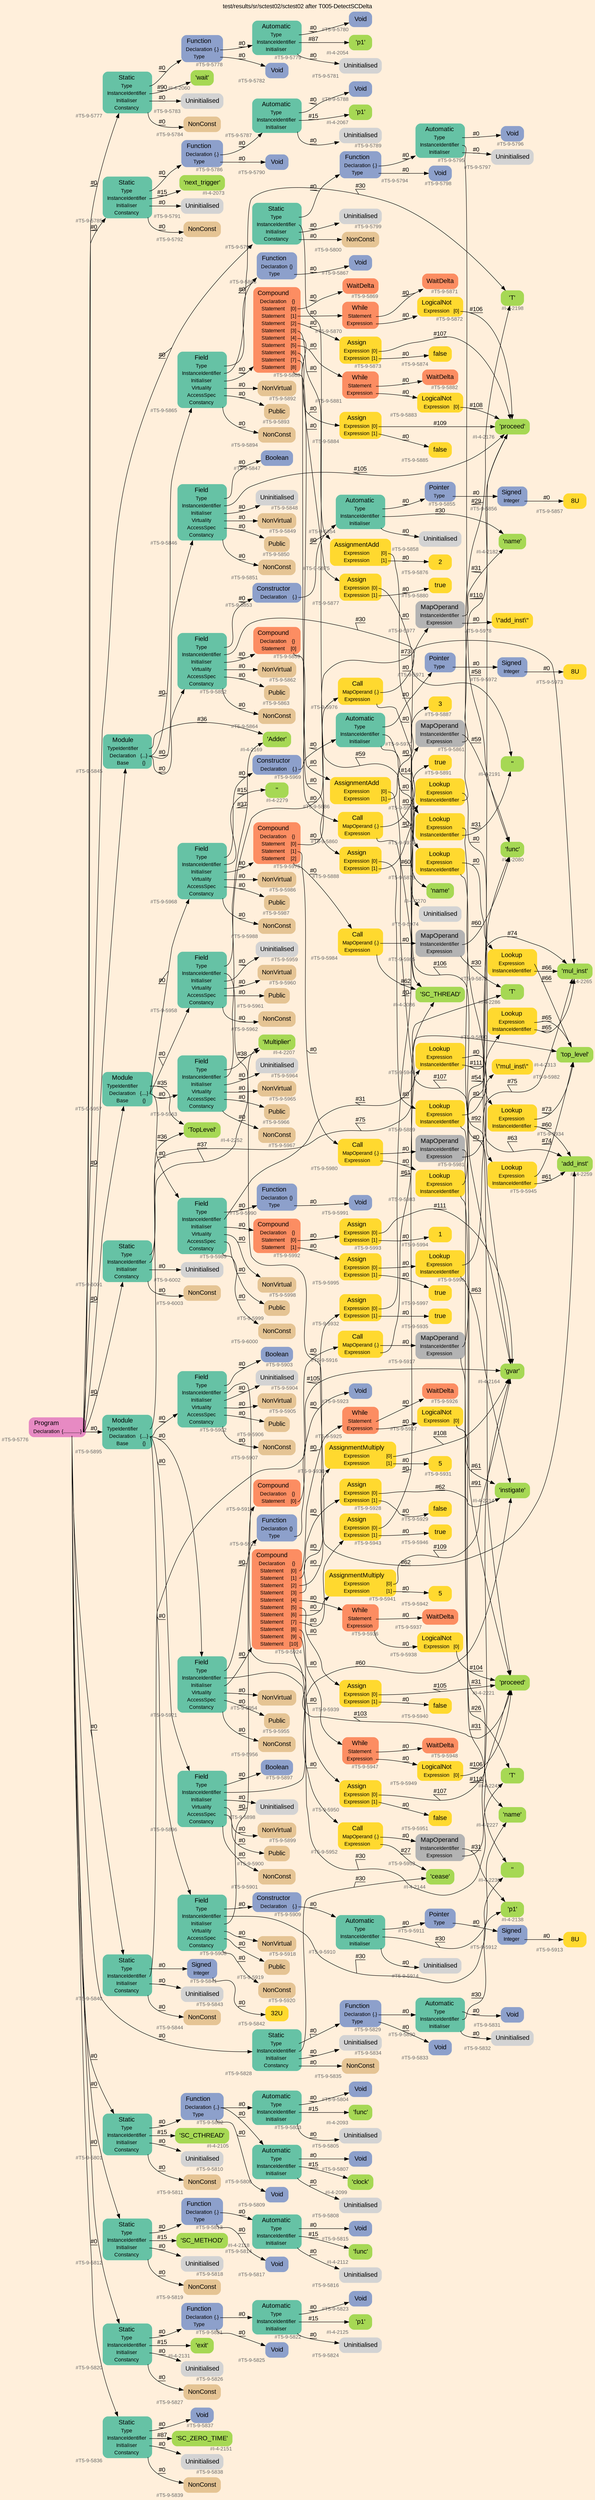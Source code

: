 digraph "test/results/sr/sctest02/sctest02 after T005-DetectSCDelta" {
label = "test/results/sr/sctest02/sctest02 after T005-DetectSCDelta"
labelloc = t
graph [
    rankdir = "LR"
    ranksep = 0.3
    bgcolor = antiquewhite1
    color = black
    fontcolor = black
    fontname = "Arial"
];
node [
    fontname = "Arial"
];
edge [
    fontname = "Arial"
];

// -------------------- node figure --------------------
// -------- block #T5-9-5776 ----------
"#T5-9-5776" [
    fillcolor = "/set28/4"
    xlabel = "#T5-9-5776"
    fontsize = "12"
    fontcolor = grey40
    shape = "plaintext"
    label = <<TABLE BORDER="0" CELLBORDER="0" CELLSPACING="0">
     <TR><TD><FONT COLOR="black" POINT-SIZE="15">Program</FONT></TD></TR>
     <TR><TD><FONT COLOR="black" POINT-SIZE="12">Declaration</FONT></TD><TD PORT="port0"><FONT COLOR="black" POINT-SIZE="12">{.............}</FONT></TD></TR>
    </TABLE>>
    style = "rounded,filled"
];

// -------- block #T5-9-5777 ----------
"#T5-9-5777" [
    fillcolor = "/set28/1"
    xlabel = "#T5-9-5777"
    fontsize = "12"
    fontcolor = grey40
    shape = "plaintext"
    label = <<TABLE BORDER="0" CELLBORDER="0" CELLSPACING="0">
     <TR><TD><FONT COLOR="black" POINT-SIZE="15">Static</FONT></TD></TR>
     <TR><TD><FONT COLOR="black" POINT-SIZE="12">Type</FONT></TD><TD PORT="port0"></TD></TR>
     <TR><TD><FONT COLOR="black" POINT-SIZE="12">InstanceIdentifier</FONT></TD><TD PORT="port1"></TD></TR>
     <TR><TD><FONT COLOR="black" POINT-SIZE="12">Initialiser</FONT></TD><TD PORT="port2"></TD></TR>
     <TR><TD><FONT COLOR="black" POINT-SIZE="12">Constancy</FONT></TD><TD PORT="port3"></TD></TR>
    </TABLE>>
    style = "rounded,filled"
];

// -------- block #T5-9-5778 ----------
"#T5-9-5778" [
    fillcolor = "/set28/3"
    xlabel = "#T5-9-5778"
    fontsize = "12"
    fontcolor = grey40
    shape = "plaintext"
    label = <<TABLE BORDER="0" CELLBORDER="0" CELLSPACING="0">
     <TR><TD><FONT COLOR="black" POINT-SIZE="15">Function</FONT></TD></TR>
     <TR><TD><FONT COLOR="black" POINT-SIZE="12">Declaration</FONT></TD><TD PORT="port0"><FONT COLOR="black" POINT-SIZE="12">{.}</FONT></TD></TR>
     <TR><TD><FONT COLOR="black" POINT-SIZE="12">Type</FONT></TD><TD PORT="port1"></TD></TR>
    </TABLE>>
    style = "rounded,filled"
];

// -------- block #T5-9-5779 ----------
"#T5-9-5779" [
    fillcolor = "/set28/1"
    xlabel = "#T5-9-5779"
    fontsize = "12"
    fontcolor = grey40
    shape = "plaintext"
    label = <<TABLE BORDER="0" CELLBORDER="0" CELLSPACING="0">
     <TR><TD><FONT COLOR="black" POINT-SIZE="15">Automatic</FONT></TD></TR>
     <TR><TD><FONT COLOR="black" POINT-SIZE="12">Type</FONT></TD><TD PORT="port0"></TD></TR>
     <TR><TD><FONT COLOR="black" POINT-SIZE="12">InstanceIdentifier</FONT></TD><TD PORT="port1"></TD></TR>
     <TR><TD><FONT COLOR="black" POINT-SIZE="12">Initialiser</FONT></TD><TD PORT="port2"></TD></TR>
    </TABLE>>
    style = "rounded,filled"
];

// -------- block #T5-9-5780 ----------
"#T5-9-5780" [
    fillcolor = "/set28/3"
    xlabel = "#T5-9-5780"
    fontsize = "12"
    fontcolor = grey40
    shape = "plaintext"
    label = <<TABLE BORDER="0" CELLBORDER="0" CELLSPACING="0">
     <TR><TD><FONT COLOR="black" POINT-SIZE="15">Void</FONT></TD></TR>
    </TABLE>>
    style = "rounded,filled"
];

// -------- block #I-4-2054 ----------
"#I-4-2054" [
    fillcolor = "/set28/5"
    xlabel = "#I-4-2054"
    fontsize = "12"
    fontcolor = grey40
    shape = "plaintext"
    label = <<TABLE BORDER="0" CELLBORDER="0" CELLSPACING="0">
     <TR><TD><FONT COLOR="black" POINT-SIZE="15">'p1'</FONT></TD></TR>
    </TABLE>>
    style = "rounded,filled"
];

// -------- block #T5-9-5781 ----------
"#T5-9-5781" [
    xlabel = "#T5-9-5781"
    fontsize = "12"
    fontcolor = grey40
    shape = "plaintext"
    label = <<TABLE BORDER="0" CELLBORDER="0" CELLSPACING="0">
     <TR><TD><FONT COLOR="black" POINT-SIZE="15">Uninitialised</FONT></TD></TR>
    </TABLE>>
    style = "rounded,filled"
];

// -------- block #T5-9-5782 ----------
"#T5-9-5782" [
    fillcolor = "/set28/3"
    xlabel = "#T5-9-5782"
    fontsize = "12"
    fontcolor = grey40
    shape = "plaintext"
    label = <<TABLE BORDER="0" CELLBORDER="0" CELLSPACING="0">
     <TR><TD><FONT COLOR="black" POINT-SIZE="15">Void</FONT></TD></TR>
    </TABLE>>
    style = "rounded,filled"
];

// -------- block #I-4-2060 ----------
"#I-4-2060" [
    fillcolor = "/set28/5"
    xlabel = "#I-4-2060"
    fontsize = "12"
    fontcolor = grey40
    shape = "plaintext"
    label = <<TABLE BORDER="0" CELLBORDER="0" CELLSPACING="0">
     <TR><TD><FONT COLOR="black" POINT-SIZE="15">'wait'</FONT></TD></TR>
    </TABLE>>
    style = "rounded,filled"
];

// -------- block #T5-9-5783 ----------
"#T5-9-5783" [
    xlabel = "#T5-9-5783"
    fontsize = "12"
    fontcolor = grey40
    shape = "plaintext"
    label = <<TABLE BORDER="0" CELLBORDER="0" CELLSPACING="0">
     <TR><TD><FONT COLOR="black" POINT-SIZE="15">Uninitialised</FONT></TD></TR>
    </TABLE>>
    style = "rounded,filled"
];

// -------- block #T5-9-5784 ----------
"#T5-9-5784" [
    fillcolor = "/set28/7"
    xlabel = "#T5-9-5784"
    fontsize = "12"
    fontcolor = grey40
    shape = "plaintext"
    label = <<TABLE BORDER="0" CELLBORDER="0" CELLSPACING="0">
     <TR><TD><FONT COLOR="black" POINT-SIZE="15">NonConst</FONT></TD></TR>
    </TABLE>>
    style = "rounded,filled"
];

// -------- block #T5-9-5785 ----------
"#T5-9-5785" [
    fillcolor = "/set28/1"
    xlabel = "#T5-9-5785"
    fontsize = "12"
    fontcolor = grey40
    shape = "plaintext"
    label = <<TABLE BORDER="0" CELLBORDER="0" CELLSPACING="0">
     <TR><TD><FONT COLOR="black" POINT-SIZE="15">Static</FONT></TD></TR>
     <TR><TD><FONT COLOR="black" POINT-SIZE="12">Type</FONT></TD><TD PORT="port0"></TD></TR>
     <TR><TD><FONT COLOR="black" POINT-SIZE="12">InstanceIdentifier</FONT></TD><TD PORT="port1"></TD></TR>
     <TR><TD><FONT COLOR="black" POINT-SIZE="12">Initialiser</FONT></TD><TD PORT="port2"></TD></TR>
     <TR><TD><FONT COLOR="black" POINT-SIZE="12">Constancy</FONT></TD><TD PORT="port3"></TD></TR>
    </TABLE>>
    style = "rounded,filled"
];

// -------- block #T5-9-5786 ----------
"#T5-9-5786" [
    fillcolor = "/set28/3"
    xlabel = "#T5-9-5786"
    fontsize = "12"
    fontcolor = grey40
    shape = "plaintext"
    label = <<TABLE BORDER="0" CELLBORDER="0" CELLSPACING="0">
     <TR><TD><FONT COLOR="black" POINT-SIZE="15">Function</FONT></TD></TR>
     <TR><TD><FONT COLOR="black" POINT-SIZE="12">Declaration</FONT></TD><TD PORT="port0"><FONT COLOR="black" POINT-SIZE="12">{.}</FONT></TD></TR>
     <TR><TD><FONT COLOR="black" POINT-SIZE="12">Type</FONT></TD><TD PORT="port1"></TD></TR>
    </TABLE>>
    style = "rounded,filled"
];

// -------- block #T5-9-5787 ----------
"#T5-9-5787" [
    fillcolor = "/set28/1"
    xlabel = "#T5-9-5787"
    fontsize = "12"
    fontcolor = grey40
    shape = "plaintext"
    label = <<TABLE BORDER="0" CELLBORDER="0" CELLSPACING="0">
     <TR><TD><FONT COLOR="black" POINT-SIZE="15">Automatic</FONT></TD></TR>
     <TR><TD><FONT COLOR="black" POINT-SIZE="12">Type</FONT></TD><TD PORT="port0"></TD></TR>
     <TR><TD><FONT COLOR="black" POINT-SIZE="12">InstanceIdentifier</FONT></TD><TD PORT="port1"></TD></TR>
     <TR><TD><FONT COLOR="black" POINT-SIZE="12">Initialiser</FONT></TD><TD PORT="port2"></TD></TR>
    </TABLE>>
    style = "rounded,filled"
];

// -------- block #T5-9-5788 ----------
"#T5-9-5788" [
    fillcolor = "/set28/3"
    xlabel = "#T5-9-5788"
    fontsize = "12"
    fontcolor = grey40
    shape = "plaintext"
    label = <<TABLE BORDER="0" CELLBORDER="0" CELLSPACING="0">
     <TR><TD><FONT COLOR="black" POINT-SIZE="15">Void</FONT></TD></TR>
    </TABLE>>
    style = "rounded,filled"
];

// -------- block #I-4-2067 ----------
"#I-4-2067" [
    fillcolor = "/set28/5"
    xlabel = "#I-4-2067"
    fontsize = "12"
    fontcolor = grey40
    shape = "plaintext"
    label = <<TABLE BORDER="0" CELLBORDER="0" CELLSPACING="0">
     <TR><TD><FONT COLOR="black" POINT-SIZE="15">'p1'</FONT></TD></TR>
    </TABLE>>
    style = "rounded,filled"
];

// -------- block #T5-9-5789 ----------
"#T5-9-5789" [
    xlabel = "#T5-9-5789"
    fontsize = "12"
    fontcolor = grey40
    shape = "plaintext"
    label = <<TABLE BORDER="0" CELLBORDER="0" CELLSPACING="0">
     <TR><TD><FONT COLOR="black" POINT-SIZE="15">Uninitialised</FONT></TD></TR>
    </TABLE>>
    style = "rounded,filled"
];

// -------- block #T5-9-5790 ----------
"#T5-9-5790" [
    fillcolor = "/set28/3"
    xlabel = "#T5-9-5790"
    fontsize = "12"
    fontcolor = grey40
    shape = "plaintext"
    label = <<TABLE BORDER="0" CELLBORDER="0" CELLSPACING="0">
     <TR><TD><FONT COLOR="black" POINT-SIZE="15">Void</FONT></TD></TR>
    </TABLE>>
    style = "rounded,filled"
];

// -------- block #I-4-2073 ----------
"#I-4-2073" [
    fillcolor = "/set28/5"
    xlabel = "#I-4-2073"
    fontsize = "12"
    fontcolor = grey40
    shape = "plaintext"
    label = <<TABLE BORDER="0" CELLBORDER="0" CELLSPACING="0">
     <TR><TD><FONT COLOR="black" POINT-SIZE="15">'next_trigger'</FONT></TD></TR>
    </TABLE>>
    style = "rounded,filled"
];

// -------- block #T5-9-5791 ----------
"#T5-9-5791" [
    xlabel = "#T5-9-5791"
    fontsize = "12"
    fontcolor = grey40
    shape = "plaintext"
    label = <<TABLE BORDER="0" CELLBORDER="0" CELLSPACING="0">
     <TR><TD><FONT COLOR="black" POINT-SIZE="15">Uninitialised</FONT></TD></TR>
    </TABLE>>
    style = "rounded,filled"
];

// -------- block #T5-9-5792 ----------
"#T5-9-5792" [
    fillcolor = "/set28/7"
    xlabel = "#T5-9-5792"
    fontsize = "12"
    fontcolor = grey40
    shape = "plaintext"
    label = <<TABLE BORDER="0" CELLBORDER="0" CELLSPACING="0">
     <TR><TD><FONT COLOR="black" POINT-SIZE="15">NonConst</FONT></TD></TR>
    </TABLE>>
    style = "rounded,filled"
];

// -------- block #T5-9-5793 ----------
"#T5-9-5793" [
    fillcolor = "/set28/1"
    xlabel = "#T5-9-5793"
    fontsize = "12"
    fontcolor = grey40
    shape = "plaintext"
    label = <<TABLE BORDER="0" CELLBORDER="0" CELLSPACING="0">
     <TR><TD><FONT COLOR="black" POINT-SIZE="15">Static</FONT></TD></TR>
     <TR><TD><FONT COLOR="black" POINT-SIZE="12">Type</FONT></TD><TD PORT="port0"></TD></TR>
     <TR><TD><FONT COLOR="black" POINT-SIZE="12">InstanceIdentifier</FONT></TD><TD PORT="port1"></TD></TR>
     <TR><TD><FONT COLOR="black" POINT-SIZE="12">Initialiser</FONT></TD><TD PORT="port2"></TD></TR>
     <TR><TD><FONT COLOR="black" POINT-SIZE="12">Constancy</FONT></TD><TD PORT="port3"></TD></TR>
    </TABLE>>
    style = "rounded,filled"
];

// -------- block #T5-9-5794 ----------
"#T5-9-5794" [
    fillcolor = "/set28/3"
    xlabel = "#T5-9-5794"
    fontsize = "12"
    fontcolor = grey40
    shape = "plaintext"
    label = <<TABLE BORDER="0" CELLBORDER="0" CELLSPACING="0">
     <TR><TD><FONT COLOR="black" POINT-SIZE="15">Function</FONT></TD></TR>
     <TR><TD><FONT COLOR="black" POINT-SIZE="12">Declaration</FONT></TD><TD PORT="port0"><FONT COLOR="black" POINT-SIZE="12">{.}</FONT></TD></TR>
     <TR><TD><FONT COLOR="black" POINT-SIZE="12">Type</FONT></TD><TD PORT="port1"></TD></TR>
    </TABLE>>
    style = "rounded,filled"
];

// -------- block #T5-9-5795 ----------
"#T5-9-5795" [
    fillcolor = "/set28/1"
    xlabel = "#T5-9-5795"
    fontsize = "12"
    fontcolor = grey40
    shape = "plaintext"
    label = <<TABLE BORDER="0" CELLBORDER="0" CELLSPACING="0">
     <TR><TD><FONT COLOR="black" POINT-SIZE="15">Automatic</FONT></TD></TR>
     <TR><TD><FONT COLOR="black" POINT-SIZE="12">Type</FONT></TD><TD PORT="port0"></TD></TR>
     <TR><TD><FONT COLOR="black" POINT-SIZE="12">InstanceIdentifier</FONT></TD><TD PORT="port1"></TD></TR>
     <TR><TD><FONT COLOR="black" POINT-SIZE="12">Initialiser</FONT></TD><TD PORT="port2"></TD></TR>
    </TABLE>>
    style = "rounded,filled"
];

// -------- block #T5-9-5796 ----------
"#T5-9-5796" [
    fillcolor = "/set28/3"
    xlabel = "#T5-9-5796"
    fontsize = "12"
    fontcolor = grey40
    shape = "plaintext"
    label = <<TABLE BORDER="0" CELLBORDER="0" CELLSPACING="0">
     <TR><TD><FONT COLOR="black" POINT-SIZE="15">Void</FONT></TD></TR>
    </TABLE>>
    style = "rounded,filled"
];

// -------- block #I-4-2080 ----------
"#I-4-2080" [
    fillcolor = "/set28/5"
    xlabel = "#I-4-2080"
    fontsize = "12"
    fontcolor = grey40
    shape = "plaintext"
    label = <<TABLE BORDER="0" CELLBORDER="0" CELLSPACING="0">
     <TR><TD><FONT COLOR="black" POINT-SIZE="15">'func'</FONT></TD></TR>
    </TABLE>>
    style = "rounded,filled"
];

// -------- block #T5-9-5797 ----------
"#T5-9-5797" [
    xlabel = "#T5-9-5797"
    fontsize = "12"
    fontcolor = grey40
    shape = "plaintext"
    label = <<TABLE BORDER="0" CELLBORDER="0" CELLSPACING="0">
     <TR><TD><FONT COLOR="black" POINT-SIZE="15">Uninitialised</FONT></TD></TR>
    </TABLE>>
    style = "rounded,filled"
];

// -------- block #T5-9-5798 ----------
"#T5-9-5798" [
    fillcolor = "/set28/3"
    xlabel = "#T5-9-5798"
    fontsize = "12"
    fontcolor = grey40
    shape = "plaintext"
    label = <<TABLE BORDER="0" CELLBORDER="0" CELLSPACING="0">
     <TR><TD><FONT COLOR="black" POINT-SIZE="15">Void</FONT></TD></TR>
    </TABLE>>
    style = "rounded,filled"
];

// -------- block #I-4-2086 ----------
"#I-4-2086" [
    fillcolor = "/set28/5"
    xlabel = "#I-4-2086"
    fontsize = "12"
    fontcolor = grey40
    shape = "plaintext"
    label = <<TABLE BORDER="0" CELLBORDER="0" CELLSPACING="0">
     <TR><TD><FONT COLOR="black" POINT-SIZE="15">'SC_THREAD'</FONT></TD></TR>
    </TABLE>>
    style = "rounded,filled"
];

// -------- block #T5-9-5799 ----------
"#T5-9-5799" [
    xlabel = "#T5-9-5799"
    fontsize = "12"
    fontcolor = grey40
    shape = "plaintext"
    label = <<TABLE BORDER="0" CELLBORDER="0" CELLSPACING="0">
     <TR><TD><FONT COLOR="black" POINT-SIZE="15">Uninitialised</FONT></TD></TR>
    </TABLE>>
    style = "rounded,filled"
];

// -------- block #T5-9-5800 ----------
"#T5-9-5800" [
    fillcolor = "/set28/7"
    xlabel = "#T5-9-5800"
    fontsize = "12"
    fontcolor = grey40
    shape = "plaintext"
    label = <<TABLE BORDER="0" CELLBORDER="0" CELLSPACING="0">
     <TR><TD><FONT COLOR="black" POINT-SIZE="15">NonConst</FONT></TD></TR>
    </TABLE>>
    style = "rounded,filled"
];

// -------- block #T5-9-5801 ----------
"#T5-9-5801" [
    fillcolor = "/set28/1"
    xlabel = "#T5-9-5801"
    fontsize = "12"
    fontcolor = grey40
    shape = "plaintext"
    label = <<TABLE BORDER="0" CELLBORDER="0" CELLSPACING="0">
     <TR><TD><FONT COLOR="black" POINT-SIZE="15">Static</FONT></TD></TR>
     <TR><TD><FONT COLOR="black" POINT-SIZE="12">Type</FONT></TD><TD PORT="port0"></TD></TR>
     <TR><TD><FONT COLOR="black" POINT-SIZE="12">InstanceIdentifier</FONT></TD><TD PORT="port1"></TD></TR>
     <TR><TD><FONT COLOR="black" POINT-SIZE="12">Initialiser</FONT></TD><TD PORT="port2"></TD></TR>
     <TR><TD><FONT COLOR="black" POINT-SIZE="12">Constancy</FONT></TD><TD PORT="port3"></TD></TR>
    </TABLE>>
    style = "rounded,filled"
];

// -------- block #T5-9-5802 ----------
"#T5-9-5802" [
    fillcolor = "/set28/3"
    xlabel = "#T5-9-5802"
    fontsize = "12"
    fontcolor = grey40
    shape = "plaintext"
    label = <<TABLE BORDER="0" CELLBORDER="0" CELLSPACING="0">
     <TR><TD><FONT COLOR="black" POINT-SIZE="15">Function</FONT></TD></TR>
     <TR><TD><FONT COLOR="black" POINT-SIZE="12">Declaration</FONT></TD><TD PORT="port0"><FONT COLOR="black" POINT-SIZE="12">{..}</FONT></TD></TR>
     <TR><TD><FONT COLOR="black" POINT-SIZE="12">Type</FONT></TD><TD PORT="port1"></TD></TR>
    </TABLE>>
    style = "rounded,filled"
];

// -------- block #T5-9-5803 ----------
"#T5-9-5803" [
    fillcolor = "/set28/1"
    xlabel = "#T5-9-5803"
    fontsize = "12"
    fontcolor = grey40
    shape = "plaintext"
    label = <<TABLE BORDER="0" CELLBORDER="0" CELLSPACING="0">
     <TR><TD><FONT COLOR="black" POINT-SIZE="15">Automatic</FONT></TD></TR>
     <TR><TD><FONT COLOR="black" POINT-SIZE="12">Type</FONT></TD><TD PORT="port0"></TD></TR>
     <TR><TD><FONT COLOR="black" POINT-SIZE="12">InstanceIdentifier</FONT></TD><TD PORT="port1"></TD></TR>
     <TR><TD><FONT COLOR="black" POINT-SIZE="12">Initialiser</FONT></TD><TD PORT="port2"></TD></TR>
    </TABLE>>
    style = "rounded,filled"
];

// -------- block #T5-9-5804 ----------
"#T5-9-5804" [
    fillcolor = "/set28/3"
    xlabel = "#T5-9-5804"
    fontsize = "12"
    fontcolor = grey40
    shape = "plaintext"
    label = <<TABLE BORDER="0" CELLBORDER="0" CELLSPACING="0">
     <TR><TD><FONT COLOR="black" POINT-SIZE="15">Void</FONT></TD></TR>
    </TABLE>>
    style = "rounded,filled"
];

// -------- block #I-4-2093 ----------
"#I-4-2093" [
    fillcolor = "/set28/5"
    xlabel = "#I-4-2093"
    fontsize = "12"
    fontcolor = grey40
    shape = "plaintext"
    label = <<TABLE BORDER="0" CELLBORDER="0" CELLSPACING="0">
     <TR><TD><FONT COLOR="black" POINT-SIZE="15">'func'</FONT></TD></TR>
    </TABLE>>
    style = "rounded,filled"
];

// -------- block #T5-9-5805 ----------
"#T5-9-5805" [
    xlabel = "#T5-9-5805"
    fontsize = "12"
    fontcolor = grey40
    shape = "plaintext"
    label = <<TABLE BORDER="0" CELLBORDER="0" CELLSPACING="0">
     <TR><TD><FONT COLOR="black" POINT-SIZE="15">Uninitialised</FONT></TD></TR>
    </TABLE>>
    style = "rounded,filled"
];

// -------- block #T5-9-5806 ----------
"#T5-9-5806" [
    fillcolor = "/set28/1"
    xlabel = "#T5-9-5806"
    fontsize = "12"
    fontcolor = grey40
    shape = "plaintext"
    label = <<TABLE BORDER="0" CELLBORDER="0" CELLSPACING="0">
     <TR><TD><FONT COLOR="black" POINT-SIZE="15">Automatic</FONT></TD></TR>
     <TR><TD><FONT COLOR="black" POINT-SIZE="12">Type</FONT></TD><TD PORT="port0"></TD></TR>
     <TR><TD><FONT COLOR="black" POINT-SIZE="12">InstanceIdentifier</FONT></TD><TD PORT="port1"></TD></TR>
     <TR><TD><FONT COLOR="black" POINT-SIZE="12">Initialiser</FONT></TD><TD PORT="port2"></TD></TR>
    </TABLE>>
    style = "rounded,filled"
];

// -------- block #T5-9-5807 ----------
"#T5-9-5807" [
    fillcolor = "/set28/3"
    xlabel = "#T5-9-5807"
    fontsize = "12"
    fontcolor = grey40
    shape = "plaintext"
    label = <<TABLE BORDER="0" CELLBORDER="0" CELLSPACING="0">
     <TR><TD><FONT COLOR="black" POINT-SIZE="15">Void</FONT></TD></TR>
    </TABLE>>
    style = "rounded,filled"
];

// -------- block #I-4-2099 ----------
"#I-4-2099" [
    fillcolor = "/set28/5"
    xlabel = "#I-4-2099"
    fontsize = "12"
    fontcolor = grey40
    shape = "plaintext"
    label = <<TABLE BORDER="0" CELLBORDER="0" CELLSPACING="0">
     <TR><TD><FONT COLOR="black" POINT-SIZE="15">'clock'</FONT></TD></TR>
    </TABLE>>
    style = "rounded,filled"
];

// -------- block #T5-9-5808 ----------
"#T5-9-5808" [
    xlabel = "#T5-9-5808"
    fontsize = "12"
    fontcolor = grey40
    shape = "plaintext"
    label = <<TABLE BORDER="0" CELLBORDER="0" CELLSPACING="0">
     <TR><TD><FONT COLOR="black" POINT-SIZE="15">Uninitialised</FONT></TD></TR>
    </TABLE>>
    style = "rounded,filled"
];

// -------- block #T5-9-5809 ----------
"#T5-9-5809" [
    fillcolor = "/set28/3"
    xlabel = "#T5-9-5809"
    fontsize = "12"
    fontcolor = grey40
    shape = "plaintext"
    label = <<TABLE BORDER="0" CELLBORDER="0" CELLSPACING="0">
     <TR><TD><FONT COLOR="black" POINT-SIZE="15">Void</FONT></TD></TR>
    </TABLE>>
    style = "rounded,filled"
];

// -------- block #I-4-2105 ----------
"#I-4-2105" [
    fillcolor = "/set28/5"
    xlabel = "#I-4-2105"
    fontsize = "12"
    fontcolor = grey40
    shape = "plaintext"
    label = <<TABLE BORDER="0" CELLBORDER="0" CELLSPACING="0">
     <TR><TD><FONT COLOR="black" POINT-SIZE="15">'SC_CTHREAD'</FONT></TD></TR>
    </TABLE>>
    style = "rounded,filled"
];

// -------- block #T5-9-5810 ----------
"#T5-9-5810" [
    xlabel = "#T5-9-5810"
    fontsize = "12"
    fontcolor = grey40
    shape = "plaintext"
    label = <<TABLE BORDER="0" CELLBORDER="0" CELLSPACING="0">
     <TR><TD><FONT COLOR="black" POINT-SIZE="15">Uninitialised</FONT></TD></TR>
    </TABLE>>
    style = "rounded,filled"
];

// -------- block #T5-9-5811 ----------
"#T5-9-5811" [
    fillcolor = "/set28/7"
    xlabel = "#T5-9-5811"
    fontsize = "12"
    fontcolor = grey40
    shape = "plaintext"
    label = <<TABLE BORDER="0" CELLBORDER="0" CELLSPACING="0">
     <TR><TD><FONT COLOR="black" POINT-SIZE="15">NonConst</FONT></TD></TR>
    </TABLE>>
    style = "rounded,filled"
];

// -------- block #T5-9-5812 ----------
"#T5-9-5812" [
    fillcolor = "/set28/1"
    xlabel = "#T5-9-5812"
    fontsize = "12"
    fontcolor = grey40
    shape = "plaintext"
    label = <<TABLE BORDER="0" CELLBORDER="0" CELLSPACING="0">
     <TR><TD><FONT COLOR="black" POINT-SIZE="15">Static</FONT></TD></TR>
     <TR><TD><FONT COLOR="black" POINT-SIZE="12">Type</FONT></TD><TD PORT="port0"></TD></TR>
     <TR><TD><FONT COLOR="black" POINT-SIZE="12">InstanceIdentifier</FONT></TD><TD PORT="port1"></TD></TR>
     <TR><TD><FONT COLOR="black" POINT-SIZE="12">Initialiser</FONT></TD><TD PORT="port2"></TD></TR>
     <TR><TD><FONT COLOR="black" POINT-SIZE="12">Constancy</FONT></TD><TD PORT="port3"></TD></TR>
    </TABLE>>
    style = "rounded,filled"
];

// -------- block #T5-9-5813 ----------
"#T5-9-5813" [
    fillcolor = "/set28/3"
    xlabel = "#T5-9-5813"
    fontsize = "12"
    fontcolor = grey40
    shape = "plaintext"
    label = <<TABLE BORDER="0" CELLBORDER="0" CELLSPACING="0">
     <TR><TD><FONT COLOR="black" POINT-SIZE="15">Function</FONT></TD></TR>
     <TR><TD><FONT COLOR="black" POINT-SIZE="12">Declaration</FONT></TD><TD PORT="port0"><FONT COLOR="black" POINT-SIZE="12">{.}</FONT></TD></TR>
     <TR><TD><FONT COLOR="black" POINT-SIZE="12">Type</FONT></TD><TD PORT="port1"></TD></TR>
    </TABLE>>
    style = "rounded,filled"
];

// -------- block #T5-9-5814 ----------
"#T5-9-5814" [
    fillcolor = "/set28/1"
    xlabel = "#T5-9-5814"
    fontsize = "12"
    fontcolor = grey40
    shape = "plaintext"
    label = <<TABLE BORDER="0" CELLBORDER="0" CELLSPACING="0">
     <TR><TD><FONT COLOR="black" POINT-SIZE="15">Automatic</FONT></TD></TR>
     <TR><TD><FONT COLOR="black" POINT-SIZE="12">Type</FONT></TD><TD PORT="port0"></TD></TR>
     <TR><TD><FONT COLOR="black" POINT-SIZE="12">InstanceIdentifier</FONT></TD><TD PORT="port1"></TD></TR>
     <TR><TD><FONT COLOR="black" POINT-SIZE="12">Initialiser</FONT></TD><TD PORT="port2"></TD></TR>
    </TABLE>>
    style = "rounded,filled"
];

// -------- block #T5-9-5815 ----------
"#T5-9-5815" [
    fillcolor = "/set28/3"
    xlabel = "#T5-9-5815"
    fontsize = "12"
    fontcolor = grey40
    shape = "plaintext"
    label = <<TABLE BORDER="0" CELLBORDER="0" CELLSPACING="0">
     <TR><TD><FONT COLOR="black" POINT-SIZE="15">Void</FONT></TD></TR>
    </TABLE>>
    style = "rounded,filled"
];

// -------- block #I-4-2112 ----------
"#I-4-2112" [
    fillcolor = "/set28/5"
    xlabel = "#I-4-2112"
    fontsize = "12"
    fontcolor = grey40
    shape = "plaintext"
    label = <<TABLE BORDER="0" CELLBORDER="0" CELLSPACING="0">
     <TR><TD><FONT COLOR="black" POINT-SIZE="15">'func'</FONT></TD></TR>
    </TABLE>>
    style = "rounded,filled"
];

// -------- block #T5-9-5816 ----------
"#T5-9-5816" [
    xlabel = "#T5-9-5816"
    fontsize = "12"
    fontcolor = grey40
    shape = "plaintext"
    label = <<TABLE BORDER="0" CELLBORDER="0" CELLSPACING="0">
     <TR><TD><FONT COLOR="black" POINT-SIZE="15">Uninitialised</FONT></TD></TR>
    </TABLE>>
    style = "rounded,filled"
];

// -------- block #T5-9-5817 ----------
"#T5-9-5817" [
    fillcolor = "/set28/3"
    xlabel = "#T5-9-5817"
    fontsize = "12"
    fontcolor = grey40
    shape = "plaintext"
    label = <<TABLE BORDER="0" CELLBORDER="0" CELLSPACING="0">
     <TR><TD><FONT COLOR="black" POINT-SIZE="15">Void</FONT></TD></TR>
    </TABLE>>
    style = "rounded,filled"
];

// -------- block #I-4-2118 ----------
"#I-4-2118" [
    fillcolor = "/set28/5"
    xlabel = "#I-4-2118"
    fontsize = "12"
    fontcolor = grey40
    shape = "plaintext"
    label = <<TABLE BORDER="0" CELLBORDER="0" CELLSPACING="0">
     <TR><TD><FONT COLOR="black" POINT-SIZE="15">'SC_METHOD'</FONT></TD></TR>
    </TABLE>>
    style = "rounded,filled"
];

// -------- block #T5-9-5818 ----------
"#T5-9-5818" [
    xlabel = "#T5-9-5818"
    fontsize = "12"
    fontcolor = grey40
    shape = "plaintext"
    label = <<TABLE BORDER="0" CELLBORDER="0" CELLSPACING="0">
     <TR><TD><FONT COLOR="black" POINT-SIZE="15">Uninitialised</FONT></TD></TR>
    </TABLE>>
    style = "rounded,filled"
];

// -------- block #T5-9-5819 ----------
"#T5-9-5819" [
    fillcolor = "/set28/7"
    xlabel = "#T5-9-5819"
    fontsize = "12"
    fontcolor = grey40
    shape = "plaintext"
    label = <<TABLE BORDER="0" CELLBORDER="0" CELLSPACING="0">
     <TR><TD><FONT COLOR="black" POINT-SIZE="15">NonConst</FONT></TD></TR>
    </TABLE>>
    style = "rounded,filled"
];

// -------- block #T5-9-5820 ----------
"#T5-9-5820" [
    fillcolor = "/set28/1"
    xlabel = "#T5-9-5820"
    fontsize = "12"
    fontcolor = grey40
    shape = "plaintext"
    label = <<TABLE BORDER="0" CELLBORDER="0" CELLSPACING="0">
     <TR><TD><FONT COLOR="black" POINT-SIZE="15">Static</FONT></TD></TR>
     <TR><TD><FONT COLOR="black" POINT-SIZE="12">Type</FONT></TD><TD PORT="port0"></TD></TR>
     <TR><TD><FONT COLOR="black" POINT-SIZE="12">InstanceIdentifier</FONT></TD><TD PORT="port1"></TD></TR>
     <TR><TD><FONT COLOR="black" POINT-SIZE="12">Initialiser</FONT></TD><TD PORT="port2"></TD></TR>
     <TR><TD><FONT COLOR="black" POINT-SIZE="12">Constancy</FONT></TD><TD PORT="port3"></TD></TR>
    </TABLE>>
    style = "rounded,filled"
];

// -------- block #T5-9-5821 ----------
"#T5-9-5821" [
    fillcolor = "/set28/3"
    xlabel = "#T5-9-5821"
    fontsize = "12"
    fontcolor = grey40
    shape = "plaintext"
    label = <<TABLE BORDER="0" CELLBORDER="0" CELLSPACING="0">
     <TR><TD><FONT COLOR="black" POINT-SIZE="15">Function</FONT></TD></TR>
     <TR><TD><FONT COLOR="black" POINT-SIZE="12">Declaration</FONT></TD><TD PORT="port0"><FONT COLOR="black" POINT-SIZE="12">{.}</FONT></TD></TR>
     <TR><TD><FONT COLOR="black" POINT-SIZE="12">Type</FONT></TD><TD PORT="port1"></TD></TR>
    </TABLE>>
    style = "rounded,filled"
];

// -------- block #T5-9-5822 ----------
"#T5-9-5822" [
    fillcolor = "/set28/1"
    xlabel = "#T5-9-5822"
    fontsize = "12"
    fontcolor = grey40
    shape = "plaintext"
    label = <<TABLE BORDER="0" CELLBORDER="0" CELLSPACING="0">
     <TR><TD><FONT COLOR="black" POINT-SIZE="15">Automatic</FONT></TD></TR>
     <TR><TD><FONT COLOR="black" POINT-SIZE="12">Type</FONT></TD><TD PORT="port0"></TD></TR>
     <TR><TD><FONT COLOR="black" POINT-SIZE="12">InstanceIdentifier</FONT></TD><TD PORT="port1"></TD></TR>
     <TR><TD><FONT COLOR="black" POINT-SIZE="12">Initialiser</FONT></TD><TD PORT="port2"></TD></TR>
    </TABLE>>
    style = "rounded,filled"
];

// -------- block #T5-9-5823 ----------
"#T5-9-5823" [
    fillcolor = "/set28/3"
    xlabel = "#T5-9-5823"
    fontsize = "12"
    fontcolor = grey40
    shape = "plaintext"
    label = <<TABLE BORDER="0" CELLBORDER="0" CELLSPACING="0">
     <TR><TD><FONT COLOR="black" POINT-SIZE="15">Void</FONT></TD></TR>
    </TABLE>>
    style = "rounded,filled"
];

// -------- block #I-4-2125 ----------
"#I-4-2125" [
    fillcolor = "/set28/5"
    xlabel = "#I-4-2125"
    fontsize = "12"
    fontcolor = grey40
    shape = "plaintext"
    label = <<TABLE BORDER="0" CELLBORDER="0" CELLSPACING="0">
     <TR><TD><FONT COLOR="black" POINT-SIZE="15">'p1'</FONT></TD></TR>
    </TABLE>>
    style = "rounded,filled"
];

// -------- block #T5-9-5824 ----------
"#T5-9-5824" [
    xlabel = "#T5-9-5824"
    fontsize = "12"
    fontcolor = grey40
    shape = "plaintext"
    label = <<TABLE BORDER="0" CELLBORDER="0" CELLSPACING="0">
     <TR><TD><FONT COLOR="black" POINT-SIZE="15">Uninitialised</FONT></TD></TR>
    </TABLE>>
    style = "rounded,filled"
];

// -------- block #T5-9-5825 ----------
"#T5-9-5825" [
    fillcolor = "/set28/3"
    xlabel = "#T5-9-5825"
    fontsize = "12"
    fontcolor = grey40
    shape = "plaintext"
    label = <<TABLE BORDER="0" CELLBORDER="0" CELLSPACING="0">
     <TR><TD><FONT COLOR="black" POINT-SIZE="15">Void</FONT></TD></TR>
    </TABLE>>
    style = "rounded,filled"
];

// -------- block #I-4-2131 ----------
"#I-4-2131" [
    fillcolor = "/set28/5"
    xlabel = "#I-4-2131"
    fontsize = "12"
    fontcolor = grey40
    shape = "plaintext"
    label = <<TABLE BORDER="0" CELLBORDER="0" CELLSPACING="0">
     <TR><TD><FONT COLOR="black" POINT-SIZE="15">'exit'</FONT></TD></TR>
    </TABLE>>
    style = "rounded,filled"
];

// -------- block #T5-9-5826 ----------
"#T5-9-5826" [
    xlabel = "#T5-9-5826"
    fontsize = "12"
    fontcolor = grey40
    shape = "plaintext"
    label = <<TABLE BORDER="0" CELLBORDER="0" CELLSPACING="0">
     <TR><TD><FONT COLOR="black" POINT-SIZE="15">Uninitialised</FONT></TD></TR>
    </TABLE>>
    style = "rounded,filled"
];

// -------- block #T5-9-5827 ----------
"#T5-9-5827" [
    fillcolor = "/set28/7"
    xlabel = "#T5-9-5827"
    fontsize = "12"
    fontcolor = grey40
    shape = "plaintext"
    label = <<TABLE BORDER="0" CELLBORDER="0" CELLSPACING="0">
     <TR><TD><FONT COLOR="black" POINT-SIZE="15">NonConst</FONT></TD></TR>
    </TABLE>>
    style = "rounded,filled"
];

// -------- block #T5-9-5828 ----------
"#T5-9-5828" [
    fillcolor = "/set28/1"
    xlabel = "#T5-9-5828"
    fontsize = "12"
    fontcolor = grey40
    shape = "plaintext"
    label = <<TABLE BORDER="0" CELLBORDER="0" CELLSPACING="0">
     <TR><TD><FONT COLOR="black" POINT-SIZE="15">Static</FONT></TD></TR>
     <TR><TD><FONT COLOR="black" POINT-SIZE="12">Type</FONT></TD><TD PORT="port0"></TD></TR>
     <TR><TD><FONT COLOR="black" POINT-SIZE="12">InstanceIdentifier</FONT></TD><TD PORT="port1"></TD></TR>
     <TR><TD><FONT COLOR="black" POINT-SIZE="12">Initialiser</FONT></TD><TD PORT="port2"></TD></TR>
     <TR><TD><FONT COLOR="black" POINT-SIZE="12">Constancy</FONT></TD><TD PORT="port3"></TD></TR>
    </TABLE>>
    style = "rounded,filled"
];

// -------- block #T5-9-5829 ----------
"#T5-9-5829" [
    fillcolor = "/set28/3"
    xlabel = "#T5-9-5829"
    fontsize = "12"
    fontcolor = grey40
    shape = "plaintext"
    label = <<TABLE BORDER="0" CELLBORDER="0" CELLSPACING="0">
     <TR><TD><FONT COLOR="black" POINT-SIZE="15">Function</FONT></TD></TR>
     <TR><TD><FONT COLOR="black" POINT-SIZE="12">Declaration</FONT></TD><TD PORT="port0"><FONT COLOR="black" POINT-SIZE="12">{.}</FONT></TD></TR>
     <TR><TD><FONT COLOR="black" POINT-SIZE="12">Type</FONT></TD><TD PORT="port1"></TD></TR>
    </TABLE>>
    style = "rounded,filled"
];

// -------- block #T5-9-5830 ----------
"#T5-9-5830" [
    fillcolor = "/set28/1"
    xlabel = "#T5-9-5830"
    fontsize = "12"
    fontcolor = grey40
    shape = "plaintext"
    label = <<TABLE BORDER="0" CELLBORDER="0" CELLSPACING="0">
     <TR><TD><FONT COLOR="black" POINT-SIZE="15">Automatic</FONT></TD></TR>
     <TR><TD><FONT COLOR="black" POINT-SIZE="12">Type</FONT></TD><TD PORT="port0"></TD></TR>
     <TR><TD><FONT COLOR="black" POINT-SIZE="12">InstanceIdentifier</FONT></TD><TD PORT="port1"></TD></TR>
     <TR><TD><FONT COLOR="black" POINT-SIZE="12">Initialiser</FONT></TD><TD PORT="port2"></TD></TR>
    </TABLE>>
    style = "rounded,filled"
];

// -------- block #T5-9-5831 ----------
"#T5-9-5831" [
    fillcolor = "/set28/3"
    xlabel = "#T5-9-5831"
    fontsize = "12"
    fontcolor = grey40
    shape = "plaintext"
    label = <<TABLE BORDER="0" CELLBORDER="0" CELLSPACING="0">
     <TR><TD><FONT COLOR="black" POINT-SIZE="15">Void</FONT></TD></TR>
    </TABLE>>
    style = "rounded,filled"
];

// -------- block #I-4-2138 ----------
"#I-4-2138" [
    fillcolor = "/set28/5"
    xlabel = "#I-4-2138"
    fontsize = "12"
    fontcolor = grey40
    shape = "plaintext"
    label = <<TABLE BORDER="0" CELLBORDER="0" CELLSPACING="0">
     <TR><TD><FONT COLOR="black" POINT-SIZE="15">'p1'</FONT></TD></TR>
    </TABLE>>
    style = "rounded,filled"
];

// -------- block #T5-9-5832 ----------
"#T5-9-5832" [
    xlabel = "#T5-9-5832"
    fontsize = "12"
    fontcolor = grey40
    shape = "plaintext"
    label = <<TABLE BORDER="0" CELLBORDER="0" CELLSPACING="0">
     <TR><TD><FONT COLOR="black" POINT-SIZE="15">Uninitialised</FONT></TD></TR>
    </TABLE>>
    style = "rounded,filled"
];

// -------- block #T5-9-5833 ----------
"#T5-9-5833" [
    fillcolor = "/set28/3"
    xlabel = "#T5-9-5833"
    fontsize = "12"
    fontcolor = grey40
    shape = "plaintext"
    label = <<TABLE BORDER="0" CELLBORDER="0" CELLSPACING="0">
     <TR><TD><FONT COLOR="black" POINT-SIZE="15">Void</FONT></TD></TR>
    </TABLE>>
    style = "rounded,filled"
];

// -------- block #I-4-2144 ----------
"#I-4-2144" [
    fillcolor = "/set28/5"
    xlabel = "#I-4-2144"
    fontsize = "12"
    fontcolor = grey40
    shape = "plaintext"
    label = <<TABLE BORDER="0" CELLBORDER="0" CELLSPACING="0">
     <TR><TD><FONT COLOR="black" POINT-SIZE="15">'cease'</FONT></TD></TR>
    </TABLE>>
    style = "rounded,filled"
];

// -------- block #T5-9-5834 ----------
"#T5-9-5834" [
    xlabel = "#T5-9-5834"
    fontsize = "12"
    fontcolor = grey40
    shape = "plaintext"
    label = <<TABLE BORDER="0" CELLBORDER="0" CELLSPACING="0">
     <TR><TD><FONT COLOR="black" POINT-SIZE="15">Uninitialised</FONT></TD></TR>
    </TABLE>>
    style = "rounded,filled"
];

// -------- block #T5-9-5835 ----------
"#T5-9-5835" [
    fillcolor = "/set28/7"
    xlabel = "#T5-9-5835"
    fontsize = "12"
    fontcolor = grey40
    shape = "plaintext"
    label = <<TABLE BORDER="0" CELLBORDER="0" CELLSPACING="0">
     <TR><TD><FONT COLOR="black" POINT-SIZE="15">NonConst</FONT></TD></TR>
    </TABLE>>
    style = "rounded,filled"
];

// -------- block #T5-9-5836 ----------
"#T5-9-5836" [
    fillcolor = "/set28/1"
    xlabel = "#T5-9-5836"
    fontsize = "12"
    fontcolor = grey40
    shape = "plaintext"
    label = <<TABLE BORDER="0" CELLBORDER="0" CELLSPACING="0">
     <TR><TD><FONT COLOR="black" POINT-SIZE="15">Static</FONT></TD></TR>
     <TR><TD><FONT COLOR="black" POINT-SIZE="12">Type</FONT></TD><TD PORT="port0"></TD></TR>
     <TR><TD><FONT COLOR="black" POINT-SIZE="12">InstanceIdentifier</FONT></TD><TD PORT="port1"></TD></TR>
     <TR><TD><FONT COLOR="black" POINT-SIZE="12">Initialiser</FONT></TD><TD PORT="port2"></TD></TR>
     <TR><TD><FONT COLOR="black" POINT-SIZE="12">Constancy</FONT></TD><TD PORT="port3"></TD></TR>
    </TABLE>>
    style = "rounded,filled"
];

// -------- block #T5-9-5837 ----------
"#T5-9-5837" [
    fillcolor = "/set28/3"
    xlabel = "#T5-9-5837"
    fontsize = "12"
    fontcolor = grey40
    shape = "plaintext"
    label = <<TABLE BORDER="0" CELLBORDER="0" CELLSPACING="0">
     <TR><TD><FONT COLOR="black" POINT-SIZE="15">Void</FONT></TD></TR>
    </TABLE>>
    style = "rounded,filled"
];

// -------- block #I-4-2151 ----------
"#I-4-2151" [
    fillcolor = "/set28/5"
    xlabel = "#I-4-2151"
    fontsize = "12"
    fontcolor = grey40
    shape = "plaintext"
    label = <<TABLE BORDER="0" CELLBORDER="0" CELLSPACING="0">
     <TR><TD><FONT COLOR="black" POINT-SIZE="15">'SC_ZERO_TIME'</FONT></TD></TR>
    </TABLE>>
    style = "rounded,filled"
];

// -------- block #T5-9-5838 ----------
"#T5-9-5838" [
    xlabel = "#T5-9-5838"
    fontsize = "12"
    fontcolor = grey40
    shape = "plaintext"
    label = <<TABLE BORDER="0" CELLBORDER="0" CELLSPACING="0">
     <TR><TD><FONT COLOR="black" POINT-SIZE="15">Uninitialised</FONT></TD></TR>
    </TABLE>>
    style = "rounded,filled"
];

// -------- block #T5-9-5839 ----------
"#T5-9-5839" [
    fillcolor = "/set28/7"
    xlabel = "#T5-9-5839"
    fontsize = "12"
    fontcolor = grey40
    shape = "plaintext"
    label = <<TABLE BORDER="0" CELLBORDER="0" CELLSPACING="0">
     <TR><TD><FONT COLOR="black" POINT-SIZE="15">NonConst</FONT></TD></TR>
    </TABLE>>
    style = "rounded,filled"
];

// -------- block #T5-9-5840 ----------
"#T5-9-5840" [
    fillcolor = "/set28/1"
    xlabel = "#T5-9-5840"
    fontsize = "12"
    fontcolor = grey40
    shape = "plaintext"
    label = <<TABLE BORDER="0" CELLBORDER="0" CELLSPACING="0">
     <TR><TD><FONT COLOR="black" POINT-SIZE="15">Static</FONT></TD></TR>
     <TR><TD><FONT COLOR="black" POINT-SIZE="12">Type</FONT></TD><TD PORT="port0"></TD></TR>
     <TR><TD><FONT COLOR="black" POINT-SIZE="12">InstanceIdentifier</FONT></TD><TD PORT="port1"></TD></TR>
     <TR><TD><FONT COLOR="black" POINT-SIZE="12">Initialiser</FONT></TD><TD PORT="port2"></TD></TR>
     <TR><TD><FONT COLOR="black" POINT-SIZE="12">Constancy</FONT></TD><TD PORT="port3"></TD></TR>
    </TABLE>>
    style = "rounded,filled"
];

// -------- block #T5-9-5841 ----------
"#T5-9-5841" [
    fillcolor = "/set28/3"
    xlabel = "#T5-9-5841"
    fontsize = "12"
    fontcolor = grey40
    shape = "plaintext"
    label = <<TABLE BORDER="0" CELLBORDER="0" CELLSPACING="0">
     <TR><TD><FONT COLOR="black" POINT-SIZE="15">Signed</FONT></TD></TR>
     <TR><TD><FONT COLOR="black" POINT-SIZE="12">Integer</FONT></TD><TD PORT="port0"></TD></TR>
    </TABLE>>
    style = "rounded,filled"
];

// -------- block #T5-9-5842 ----------
"#T5-9-5842" [
    fillcolor = "/set28/6"
    xlabel = "#T5-9-5842"
    fontsize = "12"
    fontcolor = grey40
    shape = "plaintext"
    label = <<TABLE BORDER="0" CELLBORDER="0" CELLSPACING="0">
     <TR><TD><FONT COLOR="black" POINT-SIZE="15">32U</FONT></TD></TR>
    </TABLE>>
    style = "rounded,filled"
];

// -------- block #I-4-2164 ----------
"#I-4-2164" [
    fillcolor = "/set28/5"
    xlabel = "#I-4-2164"
    fontsize = "12"
    fontcolor = grey40
    shape = "plaintext"
    label = <<TABLE BORDER="0" CELLBORDER="0" CELLSPACING="0">
     <TR><TD><FONT COLOR="black" POINT-SIZE="15">'gvar'</FONT></TD></TR>
    </TABLE>>
    style = "rounded,filled"
];

// -------- block #T5-9-5843 ----------
"#T5-9-5843" [
    xlabel = "#T5-9-5843"
    fontsize = "12"
    fontcolor = grey40
    shape = "plaintext"
    label = <<TABLE BORDER="0" CELLBORDER="0" CELLSPACING="0">
     <TR><TD><FONT COLOR="black" POINT-SIZE="15">Uninitialised</FONT></TD></TR>
    </TABLE>>
    style = "rounded,filled"
];

// -------- block #T5-9-5844 ----------
"#T5-9-5844" [
    fillcolor = "/set28/7"
    xlabel = "#T5-9-5844"
    fontsize = "12"
    fontcolor = grey40
    shape = "plaintext"
    label = <<TABLE BORDER="0" CELLBORDER="0" CELLSPACING="0">
     <TR><TD><FONT COLOR="black" POINT-SIZE="15">NonConst</FONT></TD></TR>
    </TABLE>>
    style = "rounded,filled"
];

// -------- block #T5-9-5845 ----------
"#T5-9-5845" [
    fillcolor = "/set28/1"
    xlabel = "#T5-9-5845"
    fontsize = "12"
    fontcolor = grey40
    shape = "plaintext"
    label = <<TABLE BORDER="0" CELLBORDER="0" CELLSPACING="0">
     <TR><TD><FONT COLOR="black" POINT-SIZE="15">Module</FONT></TD></TR>
     <TR><TD><FONT COLOR="black" POINT-SIZE="12">TypeIdentifier</FONT></TD><TD PORT="port0"></TD></TR>
     <TR><TD><FONT COLOR="black" POINT-SIZE="12">Declaration</FONT></TD><TD PORT="port1"><FONT COLOR="black" POINT-SIZE="12">{...}</FONT></TD></TR>
     <TR><TD><FONT COLOR="black" POINT-SIZE="12">Base</FONT></TD><TD PORT="port2"><FONT COLOR="black" POINT-SIZE="12">{}</FONT></TD></TR>
    </TABLE>>
    style = "rounded,filled"
];

// -------- block #I-4-2169 ----------
"#I-4-2169" [
    fillcolor = "/set28/5"
    xlabel = "#I-4-2169"
    fontsize = "12"
    fontcolor = grey40
    shape = "plaintext"
    label = <<TABLE BORDER="0" CELLBORDER="0" CELLSPACING="0">
     <TR><TD><FONT COLOR="black" POINT-SIZE="15">'Adder'</FONT></TD></TR>
    </TABLE>>
    style = "rounded,filled"
];

// -------- block #T5-9-5846 ----------
"#T5-9-5846" [
    fillcolor = "/set28/1"
    xlabel = "#T5-9-5846"
    fontsize = "12"
    fontcolor = grey40
    shape = "plaintext"
    label = <<TABLE BORDER="0" CELLBORDER="0" CELLSPACING="0">
     <TR><TD><FONT COLOR="black" POINT-SIZE="15">Field</FONT></TD></TR>
     <TR><TD><FONT COLOR="black" POINT-SIZE="12">Type</FONT></TD><TD PORT="port0"></TD></TR>
     <TR><TD><FONT COLOR="black" POINT-SIZE="12">InstanceIdentifier</FONT></TD><TD PORT="port1"></TD></TR>
     <TR><TD><FONT COLOR="black" POINT-SIZE="12">Initialiser</FONT></TD><TD PORT="port2"></TD></TR>
     <TR><TD><FONT COLOR="black" POINT-SIZE="12">Virtuality</FONT></TD><TD PORT="port3"></TD></TR>
     <TR><TD><FONT COLOR="black" POINT-SIZE="12">AccessSpec</FONT></TD><TD PORT="port4"></TD></TR>
     <TR><TD><FONT COLOR="black" POINT-SIZE="12">Constancy</FONT></TD><TD PORT="port5"></TD></TR>
    </TABLE>>
    style = "rounded,filled"
];

// -------- block #T5-9-5847 ----------
"#T5-9-5847" [
    fillcolor = "/set28/3"
    xlabel = "#T5-9-5847"
    fontsize = "12"
    fontcolor = grey40
    shape = "plaintext"
    label = <<TABLE BORDER="0" CELLBORDER="0" CELLSPACING="0">
     <TR><TD><FONT COLOR="black" POINT-SIZE="15">Boolean</FONT></TD></TR>
    </TABLE>>
    style = "rounded,filled"
];

// -------- block #I-4-2176 ----------
"#I-4-2176" [
    fillcolor = "/set28/5"
    xlabel = "#I-4-2176"
    fontsize = "12"
    fontcolor = grey40
    shape = "plaintext"
    label = <<TABLE BORDER="0" CELLBORDER="0" CELLSPACING="0">
     <TR><TD><FONT COLOR="black" POINT-SIZE="15">'proceed'</FONT></TD></TR>
    </TABLE>>
    style = "rounded,filled"
];

// -------- block #T5-9-5848 ----------
"#T5-9-5848" [
    xlabel = "#T5-9-5848"
    fontsize = "12"
    fontcolor = grey40
    shape = "plaintext"
    label = <<TABLE BORDER="0" CELLBORDER="0" CELLSPACING="0">
     <TR><TD><FONT COLOR="black" POINT-SIZE="15">Uninitialised</FONT></TD></TR>
    </TABLE>>
    style = "rounded,filled"
];

// -------- block #T5-9-5849 ----------
"#T5-9-5849" [
    fillcolor = "/set28/7"
    xlabel = "#T5-9-5849"
    fontsize = "12"
    fontcolor = grey40
    shape = "plaintext"
    label = <<TABLE BORDER="0" CELLBORDER="0" CELLSPACING="0">
     <TR><TD><FONT COLOR="black" POINT-SIZE="15">NonVirtual</FONT></TD></TR>
    </TABLE>>
    style = "rounded,filled"
];

// -------- block #T5-9-5850 ----------
"#T5-9-5850" [
    fillcolor = "/set28/7"
    xlabel = "#T5-9-5850"
    fontsize = "12"
    fontcolor = grey40
    shape = "plaintext"
    label = <<TABLE BORDER="0" CELLBORDER="0" CELLSPACING="0">
     <TR><TD><FONT COLOR="black" POINT-SIZE="15">Public</FONT></TD></TR>
    </TABLE>>
    style = "rounded,filled"
];

// -------- block #T5-9-5851 ----------
"#T5-9-5851" [
    fillcolor = "/set28/7"
    xlabel = "#T5-9-5851"
    fontsize = "12"
    fontcolor = grey40
    shape = "plaintext"
    label = <<TABLE BORDER="0" CELLBORDER="0" CELLSPACING="0">
     <TR><TD><FONT COLOR="black" POINT-SIZE="15">NonConst</FONT></TD></TR>
    </TABLE>>
    style = "rounded,filled"
];

// -------- block #T5-9-5852 ----------
"#T5-9-5852" [
    fillcolor = "/set28/1"
    xlabel = "#T5-9-5852"
    fontsize = "12"
    fontcolor = grey40
    shape = "plaintext"
    label = <<TABLE BORDER="0" CELLBORDER="0" CELLSPACING="0">
     <TR><TD><FONT COLOR="black" POINT-SIZE="15">Field</FONT></TD></TR>
     <TR><TD><FONT COLOR="black" POINT-SIZE="12">Type</FONT></TD><TD PORT="port0"></TD></TR>
     <TR><TD><FONT COLOR="black" POINT-SIZE="12">InstanceIdentifier</FONT></TD><TD PORT="port1"></TD></TR>
     <TR><TD><FONT COLOR="black" POINT-SIZE="12">Initialiser</FONT></TD><TD PORT="port2"></TD></TR>
     <TR><TD><FONT COLOR="black" POINT-SIZE="12">Virtuality</FONT></TD><TD PORT="port3"></TD></TR>
     <TR><TD><FONT COLOR="black" POINT-SIZE="12">AccessSpec</FONT></TD><TD PORT="port4"></TD></TR>
     <TR><TD><FONT COLOR="black" POINT-SIZE="12">Constancy</FONT></TD><TD PORT="port5"></TD></TR>
    </TABLE>>
    style = "rounded,filled"
];

// -------- block #T5-9-5853 ----------
"#T5-9-5853" [
    fillcolor = "/set28/3"
    xlabel = "#T5-9-5853"
    fontsize = "12"
    fontcolor = grey40
    shape = "plaintext"
    label = <<TABLE BORDER="0" CELLBORDER="0" CELLSPACING="0">
     <TR><TD><FONT COLOR="black" POINT-SIZE="15">Constructor</FONT></TD></TR>
     <TR><TD><FONT COLOR="black" POINT-SIZE="12">Declaration</FONT></TD><TD PORT="port0"><FONT COLOR="black" POINT-SIZE="12">{.}</FONT></TD></TR>
    </TABLE>>
    style = "rounded,filled"
];

// -------- block #T5-9-5854 ----------
"#T5-9-5854" [
    fillcolor = "/set28/1"
    xlabel = "#T5-9-5854"
    fontsize = "12"
    fontcolor = grey40
    shape = "plaintext"
    label = <<TABLE BORDER="0" CELLBORDER="0" CELLSPACING="0">
     <TR><TD><FONT COLOR="black" POINT-SIZE="15">Automatic</FONT></TD></TR>
     <TR><TD><FONT COLOR="black" POINT-SIZE="12">Type</FONT></TD><TD PORT="port0"></TD></TR>
     <TR><TD><FONT COLOR="black" POINT-SIZE="12">InstanceIdentifier</FONT></TD><TD PORT="port1"></TD></TR>
     <TR><TD><FONT COLOR="black" POINT-SIZE="12">Initialiser</FONT></TD><TD PORT="port2"></TD></TR>
    </TABLE>>
    style = "rounded,filled"
];

// -------- block #T5-9-5855 ----------
"#T5-9-5855" [
    fillcolor = "/set28/3"
    xlabel = "#T5-9-5855"
    fontsize = "12"
    fontcolor = grey40
    shape = "plaintext"
    label = <<TABLE BORDER="0" CELLBORDER="0" CELLSPACING="0">
     <TR><TD><FONT COLOR="black" POINT-SIZE="15">Pointer</FONT></TD></TR>
     <TR><TD><FONT COLOR="black" POINT-SIZE="12">Type</FONT></TD><TD PORT="port0"></TD></TR>
    </TABLE>>
    style = "rounded,filled"
];

// -------- block #T5-9-5856 ----------
"#T5-9-5856" [
    fillcolor = "/set28/3"
    xlabel = "#T5-9-5856"
    fontsize = "12"
    fontcolor = grey40
    shape = "plaintext"
    label = <<TABLE BORDER="0" CELLBORDER="0" CELLSPACING="0">
     <TR><TD><FONT COLOR="black" POINT-SIZE="15">Signed</FONT></TD></TR>
     <TR><TD><FONT COLOR="black" POINT-SIZE="12">Integer</FONT></TD><TD PORT="port0"></TD></TR>
    </TABLE>>
    style = "rounded,filled"
];

// -------- block #T5-9-5857 ----------
"#T5-9-5857" [
    fillcolor = "/set28/6"
    xlabel = "#T5-9-5857"
    fontsize = "12"
    fontcolor = grey40
    shape = "plaintext"
    label = <<TABLE BORDER="0" CELLBORDER="0" CELLSPACING="0">
     <TR><TD><FONT COLOR="black" POINT-SIZE="15">8U</FONT></TD></TR>
    </TABLE>>
    style = "rounded,filled"
];

// -------- block #I-4-2182 ----------
"#I-4-2182" [
    fillcolor = "/set28/5"
    xlabel = "#I-4-2182"
    fontsize = "12"
    fontcolor = grey40
    shape = "plaintext"
    label = <<TABLE BORDER="0" CELLBORDER="0" CELLSPACING="0">
     <TR><TD><FONT COLOR="black" POINT-SIZE="15">'name'</FONT></TD></TR>
    </TABLE>>
    style = "rounded,filled"
];

// -------- block #T5-9-5858 ----------
"#T5-9-5858" [
    xlabel = "#T5-9-5858"
    fontsize = "12"
    fontcolor = grey40
    shape = "plaintext"
    label = <<TABLE BORDER="0" CELLBORDER="0" CELLSPACING="0">
     <TR><TD><FONT COLOR="black" POINT-SIZE="15">Uninitialised</FONT></TD></TR>
    </TABLE>>
    style = "rounded,filled"
];

// -------- block #I-4-2191 ----------
"#I-4-2191" [
    fillcolor = "/set28/5"
    xlabel = "#I-4-2191"
    fontsize = "12"
    fontcolor = grey40
    shape = "plaintext"
    label = <<TABLE BORDER="0" CELLBORDER="0" CELLSPACING="0">
     <TR><TD><FONT COLOR="black" POINT-SIZE="15">''</FONT></TD></TR>
    </TABLE>>
    style = "rounded,filled"
];

// -------- block #T5-9-5859 ----------
"#T5-9-5859" [
    fillcolor = "/set28/2"
    xlabel = "#T5-9-5859"
    fontsize = "12"
    fontcolor = grey40
    shape = "plaintext"
    label = <<TABLE BORDER="0" CELLBORDER="0" CELLSPACING="0">
     <TR><TD><FONT COLOR="black" POINT-SIZE="15">Compound</FONT></TD></TR>
     <TR><TD><FONT COLOR="black" POINT-SIZE="12">Declaration</FONT></TD><TD PORT="port0"><FONT COLOR="black" POINT-SIZE="12">{}</FONT></TD></TR>
     <TR><TD><FONT COLOR="black" POINT-SIZE="12">Statement</FONT></TD><TD PORT="port1"><FONT COLOR="black" POINT-SIZE="12">[0]</FONT></TD></TR>
    </TABLE>>
    style = "rounded,filled"
];

// -------- block #T5-9-5860 ----------
"#T5-9-5860" [
    fillcolor = "/set28/6"
    xlabel = "#T5-9-5860"
    fontsize = "12"
    fontcolor = grey40
    shape = "plaintext"
    label = <<TABLE BORDER="0" CELLBORDER="0" CELLSPACING="0">
     <TR><TD><FONT COLOR="black" POINT-SIZE="15">Call</FONT></TD></TR>
     <TR><TD><FONT COLOR="black" POINT-SIZE="12">MapOperand</FONT></TD><TD PORT="port0"><FONT COLOR="black" POINT-SIZE="12">{.}</FONT></TD></TR>
     <TR><TD><FONT COLOR="black" POINT-SIZE="12">Expression</FONT></TD><TD PORT="port1"></TD></TR>
    </TABLE>>
    style = "rounded,filled"
];

// -------- block #T5-9-5861 ----------
"#T5-9-5861" [
    fillcolor = "/set28/8"
    xlabel = "#T5-9-5861"
    fontsize = "12"
    fontcolor = grey40
    shape = "plaintext"
    label = <<TABLE BORDER="0" CELLBORDER="0" CELLSPACING="0">
     <TR><TD><FONT COLOR="black" POINT-SIZE="15">MapOperand</FONT></TD></TR>
     <TR><TD><FONT COLOR="black" POINT-SIZE="12">InstanceIdentifier</FONT></TD><TD PORT="port0"></TD></TR>
     <TR><TD><FONT COLOR="black" POINT-SIZE="12">Expression</FONT></TD><TD PORT="port1"></TD></TR>
    </TABLE>>
    style = "rounded,filled"
];

// -------- block #I-4-2198 ----------
"#I-4-2198" [
    fillcolor = "/set28/5"
    xlabel = "#I-4-2198"
    fontsize = "12"
    fontcolor = grey40
    shape = "plaintext"
    label = <<TABLE BORDER="0" CELLBORDER="0" CELLSPACING="0">
     <TR><TD><FONT COLOR="black" POINT-SIZE="15">'T'</FONT></TD></TR>
    </TABLE>>
    style = "rounded,filled"
];

// -------- block #T5-9-5862 ----------
"#T5-9-5862" [
    fillcolor = "/set28/7"
    xlabel = "#T5-9-5862"
    fontsize = "12"
    fontcolor = grey40
    shape = "plaintext"
    label = <<TABLE BORDER="0" CELLBORDER="0" CELLSPACING="0">
     <TR><TD><FONT COLOR="black" POINT-SIZE="15">NonVirtual</FONT></TD></TR>
    </TABLE>>
    style = "rounded,filled"
];

// -------- block #T5-9-5863 ----------
"#T5-9-5863" [
    fillcolor = "/set28/7"
    xlabel = "#T5-9-5863"
    fontsize = "12"
    fontcolor = grey40
    shape = "plaintext"
    label = <<TABLE BORDER="0" CELLBORDER="0" CELLSPACING="0">
     <TR><TD><FONT COLOR="black" POINT-SIZE="15">Public</FONT></TD></TR>
    </TABLE>>
    style = "rounded,filled"
];

// -------- block #T5-9-5864 ----------
"#T5-9-5864" [
    fillcolor = "/set28/7"
    xlabel = "#T5-9-5864"
    fontsize = "12"
    fontcolor = grey40
    shape = "plaintext"
    label = <<TABLE BORDER="0" CELLBORDER="0" CELLSPACING="0">
     <TR><TD><FONT COLOR="black" POINT-SIZE="15">NonConst</FONT></TD></TR>
    </TABLE>>
    style = "rounded,filled"
];

// -------- block #T5-9-5865 ----------
"#T5-9-5865" [
    fillcolor = "/set28/1"
    xlabel = "#T5-9-5865"
    fontsize = "12"
    fontcolor = grey40
    shape = "plaintext"
    label = <<TABLE BORDER="0" CELLBORDER="0" CELLSPACING="0">
     <TR><TD><FONT COLOR="black" POINT-SIZE="15">Field</FONT></TD></TR>
     <TR><TD><FONT COLOR="black" POINT-SIZE="12">Type</FONT></TD><TD PORT="port0"></TD></TR>
     <TR><TD><FONT COLOR="black" POINT-SIZE="12">InstanceIdentifier</FONT></TD><TD PORT="port1"></TD></TR>
     <TR><TD><FONT COLOR="black" POINT-SIZE="12">Initialiser</FONT></TD><TD PORT="port2"></TD></TR>
     <TR><TD><FONT COLOR="black" POINT-SIZE="12">Virtuality</FONT></TD><TD PORT="port3"></TD></TR>
     <TR><TD><FONT COLOR="black" POINT-SIZE="12">AccessSpec</FONT></TD><TD PORT="port4"></TD></TR>
     <TR><TD><FONT COLOR="black" POINT-SIZE="12">Constancy</FONT></TD><TD PORT="port5"></TD></TR>
    </TABLE>>
    style = "rounded,filled"
];

// -------- block #T5-9-5866 ----------
"#T5-9-5866" [
    fillcolor = "/set28/3"
    xlabel = "#T5-9-5866"
    fontsize = "12"
    fontcolor = grey40
    shape = "plaintext"
    label = <<TABLE BORDER="0" CELLBORDER="0" CELLSPACING="0">
     <TR><TD><FONT COLOR="black" POINT-SIZE="15">Function</FONT></TD></TR>
     <TR><TD><FONT COLOR="black" POINT-SIZE="12">Declaration</FONT></TD><TD PORT="port0"><FONT COLOR="black" POINT-SIZE="12">{}</FONT></TD></TR>
     <TR><TD><FONT COLOR="black" POINT-SIZE="12">Type</FONT></TD><TD PORT="port1"></TD></TR>
    </TABLE>>
    style = "rounded,filled"
];

// -------- block #T5-9-5867 ----------
"#T5-9-5867" [
    fillcolor = "/set28/3"
    xlabel = "#T5-9-5867"
    fontsize = "12"
    fontcolor = grey40
    shape = "plaintext"
    label = <<TABLE BORDER="0" CELLBORDER="0" CELLSPACING="0">
     <TR><TD><FONT COLOR="black" POINT-SIZE="15">Void</FONT></TD></TR>
    </TABLE>>
    style = "rounded,filled"
];

// -------- block #T5-9-5868 ----------
"#T5-9-5868" [
    fillcolor = "/set28/2"
    xlabel = "#T5-9-5868"
    fontsize = "12"
    fontcolor = grey40
    shape = "plaintext"
    label = <<TABLE BORDER="0" CELLBORDER="0" CELLSPACING="0">
     <TR><TD><FONT COLOR="black" POINT-SIZE="15">Compound</FONT></TD></TR>
     <TR><TD><FONT COLOR="black" POINT-SIZE="12">Declaration</FONT></TD><TD PORT="port0"><FONT COLOR="black" POINT-SIZE="12">{}</FONT></TD></TR>
     <TR><TD><FONT COLOR="black" POINT-SIZE="12">Statement</FONT></TD><TD PORT="port1"><FONT COLOR="black" POINT-SIZE="12">[0]</FONT></TD></TR>
     <TR><TD><FONT COLOR="black" POINT-SIZE="12">Statement</FONT></TD><TD PORT="port2"><FONT COLOR="black" POINT-SIZE="12">[1]</FONT></TD></TR>
     <TR><TD><FONT COLOR="black" POINT-SIZE="12">Statement</FONT></TD><TD PORT="port3"><FONT COLOR="black" POINT-SIZE="12">[2]</FONT></TD></TR>
     <TR><TD><FONT COLOR="black" POINT-SIZE="12">Statement</FONT></TD><TD PORT="port4"><FONT COLOR="black" POINT-SIZE="12">[3]</FONT></TD></TR>
     <TR><TD><FONT COLOR="black" POINT-SIZE="12">Statement</FONT></TD><TD PORT="port5"><FONT COLOR="black" POINT-SIZE="12">[4]</FONT></TD></TR>
     <TR><TD><FONT COLOR="black" POINT-SIZE="12">Statement</FONT></TD><TD PORT="port6"><FONT COLOR="black" POINT-SIZE="12">[5]</FONT></TD></TR>
     <TR><TD><FONT COLOR="black" POINT-SIZE="12">Statement</FONT></TD><TD PORT="port7"><FONT COLOR="black" POINT-SIZE="12">[6]</FONT></TD></TR>
     <TR><TD><FONT COLOR="black" POINT-SIZE="12">Statement</FONT></TD><TD PORT="port8"><FONT COLOR="black" POINT-SIZE="12">[7]</FONT></TD></TR>
     <TR><TD><FONT COLOR="black" POINT-SIZE="12">Statement</FONT></TD><TD PORT="port9"><FONT COLOR="black" POINT-SIZE="12">[8]</FONT></TD></TR>
    </TABLE>>
    style = "rounded,filled"
];

// -------- block #T5-9-5869 ----------
"#T5-9-5869" [
    fillcolor = "/set28/2"
    xlabel = "#T5-9-5869"
    fontsize = "12"
    fontcolor = grey40
    shape = "plaintext"
    label = <<TABLE BORDER="0" CELLBORDER="0" CELLSPACING="0">
     <TR><TD><FONT COLOR="black" POINT-SIZE="15">WaitDelta</FONT></TD></TR>
    </TABLE>>
    style = "rounded,filled"
];

// -------- block #T5-9-5870 ----------
"#T5-9-5870" [
    fillcolor = "/set28/2"
    xlabel = "#T5-9-5870"
    fontsize = "12"
    fontcolor = grey40
    shape = "plaintext"
    label = <<TABLE BORDER="0" CELLBORDER="0" CELLSPACING="0">
     <TR><TD><FONT COLOR="black" POINT-SIZE="15">While</FONT></TD></TR>
     <TR><TD><FONT COLOR="black" POINT-SIZE="12">Statement</FONT></TD><TD PORT="port0"></TD></TR>
     <TR><TD><FONT COLOR="black" POINT-SIZE="12">Expression</FONT></TD><TD PORT="port1"></TD></TR>
    </TABLE>>
    style = "rounded,filled"
];

// -------- block #T5-9-5871 ----------
"#T5-9-5871" [
    fillcolor = "/set28/2"
    xlabel = "#T5-9-5871"
    fontsize = "12"
    fontcolor = grey40
    shape = "plaintext"
    label = <<TABLE BORDER="0" CELLBORDER="0" CELLSPACING="0">
     <TR><TD><FONT COLOR="black" POINT-SIZE="15">WaitDelta</FONT></TD></TR>
    </TABLE>>
    style = "rounded,filled"
];

// -------- block #T5-9-5872 ----------
"#T5-9-5872" [
    fillcolor = "/set28/6"
    xlabel = "#T5-9-5872"
    fontsize = "12"
    fontcolor = grey40
    shape = "plaintext"
    label = <<TABLE BORDER="0" CELLBORDER="0" CELLSPACING="0">
     <TR><TD><FONT COLOR="black" POINT-SIZE="15">LogicalNot</FONT></TD></TR>
     <TR><TD><FONT COLOR="black" POINT-SIZE="12">Expression</FONT></TD><TD PORT="port0"><FONT COLOR="black" POINT-SIZE="12">[0]</FONT></TD></TR>
    </TABLE>>
    style = "rounded,filled"
];

// -------- block #T5-9-5873 ----------
"#T5-9-5873" [
    fillcolor = "/set28/6"
    xlabel = "#T5-9-5873"
    fontsize = "12"
    fontcolor = grey40
    shape = "plaintext"
    label = <<TABLE BORDER="0" CELLBORDER="0" CELLSPACING="0">
     <TR><TD><FONT COLOR="black" POINT-SIZE="15">Assign</FONT></TD></TR>
     <TR><TD><FONT COLOR="black" POINT-SIZE="12">Expression</FONT></TD><TD PORT="port0"><FONT COLOR="black" POINT-SIZE="12">[0]</FONT></TD></TR>
     <TR><TD><FONT COLOR="black" POINT-SIZE="12">Expression</FONT></TD><TD PORT="port1"><FONT COLOR="black" POINT-SIZE="12">[1]</FONT></TD></TR>
    </TABLE>>
    style = "rounded,filled"
];

// -------- block #T5-9-5874 ----------
"#T5-9-5874" [
    fillcolor = "/set28/6"
    xlabel = "#T5-9-5874"
    fontsize = "12"
    fontcolor = grey40
    shape = "plaintext"
    label = <<TABLE BORDER="0" CELLBORDER="0" CELLSPACING="0">
     <TR><TD><FONT COLOR="black" POINT-SIZE="15">false</FONT></TD></TR>
    </TABLE>>
    style = "rounded,filled"
];

// -------- block #T5-9-5875 ----------
"#T5-9-5875" [
    fillcolor = "/set28/6"
    xlabel = "#T5-9-5875"
    fontsize = "12"
    fontcolor = grey40
    shape = "plaintext"
    label = <<TABLE BORDER="0" CELLBORDER="0" CELLSPACING="0">
     <TR><TD><FONT COLOR="black" POINT-SIZE="15">AssignmentAdd</FONT></TD></TR>
     <TR><TD><FONT COLOR="black" POINT-SIZE="12">Expression</FONT></TD><TD PORT="port0"><FONT COLOR="black" POINT-SIZE="12">[0]</FONT></TD></TR>
     <TR><TD><FONT COLOR="black" POINT-SIZE="12">Expression</FONT></TD><TD PORT="port1"><FONT COLOR="black" POINT-SIZE="12">[1]</FONT></TD></TR>
    </TABLE>>
    style = "rounded,filled"
];

// -------- block #T5-9-5876 ----------
"#T5-9-5876" [
    fillcolor = "/set28/6"
    xlabel = "#T5-9-5876"
    fontsize = "12"
    fontcolor = grey40
    shape = "plaintext"
    label = <<TABLE BORDER="0" CELLBORDER="0" CELLSPACING="0">
     <TR><TD><FONT COLOR="black" POINT-SIZE="15">2</FONT></TD></TR>
    </TABLE>>
    style = "rounded,filled"
];

// -------- block #T5-9-5877 ----------
"#T5-9-5877" [
    fillcolor = "/set28/6"
    xlabel = "#T5-9-5877"
    fontsize = "12"
    fontcolor = grey40
    shape = "plaintext"
    label = <<TABLE BORDER="0" CELLBORDER="0" CELLSPACING="0">
     <TR><TD><FONT COLOR="black" POINT-SIZE="15">Assign</FONT></TD></TR>
     <TR><TD><FONT COLOR="black" POINT-SIZE="12">Expression</FONT></TD><TD PORT="port0"><FONT COLOR="black" POINT-SIZE="12">[0]</FONT></TD></TR>
     <TR><TD><FONT COLOR="black" POINT-SIZE="12">Expression</FONT></TD><TD PORT="port1"><FONT COLOR="black" POINT-SIZE="12">[1]</FONT></TD></TR>
    </TABLE>>
    style = "rounded,filled"
];

// -------- block #T5-9-5878 ----------
"#T5-9-5878" [
    fillcolor = "/set28/6"
    xlabel = "#T5-9-5878"
    fontsize = "12"
    fontcolor = grey40
    shape = "plaintext"
    label = <<TABLE BORDER="0" CELLBORDER="0" CELLSPACING="0">
     <TR><TD><FONT COLOR="black" POINT-SIZE="15">Lookup</FONT></TD></TR>
     <TR><TD><FONT COLOR="black" POINT-SIZE="12">Expression</FONT></TD><TD PORT="port0"></TD></TR>
     <TR><TD><FONT COLOR="black" POINT-SIZE="12">InstanceIdentifier</FONT></TD><TD PORT="port1"></TD></TR>
    </TABLE>>
    style = "rounded,filled"
];

// -------- block #T5-9-5879 ----------
"#T5-9-5879" [
    fillcolor = "/set28/6"
    xlabel = "#T5-9-5879"
    fontsize = "12"
    fontcolor = grey40
    shape = "plaintext"
    label = <<TABLE BORDER="0" CELLBORDER="0" CELLSPACING="0">
     <TR><TD><FONT COLOR="black" POINT-SIZE="15">Lookup</FONT></TD></TR>
     <TR><TD><FONT COLOR="black" POINT-SIZE="12">Expression</FONT></TD><TD PORT="port0"></TD></TR>
     <TR><TD><FONT COLOR="black" POINT-SIZE="12">InstanceIdentifier</FONT></TD><TD PORT="port1"></TD></TR>
    </TABLE>>
    style = "rounded,filled"
];

// -------- block #I-4-2313 ----------
"#I-4-2313" [
    fillcolor = "/set28/5"
    xlabel = "#I-4-2313"
    fontsize = "12"
    fontcolor = grey40
    shape = "plaintext"
    label = <<TABLE BORDER="0" CELLBORDER="0" CELLSPACING="0">
     <TR><TD><FONT COLOR="black" POINT-SIZE="15">'top_level'</FONT></TD></TR>
    </TABLE>>
    style = "rounded,filled"
];

// -------- block #I-4-2265 ----------
"#I-4-2265" [
    fillcolor = "/set28/5"
    xlabel = "#I-4-2265"
    fontsize = "12"
    fontcolor = grey40
    shape = "plaintext"
    label = <<TABLE BORDER="0" CELLBORDER="0" CELLSPACING="0">
     <TR><TD><FONT COLOR="black" POINT-SIZE="15">'mul_inst'</FONT></TD></TR>
    </TABLE>>
    style = "rounded,filled"
];

// -------- block #I-4-2221 ----------
"#I-4-2221" [
    fillcolor = "/set28/5"
    xlabel = "#I-4-2221"
    fontsize = "12"
    fontcolor = grey40
    shape = "plaintext"
    label = <<TABLE BORDER="0" CELLBORDER="0" CELLSPACING="0">
     <TR><TD><FONT COLOR="black" POINT-SIZE="15">'proceed'</FONT></TD></TR>
    </TABLE>>
    style = "rounded,filled"
];

// -------- block #T5-9-5880 ----------
"#T5-9-5880" [
    fillcolor = "/set28/6"
    xlabel = "#T5-9-5880"
    fontsize = "12"
    fontcolor = grey40
    shape = "plaintext"
    label = <<TABLE BORDER="0" CELLBORDER="0" CELLSPACING="0">
     <TR><TD><FONT COLOR="black" POINT-SIZE="15">true</FONT></TD></TR>
    </TABLE>>
    style = "rounded,filled"
];

// -------- block #T5-9-5881 ----------
"#T5-9-5881" [
    fillcolor = "/set28/2"
    xlabel = "#T5-9-5881"
    fontsize = "12"
    fontcolor = grey40
    shape = "plaintext"
    label = <<TABLE BORDER="0" CELLBORDER="0" CELLSPACING="0">
     <TR><TD><FONT COLOR="black" POINT-SIZE="15">While</FONT></TD></TR>
     <TR><TD><FONT COLOR="black" POINT-SIZE="12">Statement</FONT></TD><TD PORT="port0"></TD></TR>
     <TR><TD><FONT COLOR="black" POINT-SIZE="12">Expression</FONT></TD><TD PORT="port1"></TD></TR>
    </TABLE>>
    style = "rounded,filled"
];

// -------- block #T5-9-5882 ----------
"#T5-9-5882" [
    fillcolor = "/set28/2"
    xlabel = "#T5-9-5882"
    fontsize = "12"
    fontcolor = grey40
    shape = "plaintext"
    label = <<TABLE BORDER="0" CELLBORDER="0" CELLSPACING="0">
     <TR><TD><FONT COLOR="black" POINT-SIZE="15">WaitDelta</FONT></TD></TR>
    </TABLE>>
    style = "rounded,filled"
];

// -------- block #T5-9-5883 ----------
"#T5-9-5883" [
    fillcolor = "/set28/6"
    xlabel = "#T5-9-5883"
    fontsize = "12"
    fontcolor = grey40
    shape = "plaintext"
    label = <<TABLE BORDER="0" CELLBORDER="0" CELLSPACING="0">
     <TR><TD><FONT COLOR="black" POINT-SIZE="15">LogicalNot</FONT></TD></TR>
     <TR><TD><FONT COLOR="black" POINT-SIZE="12">Expression</FONT></TD><TD PORT="port0"><FONT COLOR="black" POINT-SIZE="12">[0]</FONT></TD></TR>
    </TABLE>>
    style = "rounded,filled"
];

// -------- block #T5-9-5884 ----------
"#T5-9-5884" [
    fillcolor = "/set28/6"
    xlabel = "#T5-9-5884"
    fontsize = "12"
    fontcolor = grey40
    shape = "plaintext"
    label = <<TABLE BORDER="0" CELLBORDER="0" CELLSPACING="0">
     <TR><TD><FONT COLOR="black" POINT-SIZE="15">Assign</FONT></TD></TR>
     <TR><TD><FONT COLOR="black" POINT-SIZE="12">Expression</FONT></TD><TD PORT="port0"><FONT COLOR="black" POINT-SIZE="12">[0]</FONT></TD></TR>
     <TR><TD><FONT COLOR="black" POINT-SIZE="12">Expression</FONT></TD><TD PORT="port1"><FONT COLOR="black" POINT-SIZE="12">[1]</FONT></TD></TR>
    </TABLE>>
    style = "rounded,filled"
];

// -------- block #T5-9-5885 ----------
"#T5-9-5885" [
    fillcolor = "/set28/6"
    xlabel = "#T5-9-5885"
    fontsize = "12"
    fontcolor = grey40
    shape = "plaintext"
    label = <<TABLE BORDER="0" CELLBORDER="0" CELLSPACING="0">
     <TR><TD><FONT COLOR="black" POINT-SIZE="15">false</FONT></TD></TR>
    </TABLE>>
    style = "rounded,filled"
];

// -------- block #T5-9-5886 ----------
"#T5-9-5886" [
    fillcolor = "/set28/6"
    xlabel = "#T5-9-5886"
    fontsize = "12"
    fontcolor = grey40
    shape = "plaintext"
    label = <<TABLE BORDER="0" CELLBORDER="0" CELLSPACING="0">
     <TR><TD><FONT COLOR="black" POINT-SIZE="15">AssignmentAdd</FONT></TD></TR>
     <TR><TD><FONT COLOR="black" POINT-SIZE="12">Expression</FONT></TD><TD PORT="port0"><FONT COLOR="black" POINT-SIZE="12">[0]</FONT></TD></TR>
     <TR><TD><FONT COLOR="black" POINT-SIZE="12">Expression</FONT></TD><TD PORT="port1"><FONT COLOR="black" POINT-SIZE="12">[1]</FONT></TD></TR>
    </TABLE>>
    style = "rounded,filled"
];

// -------- block #T5-9-5887 ----------
"#T5-9-5887" [
    fillcolor = "/set28/6"
    xlabel = "#T5-9-5887"
    fontsize = "12"
    fontcolor = grey40
    shape = "plaintext"
    label = <<TABLE BORDER="0" CELLBORDER="0" CELLSPACING="0">
     <TR><TD><FONT COLOR="black" POINT-SIZE="15">3</FONT></TD></TR>
    </TABLE>>
    style = "rounded,filled"
];

// -------- block #T5-9-5888 ----------
"#T5-9-5888" [
    fillcolor = "/set28/6"
    xlabel = "#T5-9-5888"
    fontsize = "12"
    fontcolor = grey40
    shape = "plaintext"
    label = <<TABLE BORDER="0" CELLBORDER="0" CELLSPACING="0">
     <TR><TD><FONT COLOR="black" POINT-SIZE="15">Assign</FONT></TD></TR>
     <TR><TD><FONT COLOR="black" POINT-SIZE="12">Expression</FONT></TD><TD PORT="port0"><FONT COLOR="black" POINT-SIZE="12">[0]</FONT></TD></TR>
     <TR><TD><FONT COLOR="black" POINT-SIZE="12">Expression</FONT></TD><TD PORT="port1"><FONT COLOR="black" POINT-SIZE="12">[1]</FONT></TD></TR>
    </TABLE>>
    style = "rounded,filled"
];

// -------- block #T5-9-5889 ----------
"#T5-9-5889" [
    fillcolor = "/set28/6"
    xlabel = "#T5-9-5889"
    fontsize = "12"
    fontcolor = grey40
    shape = "plaintext"
    label = <<TABLE BORDER="0" CELLBORDER="0" CELLSPACING="0">
     <TR><TD><FONT COLOR="black" POINT-SIZE="15">Lookup</FONT></TD></TR>
     <TR><TD><FONT COLOR="black" POINT-SIZE="12">Expression</FONT></TD><TD PORT="port0"></TD></TR>
     <TR><TD><FONT COLOR="black" POINT-SIZE="12">InstanceIdentifier</FONT></TD><TD PORT="port1"></TD></TR>
    </TABLE>>
    style = "rounded,filled"
];

// -------- block #T5-9-5890 ----------
"#T5-9-5890" [
    fillcolor = "/set28/6"
    xlabel = "#T5-9-5890"
    fontsize = "12"
    fontcolor = grey40
    shape = "plaintext"
    label = <<TABLE BORDER="0" CELLBORDER="0" CELLSPACING="0">
     <TR><TD><FONT COLOR="black" POINT-SIZE="15">Lookup</FONT></TD></TR>
     <TR><TD><FONT COLOR="black" POINT-SIZE="12">Expression</FONT></TD><TD PORT="port0"></TD></TR>
     <TR><TD><FONT COLOR="black" POINT-SIZE="12">InstanceIdentifier</FONT></TD><TD PORT="port1"></TD></TR>
    </TABLE>>
    style = "rounded,filled"
];

// -------- block #T5-9-5891 ----------
"#T5-9-5891" [
    fillcolor = "/set28/6"
    xlabel = "#T5-9-5891"
    fontsize = "12"
    fontcolor = grey40
    shape = "plaintext"
    label = <<TABLE BORDER="0" CELLBORDER="0" CELLSPACING="0">
     <TR><TD><FONT COLOR="black" POINT-SIZE="15">true</FONT></TD></TR>
    </TABLE>>
    style = "rounded,filled"
];

// -------- block #T5-9-5892 ----------
"#T5-9-5892" [
    fillcolor = "/set28/7"
    xlabel = "#T5-9-5892"
    fontsize = "12"
    fontcolor = grey40
    shape = "plaintext"
    label = <<TABLE BORDER="0" CELLBORDER="0" CELLSPACING="0">
     <TR><TD><FONT COLOR="black" POINT-SIZE="15">NonVirtual</FONT></TD></TR>
    </TABLE>>
    style = "rounded,filled"
];

// -------- block #T5-9-5893 ----------
"#T5-9-5893" [
    fillcolor = "/set28/7"
    xlabel = "#T5-9-5893"
    fontsize = "12"
    fontcolor = grey40
    shape = "plaintext"
    label = <<TABLE BORDER="0" CELLBORDER="0" CELLSPACING="0">
     <TR><TD><FONT COLOR="black" POINT-SIZE="15">Public</FONT></TD></TR>
    </TABLE>>
    style = "rounded,filled"
];

// -------- block #T5-9-5894 ----------
"#T5-9-5894" [
    fillcolor = "/set28/7"
    xlabel = "#T5-9-5894"
    fontsize = "12"
    fontcolor = grey40
    shape = "plaintext"
    label = <<TABLE BORDER="0" CELLBORDER="0" CELLSPACING="0">
     <TR><TD><FONT COLOR="black" POINT-SIZE="15">NonConst</FONT></TD></TR>
    </TABLE>>
    style = "rounded,filled"
];

// -------- block #T5-9-5895 ----------
"#T5-9-5895" [
    fillcolor = "/set28/1"
    xlabel = "#T5-9-5895"
    fontsize = "12"
    fontcolor = grey40
    shape = "plaintext"
    label = <<TABLE BORDER="0" CELLBORDER="0" CELLSPACING="0">
     <TR><TD><FONT COLOR="black" POINT-SIZE="15">Module</FONT></TD></TR>
     <TR><TD><FONT COLOR="black" POINT-SIZE="12">TypeIdentifier</FONT></TD><TD PORT="port0"></TD></TR>
     <TR><TD><FONT COLOR="black" POINT-SIZE="12">Declaration</FONT></TD><TD PORT="port1"><FONT COLOR="black" POINT-SIZE="12">{....}</FONT></TD></TR>
     <TR><TD><FONT COLOR="black" POINT-SIZE="12">Base</FONT></TD><TD PORT="port2"><FONT COLOR="black" POINT-SIZE="12">{}</FONT></TD></TR>
    </TABLE>>
    style = "rounded,filled"
];

// -------- block #I-4-2207 ----------
"#I-4-2207" [
    fillcolor = "/set28/5"
    xlabel = "#I-4-2207"
    fontsize = "12"
    fontcolor = grey40
    shape = "plaintext"
    label = <<TABLE BORDER="0" CELLBORDER="0" CELLSPACING="0">
     <TR><TD><FONT COLOR="black" POINT-SIZE="15">'Multiplier'</FONT></TD></TR>
    </TABLE>>
    style = "rounded,filled"
];

// -------- block #T5-9-5896 ----------
"#T5-9-5896" [
    fillcolor = "/set28/1"
    xlabel = "#T5-9-5896"
    fontsize = "12"
    fontcolor = grey40
    shape = "plaintext"
    label = <<TABLE BORDER="0" CELLBORDER="0" CELLSPACING="0">
     <TR><TD><FONT COLOR="black" POINT-SIZE="15">Field</FONT></TD></TR>
     <TR><TD><FONT COLOR="black" POINT-SIZE="12">Type</FONT></TD><TD PORT="port0"></TD></TR>
     <TR><TD><FONT COLOR="black" POINT-SIZE="12">InstanceIdentifier</FONT></TD><TD PORT="port1"></TD></TR>
     <TR><TD><FONT COLOR="black" POINT-SIZE="12">Initialiser</FONT></TD><TD PORT="port2"></TD></TR>
     <TR><TD><FONT COLOR="black" POINT-SIZE="12">Virtuality</FONT></TD><TD PORT="port3"></TD></TR>
     <TR><TD><FONT COLOR="black" POINT-SIZE="12">AccessSpec</FONT></TD><TD PORT="port4"></TD></TR>
     <TR><TD><FONT COLOR="black" POINT-SIZE="12">Constancy</FONT></TD><TD PORT="port5"></TD></TR>
    </TABLE>>
    style = "rounded,filled"
];

// -------- block #T5-9-5897 ----------
"#T5-9-5897" [
    fillcolor = "/set28/3"
    xlabel = "#T5-9-5897"
    fontsize = "12"
    fontcolor = grey40
    shape = "plaintext"
    label = <<TABLE BORDER="0" CELLBORDER="0" CELLSPACING="0">
     <TR><TD><FONT COLOR="black" POINT-SIZE="15">Boolean</FONT></TD></TR>
    </TABLE>>
    style = "rounded,filled"
];

// -------- block #I-4-2214 ----------
"#I-4-2214" [
    fillcolor = "/set28/5"
    xlabel = "#I-4-2214"
    fontsize = "12"
    fontcolor = grey40
    shape = "plaintext"
    label = <<TABLE BORDER="0" CELLBORDER="0" CELLSPACING="0">
     <TR><TD><FONT COLOR="black" POINT-SIZE="15">'instigate'</FONT></TD></TR>
    </TABLE>>
    style = "rounded,filled"
];

// -------- block #T5-9-5898 ----------
"#T5-9-5898" [
    xlabel = "#T5-9-5898"
    fontsize = "12"
    fontcolor = grey40
    shape = "plaintext"
    label = <<TABLE BORDER="0" CELLBORDER="0" CELLSPACING="0">
     <TR><TD><FONT COLOR="black" POINT-SIZE="15">Uninitialised</FONT></TD></TR>
    </TABLE>>
    style = "rounded,filled"
];

// -------- block #T5-9-5899 ----------
"#T5-9-5899" [
    fillcolor = "/set28/7"
    xlabel = "#T5-9-5899"
    fontsize = "12"
    fontcolor = grey40
    shape = "plaintext"
    label = <<TABLE BORDER="0" CELLBORDER="0" CELLSPACING="0">
     <TR><TD><FONT COLOR="black" POINT-SIZE="15">NonVirtual</FONT></TD></TR>
    </TABLE>>
    style = "rounded,filled"
];

// -------- block #T5-9-5900 ----------
"#T5-9-5900" [
    fillcolor = "/set28/7"
    xlabel = "#T5-9-5900"
    fontsize = "12"
    fontcolor = grey40
    shape = "plaintext"
    label = <<TABLE BORDER="0" CELLBORDER="0" CELLSPACING="0">
     <TR><TD><FONT COLOR="black" POINT-SIZE="15">Public</FONT></TD></TR>
    </TABLE>>
    style = "rounded,filled"
];

// -------- block #T5-9-5901 ----------
"#T5-9-5901" [
    fillcolor = "/set28/7"
    xlabel = "#T5-9-5901"
    fontsize = "12"
    fontcolor = grey40
    shape = "plaintext"
    label = <<TABLE BORDER="0" CELLBORDER="0" CELLSPACING="0">
     <TR><TD><FONT COLOR="black" POINT-SIZE="15">NonConst</FONT></TD></TR>
    </TABLE>>
    style = "rounded,filled"
];

// -------- block #T5-9-5902 ----------
"#T5-9-5902" [
    fillcolor = "/set28/1"
    xlabel = "#T5-9-5902"
    fontsize = "12"
    fontcolor = grey40
    shape = "plaintext"
    label = <<TABLE BORDER="0" CELLBORDER="0" CELLSPACING="0">
     <TR><TD><FONT COLOR="black" POINT-SIZE="15">Field</FONT></TD></TR>
     <TR><TD><FONT COLOR="black" POINT-SIZE="12">Type</FONT></TD><TD PORT="port0"></TD></TR>
     <TR><TD><FONT COLOR="black" POINT-SIZE="12">InstanceIdentifier</FONT></TD><TD PORT="port1"></TD></TR>
     <TR><TD><FONT COLOR="black" POINT-SIZE="12">Initialiser</FONT></TD><TD PORT="port2"></TD></TR>
     <TR><TD><FONT COLOR="black" POINT-SIZE="12">Virtuality</FONT></TD><TD PORT="port3"></TD></TR>
     <TR><TD><FONT COLOR="black" POINT-SIZE="12">AccessSpec</FONT></TD><TD PORT="port4"></TD></TR>
     <TR><TD><FONT COLOR="black" POINT-SIZE="12">Constancy</FONT></TD><TD PORT="port5"></TD></TR>
    </TABLE>>
    style = "rounded,filled"
];

// -------- block #T5-9-5903 ----------
"#T5-9-5903" [
    fillcolor = "/set28/3"
    xlabel = "#T5-9-5903"
    fontsize = "12"
    fontcolor = grey40
    shape = "plaintext"
    label = <<TABLE BORDER="0" CELLBORDER="0" CELLSPACING="0">
     <TR><TD><FONT COLOR="black" POINT-SIZE="15">Boolean</FONT></TD></TR>
    </TABLE>>
    style = "rounded,filled"
];

// -------- block #T5-9-5904 ----------
"#T5-9-5904" [
    xlabel = "#T5-9-5904"
    fontsize = "12"
    fontcolor = grey40
    shape = "plaintext"
    label = <<TABLE BORDER="0" CELLBORDER="0" CELLSPACING="0">
     <TR><TD><FONT COLOR="black" POINT-SIZE="15">Uninitialised</FONT></TD></TR>
    </TABLE>>
    style = "rounded,filled"
];

// -------- block #T5-9-5905 ----------
"#T5-9-5905" [
    fillcolor = "/set28/7"
    xlabel = "#T5-9-5905"
    fontsize = "12"
    fontcolor = grey40
    shape = "plaintext"
    label = <<TABLE BORDER="0" CELLBORDER="0" CELLSPACING="0">
     <TR><TD><FONT COLOR="black" POINT-SIZE="15">NonVirtual</FONT></TD></TR>
    </TABLE>>
    style = "rounded,filled"
];

// -------- block #T5-9-5906 ----------
"#T5-9-5906" [
    fillcolor = "/set28/7"
    xlabel = "#T5-9-5906"
    fontsize = "12"
    fontcolor = grey40
    shape = "plaintext"
    label = <<TABLE BORDER="0" CELLBORDER="0" CELLSPACING="0">
     <TR><TD><FONT COLOR="black" POINT-SIZE="15">Public</FONT></TD></TR>
    </TABLE>>
    style = "rounded,filled"
];

// -------- block #T5-9-5907 ----------
"#T5-9-5907" [
    fillcolor = "/set28/7"
    xlabel = "#T5-9-5907"
    fontsize = "12"
    fontcolor = grey40
    shape = "plaintext"
    label = <<TABLE BORDER="0" CELLBORDER="0" CELLSPACING="0">
     <TR><TD><FONT COLOR="black" POINT-SIZE="15">NonConst</FONT></TD></TR>
    </TABLE>>
    style = "rounded,filled"
];

// -------- block #T5-9-5908 ----------
"#T5-9-5908" [
    fillcolor = "/set28/1"
    xlabel = "#T5-9-5908"
    fontsize = "12"
    fontcolor = grey40
    shape = "plaintext"
    label = <<TABLE BORDER="0" CELLBORDER="0" CELLSPACING="0">
     <TR><TD><FONT COLOR="black" POINT-SIZE="15">Field</FONT></TD></TR>
     <TR><TD><FONT COLOR="black" POINT-SIZE="12">Type</FONT></TD><TD PORT="port0"></TD></TR>
     <TR><TD><FONT COLOR="black" POINT-SIZE="12">InstanceIdentifier</FONT></TD><TD PORT="port1"></TD></TR>
     <TR><TD><FONT COLOR="black" POINT-SIZE="12">Initialiser</FONT></TD><TD PORT="port2"></TD></TR>
     <TR><TD><FONT COLOR="black" POINT-SIZE="12">Virtuality</FONT></TD><TD PORT="port3"></TD></TR>
     <TR><TD><FONT COLOR="black" POINT-SIZE="12">AccessSpec</FONT></TD><TD PORT="port4"></TD></TR>
     <TR><TD><FONT COLOR="black" POINT-SIZE="12">Constancy</FONT></TD><TD PORT="port5"></TD></TR>
    </TABLE>>
    style = "rounded,filled"
];

// -------- block #T5-9-5909 ----------
"#T5-9-5909" [
    fillcolor = "/set28/3"
    xlabel = "#T5-9-5909"
    fontsize = "12"
    fontcolor = grey40
    shape = "plaintext"
    label = <<TABLE BORDER="0" CELLBORDER="0" CELLSPACING="0">
     <TR><TD><FONT COLOR="black" POINT-SIZE="15">Constructor</FONT></TD></TR>
     <TR><TD><FONT COLOR="black" POINT-SIZE="12">Declaration</FONT></TD><TD PORT="port0"><FONT COLOR="black" POINT-SIZE="12">{.}</FONT></TD></TR>
    </TABLE>>
    style = "rounded,filled"
];

// -------- block #T5-9-5910 ----------
"#T5-9-5910" [
    fillcolor = "/set28/1"
    xlabel = "#T5-9-5910"
    fontsize = "12"
    fontcolor = grey40
    shape = "plaintext"
    label = <<TABLE BORDER="0" CELLBORDER="0" CELLSPACING="0">
     <TR><TD><FONT COLOR="black" POINT-SIZE="15">Automatic</FONT></TD></TR>
     <TR><TD><FONT COLOR="black" POINT-SIZE="12">Type</FONT></TD><TD PORT="port0"></TD></TR>
     <TR><TD><FONT COLOR="black" POINT-SIZE="12">InstanceIdentifier</FONT></TD><TD PORT="port1"></TD></TR>
     <TR><TD><FONT COLOR="black" POINT-SIZE="12">Initialiser</FONT></TD><TD PORT="port2"></TD></TR>
    </TABLE>>
    style = "rounded,filled"
];

// -------- block #T5-9-5911 ----------
"#T5-9-5911" [
    fillcolor = "/set28/3"
    xlabel = "#T5-9-5911"
    fontsize = "12"
    fontcolor = grey40
    shape = "plaintext"
    label = <<TABLE BORDER="0" CELLBORDER="0" CELLSPACING="0">
     <TR><TD><FONT COLOR="black" POINT-SIZE="15">Pointer</FONT></TD></TR>
     <TR><TD><FONT COLOR="black" POINT-SIZE="12">Type</FONT></TD><TD PORT="port0"></TD></TR>
    </TABLE>>
    style = "rounded,filled"
];

// -------- block #T5-9-5912 ----------
"#T5-9-5912" [
    fillcolor = "/set28/3"
    xlabel = "#T5-9-5912"
    fontsize = "12"
    fontcolor = grey40
    shape = "plaintext"
    label = <<TABLE BORDER="0" CELLBORDER="0" CELLSPACING="0">
     <TR><TD><FONT COLOR="black" POINT-SIZE="15">Signed</FONT></TD></TR>
     <TR><TD><FONT COLOR="black" POINT-SIZE="12">Integer</FONT></TD><TD PORT="port0"></TD></TR>
    </TABLE>>
    style = "rounded,filled"
];

// -------- block #T5-9-5913 ----------
"#T5-9-5913" [
    fillcolor = "/set28/6"
    xlabel = "#T5-9-5913"
    fontsize = "12"
    fontcolor = grey40
    shape = "plaintext"
    label = <<TABLE BORDER="0" CELLBORDER="0" CELLSPACING="0">
     <TR><TD><FONT COLOR="black" POINT-SIZE="15">8U</FONT></TD></TR>
    </TABLE>>
    style = "rounded,filled"
];

// -------- block #I-4-2227 ----------
"#I-4-2227" [
    fillcolor = "/set28/5"
    xlabel = "#I-4-2227"
    fontsize = "12"
    fontcolor = grey40
    shape = "plaintext"
    label = <<TABLE BORDER="0" CELLBORDER="0" CELLSPACING="0">
     <TR><TD><FONT COLOR="black" POINT-SIZE="15">'name'</FONT></TD></TR>
    </TABLE>>
    style = "rounded,filled"
];

// -------- block #T5-9-5914 ----------
"#T5-9-5914" [
    xlabel = "#T5-9-5914"
    fontsize = "12"
    fontcolor = grey40
    shape = "plaintext"
    label = <<TABLE BORDER="0" CELLBORDER="0" CELLSPACING="0">
     <TR><TD><FONT COLOR="black" POINT-SIZE="15">Uninitialised</FONT></TD></TR>
    </TABLE>>
    style = "rounded,filled"
];

// -------- block #I-4-2236 ----------
"#I-4-2236" [
    fillcolor = "/set28/5"
    xlabel = "#I-4-2236"
    fontsize = "12"
    fontcolor = grey40
    shape = "plaintext"
    label = <<TABLE BORDER="0" CELLBORDER="0" CELLSPACING="0">
     <TR><TD><FONT COLOR="black" POINT-SIZE="15">''</FONT></TD></TR>
    </TABLE>>
    style = "rounded,filled"
];

// -------- block #T5-9-5915 ----------
"#T5-9-5915" [
    fillcolor = "/set28/2"
    xlabel = "#T5-9-5915"
    fontsize = "12"
    fontcolor = grey40
    shape = "plaintext"
    label = <<TABLE BORDER="0" CELLBORDER="0" CELLSPACING="0">
     <TR><TD><FONT COLOR="black" POINT-SIZE="15">Compound</FONT></TD></TR>
     <TR><TD><FONT COLOR="black" POINT-SIZE="12">Declaration</FONT></TD><TD PORT="port0"><FONT COLOR="black" POINT-SIZE="12">{}</FONT></TD></TR>
     <TR><TD><FONT COLOR="black" POINT-SIZE="12">Statement</FONT></TD><TD PORT="port1"><FONT COLOR="black" POINT-SIZE="12">[0]</FONT></TD></TR>
    </TABLE>>
    style = "rounded,filled"
];

// -------- block #T5-9-5916 ----------
"#T5-9-5916" [
    fillcolor = "/set28/6"
    xlabel = "#T5-9-5916"
    fontsize = "12"
    fontcolor = grey40
    shape = "plaintext"
    label = <<TABLE BORDER="0" CELLBORDER="0" CELLSPACING="0">
     <TR><TD><FONT COLOR="black" POINT-SIZE="15">Call</FONT></TD></TR>
     <TR><TD><FONT COLOR="black" POINT-SIZE="12">MapOperand</FONT></TD><TD PORT="port0"><FONT COLOR="black" POINT-SIZE="12">{.}</FONT></TD></TR>
     <TR><TD><FONT COLOR="black" POINT-SIZE="12">Expression</FONT></TD><TD PORT="port1"></TD></TR>
    </TABLE>>
    style = "rounded,filled"
];

// -------- block #T5-9-5917 ----------
"#T5-9-5917" [
    fillcolor = "/set28/8"
    xlabel = "#T5-9-5917"
    fontsize = "12"
    fontcolor = grey40
    shape = "plaintext"
    label = <<TABLE BORDER="0" CELLBORDER="0" CELLSPACING="0">
     <TR><TD><FONT COLOR="black" POINT-SIZE="15">MapOperand</FONT></TD></TR>
     <TR><TD><FONT COLOR="black" POINT-SIZE="12">InstanceIdentifier</FONT></TD><TD PORT="port0"></TD></TR>
     <TR><TD><FONT COLOR="black" POINT-SIZE="12">Expression</FONT></TD><TD PORT="port1"></TD></TR>
    </TABLE>>
    style = "rounded,filled"
];

// -------- block #I-4-2243 ----------
"#I-4-2243" [
    fillcolor = "/set28/5"
    xlabel = "#I-4-2243"
    fontsize = "12"
    fontcolor = grey40
    shape = "plaintext"
    label = <<TABLE BORDER="0" CELLBORDER="0" CELLSPACING="0">
     <TR><TD><FONT COLOR="black" POINT-SIZE="15">'T'</FONT></TD></TR>
    </TABLE>>
    style = "rounded,filled"
];

// -------- block #T5-9-5918 ----------
"#T5-9-5918" [
    fillcolor = "/set28/7"
    xlabel = "#T5-9-5918"
    fontsize = "12"
    fontcolor = grey40
    shape = "plaintext"
    label = <<TABLE BORDER="0" CELLBORDER="0" CELLSPACING="0">
     <TR><TD><FONT COLOR="black" POINT-SIZE="15">NonVirtual</FONT></TD></TR>
    </TABLE>>
    style = "rounded,filled"
];

// -------- block #T5-9-5919 ----------
"#T5-9-5919" [
    fillcolor = "/set28/7"
    xlabel = "#T5-9-5919"
    fontsize = "12"
    fontcolor = grey40
    shape = "plaintext"
    label = <<TABLE BORDER="0" CELLBORDER="0" CELLSPACING="0">
     <TR><TD><FONT COLOR="black" POINT-SIZE="15">Public</FONT></TD></TR>
    </TABLE>>
    style = "rounded,filled"
];

// -------- block #T5-9-5920 ----------
"#T5-9-5920" [
    fillcolor = "/set28/7"
    xlabel = "#T5-9-5920"
    fontsize = "12"
    fontcolor = grey40
    shape = "plaintext"
    label = <<TABLE BORDER="0" CELLBORDER="0" CELLSPACING="0">
     <TR><TD><FONT COLOR="black" POINT-SIZE="15">NonConst</FONT></TD></TR>
    </TABLE>>
    style = "rounded,filled"
];

// -------- block #T5-9-5921 ----------
"#T5-9-5921" [
    fillcolor = "/set28/1"
    xlabel = "#T5-9-5921"
    fontsize = "12"
    fontcolor = grey40
    shape = "plaintext"
    label = <<TABLE BORDER="0" CELLBORDER="0" CELLSPACING="0">
     <TR><TD><FONT COLOR="black" POINT-SIZE="15">Field</FONT></TD></TR>
     <TR><TD><FONT COLOR="black" POINT-SIZE="12">Type</FONT></TD><TD PORT="port0"></TD></TR>
     <TR><TD><FONT COLOR="black" POINT-SIZE="12">InstanceIdentifier</FONT></TD><TD PORT="port1"></TD></TR>
     <TR><TD><FONT COLOR="black" POINT-SIZE="12">Initialiser</FONT></TD><TD PORT="port2"></TD></TR>
     <TR><TD><FONT COLOR="black" POINT-SIZE="12">Virtuality</FONT></TD><TD PORT="port3"></TD></TR>
     <TR><TD><FONT COLOR="black" POINT-SIZE="12">AccessSpec</FONT></TD><TD PORT="port4"></TD></TR>
     <TR><TD><FONT COLOR="black" POINT-SIZE="12">Constancy</FONT></TD><TD PORT="port5"></TD></TR>
    </TABLE>>
    style = "rounded,filled"
];

// -------- block #T5-9-5922 ----------
"#T5-9-5922" [
    fillcolor = "/set28/3"
    xlabel = "#T5-9-5922"
    fontsize = "12"
    fontcolor = grey40
    shape = "plaintext"
    label = <<TABLE BORDER="0" CELLBORDER="0" CELLSPACING="0">
     <TR><TD><FONT COLOR="black" POINT-SIZE="15">Function</FONT></TD></TR>
     <TR><TD><FONT COLOR="black" POINT-SIZE="12">Declaration</FONT></TD><TD PORT="port0"><FONT COLOR="black" POINT-SIZE="12">{}</FONT></TD></TR>
     <TR><TD><FONT COLOR="black" POINT-SIZE="12">Type</FONT></TD><TD PORT="port1"></TD></TR>
    </TABLE>>
    style = "rounded,filled"
];

// -------- block #T5-9-5923 ----------
"#T5-9-5923" [
    fillcolor = "/set28/3"
    xlabel = "#T5-9-5923"
    fontsize = "12"
    fontcolor = grey40
    shape = "plaintext"
    label = <<TABLE BORDER="0" CELLBORDER="0" CELLSPACING="0">
     <TR><TD><FONT COLOR="black" POINT-SIZE="15">Void</FONT></TD></TR>
    </TABLE>>
    style = "rounded,filled"
];

// -------- block #T5-9-5924 ----------
"#T5-9-5924" [
    fillcolor = "/set28/2"
    xlabel = "#T5-9-5924"
    fontsize = "12"
    fontcolor = grey40
    shape = "plaintext"
    label = <<TABLE BORDER="0" CELLBORDER="0" CELLSPACING="0">
     <TR><TD><FONT COLOR="black" POINT-SIZE="15">Compound</FONT></TD></TR>
     <TR><TD><FONT COLOR="black" POINT-SIZE="12">Declaration</FONT></TD><TD PORT="port0"><FONT COLOR="black" POINT-SIZE="12">{}</FONT></TD></TR>
     <TR><TD><FONT COLOR="black" POINT-SIZE="12">Statement</FONT></TD><TD PORT="port1"><FONT COLOR="black" POINT-SIZE="12">[0]</FONT></TD></TR>
     <TR><TD><FONT COLOR="black" POINT-SIZE="12">Statement</FONT></TD><TD PORT="port2"><FONT COLOR="black" POINT-SIZE="12">[1]</FONT></TD></TR>
     <TR><TD><FONT COLOR="black" POINT-SIZE="12">Statement</FONT></TD><TD PORT="port3"><FONT COLOR="black" POINT-SIZE="12">[2]</FONT></TD></TR>
     <TR><TD><FONT COLOR="black" POINT-SIZE="12">Statement</FONT></TD><TD PORT="port4"><FONT COLOR="black" POINT-SIZE="12">[3]</FONT></TD></TR>
     <TR><TD><FONT COLOR="black" POINT-SIZE="12">Statement</FONT></TD><TD PORT="port5"><FONT COLOR="black" POINT-SIZE="12">[4]</FONT></TD></TR>
     <TR><TD><FONT COLOR="black" POINT-SIZE="12">Statement</FONT></TD><TD PORT="port6"><FONT COLOR="black" POINT-SIZE="12">[5]</FONT></TD></TR>
     <TR><TD><FONT COLOR="black" POINT-SIZE="12">Statement</FONT></TD><TD PORT="port7"><FONT COLOR="black" POINT-SIZE="12">[6]</FONT></TD></TR>
     <TR><TD><FONT COLOR="black" POINT-SIZE="12">Statement</FONT></TD><TD PORT="port8"><FONT COLOR="black" POINT-SIZE="12">[7]</FONT></TD></TR>
     <TR><TD><FONT COLOR="black" POINT-SIZE="12">Statement</FONT></TD><TD PORT="port9"><FONT COLOR="black" POINT-SIZE="12">[8]</FONT></TD></TR>
     <TR><TD><FONT COLOR="black" POINT-SIZE="12">Statement</FONT></TD><TD PORT="port10"><FONT COLOR="black" POINT-SIZE="12">[9]</FONT></TD></TR>
     <TR><TD><FONT COLOR="black" POINT-SIZE="12">Statement</FONT></TD><TD PORT="port11"><FONT COLOR="black" POINT-SIZE="12">[10]</FONT></TD></TR>
    </TABLE>>
    style = "rounded,filled"
];

// -------- block #T5-9-5925 ----------
"#T5-9-5925" [
    fillcolor = "/set28/2"
    xlabel = "#T5-9-5925"
    fontsize = "12"
    fontcolor = grey40
    shape = "plaintext"
    label = <<TABLE BORDER="0" CELLBORDER="0" CELLSPACING="0">
     <TR><TD><FONT COLOR="black" POINT-SIZE="15">While</FONT></TD></TR>
     <TR><TD><FONT COLOR="black" POINT-SIZE="12">Statement</FONT></TD><TD PORT="port0"></TD></TR>
     <TR><TD><FONT COLOR="black" POINT-SIZE="12">Expression</FONT></TD><TD PORT="port1"></TD></TR>
    </TABLE>>
    style = "rounded,filled"
];

// -------- block #T5-9-5926 ----------
"#T5-9-5926" [
    fillcolor = "/set28/2"
    xlabel = "#T5-9-5926"
    fontsize = "12"
    fontcolor = grey40
    shape = "plaintext"
    label = <<TABLE BORDER="0" CELLBORDER="0" CELLSPACING="0">
     <TR><TD><FONT COLOR="black" POINT-SIZE="15">WaitDelta</FONT></TD></TR>
    </TABLE>>
    style = "rounded,filled"
];

// -------- block #T5-9-5927 ----------
"#T5-9-5927" [
    fillcolor = "/set28/6"
    xlabel = "#T5-9-5927"
    fontsize = "12"
    fontcolor = grey40
    shape = "plaintext"
    label = <<TABLE BORDER="0" CELLBORDER="0" CELLSPACING="0">
     <TR><TD><FONT COLOR="black" POINT-SIZE="15">LogicalNot</FONT></TD></TR>
     <TR><TD><FONT COLOR="black" POINT-SIZE="12">Expression</FONT></TD><TD PORT="port0"><FONT COLOR="black" POINT-SIZE="12">[0]</FONT></TD></TR>
    </TABLE>>
    style = "rounded,filled"
];

// -------- block #T5-9-5928 ----------
"#T5-9-5928" [
    fillcolor = "/set28/6"
    xlabel = "#T5-9-5928"
    fontsize = "12"
    fontcolor = grey40
    shape = "plaintext"
    label = <<TABLE BORDER="0" CELLBORDER="0" CELLSPACING="0">
     <TR><TD><FONT COLOR="black" POINT-SIZE="15">Assign</FONT></TD></TR>
     <TR><TD><FONT COLOR="black" POINT-SIZE="12">Expression</FONT></TD><TD PORT="port0"><FONT COLOR="black" POINT-SIZE="12">[0]</FONT></TD></TR>
     <TR><TD><FONT COLOR="black" POINT-SIZE="12">Expression</FONT></TD><TD PORT="port1"><FONT COLOR="black" POINT-SIZE="12">[1]</FONT></TD></TR>
    </TABLE>>
    style = "rounded,filled"
];

// -------- block #T5-9-5929 ----------
"#T5-9-5929" [
    fillcolor = "/set28/6"
    xlabel = "#T5-9-5929"
    fontsize = "12"
    fontcolor = grey40
    shape = "plaintext"
    label = <<TABLE BORDER="0" CELLBORDER="0" CELLSPACING="0">
     <TR><TD><FONT COLOR="black" POINT-SIZE="15">false</FONT></TD></TR>
    </TABLE>>
    style = "rounded,filled"
];

// -------- block #T5-9-5930 ----------
"#T5-9-5930" [
    fillcolor = "/set28/6"
    xlabel = "#T5-9-5930"
    fontsize = "12"
    fontcolor = grey40
    shape = "plaintext"
    label = <<TABLE BORDER="0" CELLBORDER="0" CELLSPACING="0">
     <TR><TD><FONT COLOR="black" POINT-SIZE="15">AssignmentMultiply</FONT></TD></TR>
     <TR><TD><FONT COLOR="black" POINT-SIZE="12">Expression</FONT></TD><TD PORT="port0"><FONT COLOR="black" POINT-SIZE="12">[0]</FONT></TD></TR>
     <TR><TD><FONT COLOR="black" POINT-SIZE="12">Expression</FONT></TD><TD PORT="port1"><FONT COLOR="black" POINT-SIZE="12">[1]</FONT></TD></TR>
    </TABLE>>
    style = "rounded,filled"
];

// -------- block #T5-9-5931 ----------
"#T5-9-5931" [
    fillcolor = "/set28/6"
    xlabel = "#T5-9-5931"
    fontsize = "12"
    fontcolor = grey40
    shape = "plaintext"
    label = <<TABLE BORDER="0" CELLBORDER="0" CELLSPACING="0">
     <TR><TD><FONT COLOR="black" POINT-SIZE="15">5</FONT></TD></TR>
    </TABLE>>
    style = "rounded,filled"
];

// -------- block #T5-9-5932 ----------
"#T5-9-5932" [
    fillcolor = "/set28/6"
    xlabel = "#T5-9-5932"
    fontsize = "12"
    fontcolor = grey40
    shape = "plaintext"
    label = <<TABLE BORDER="0" CELLBORDER="0" CELLSPACING="0">
     <TR><TD><FONT COLOR="black" POINT-SIZE="15">Assign</FONT></TD></TR>
     <TR><TD><FONT COLOR="black" POINT-SIZE="12">Expression</FONT></TD><TD PORT="port0"><FONT COLOR="black" POINT-SIZE="12">[0]</FONT></TD></TR>
     <TR><TD><FONT COLOR="black" POINT-SIZE="12">Expression</FONT></TD><TD PORT="port1"><FONT COLOR="black" POINT-SIZE="12">[1]</FONT></TD></TR>
    </TABLE>>
    style = "rounded,filled"
];

// -------- block #T5-9-5933 ----------
"#T5-9-5933" [
    fillcolor = "/set28/6"
    xlabel = "#T5-9-5933"
    fontsize = "12"
    fontcolor = grey40
    shape = "plaintext"
    label = <<TABLE BORDER="0" CELLBORDER="0" CELLSPACING="0">
     <TR><TD><FONT COLOR="black" POINT-SIZE="15">Lookup</FONT></TD></TR>
     <TR><TD><FONT COLOR="black" POINT-SIZE="12">Expression</FONT></TD><TD PORT="port0"></TD></TR>
     <TR><TD><FONT COLOR="black" POINT-SIZE="12">InstanceIdentifier</FONT></TD><TD PORT="port1"></TD></TR>
    </TABLE>>
    style = "rounded,filled"
];

// -------- block #T5-9-5934 ----------
"#T5-9-5934" [
    fillcolor = "/set28/6"
    xlabel = "#T5-9-5934"
    fontsize = "12"
    fontcolor = grey40
    shape = "plaintext"
    label = <<TABLE BORDER="0" CELLBORDER="0" CELLSPACING="0">
     <TR><TD><FONT COLOR="black" POINT-SIZE="15">Lookup</FONT></TD></TR>
     <TR><TD><FONT COLOR="black" POINT-SIZE="12">Expression</FONT></TD><TD PORT="port0"></TD></TR>
     <TR><TD><FONT COLOR="black" POINT-SIZE="12">InstanceIdentifier</FONT></TD><TD PORT="port1"></TD></TR>
    </TABLE>>
    style = "rounded,filled"
];

// -------- block #I-4-2259 ----------
"#I-4-2259" [
    fillcolor = "/set28/5"
    xlabel = "#I-4-2259"
    fontsize = "12"
    fontcolor = grey40
    shape = "plaintext"
    label = <<TABLE BORDER="0" CELLBORDER="0" CELLSPACING="0">
     <TR><TD><FONT COLOR="black" POINT-SIZE="15">'add_inst'</FONT></TD></TR>
    </TABLE>>
    style = "rounded,filled"
];

// -------- block #T5-9-5935 ----------
"#T5-9-5935" [
    fillcolor = "/set28/6"
    xlabel = "#T5-9-5935"
    fontsize = "12"
    fontcolor = grey40
    shape = "plaintext"
    label = <<TABLE BORDER="0" CELLBORDER="0" CELLSPACING="0">
     <TR><TD><FONT COLOR="black" POINT-SIZE="15">true</FONT></TD></TR>
    </TABLE>>
    style = "rounded,filled"
];

// -------- block #T5-9-5936 ----------
"#T5-9-5936" [
    fillcolor = "/set28/2"
    xlabel = "#T5-9-5936"
    fontsize = "12"
    fontcolor = grey40
    shape = "plaintext"
    label = <<TABLE BORDER="0" CELLBORDER="0" CELLSPACING="0">
     <TR><TD><FONT COLOR="black" POINT-SIZE="15">While</FONT></TD></TR>
     <TR><TD><FONT COLOR="black" POINT-SIZE="12">Statement</FONT></TD><TD PORT="port0"></TD></TR>
     <TR><TD><FONT COLOR="black" POINT-SIZE="12">Expression</FONT></TD><TD PORT="port1"></TD></TR>
    </TABLE>>
    style = "rounded,filled"
];

// -------- block #T5-9-5937 ----------
"#T5-9-5937" [
    fillcolor = "/set28/2"
    xlabel = "#T5-9-5937"
    fontsize = "12"
    fontcolor = grey40
    shape = "plaintext"
    label = <<TABLE BORDER="0" CELLBORDER="0" CELLSPACING="0">
     <TR><TD><FONT COLOR="black" POINT-SIZE="15">WaitDelta</FONT></TD></TR>
    </TABLE>>
    style = "rounded,filled"
];

// -------- block #T5-9-5938 ----------
"#T5-9-5938" [
    fillcolor = "/set28/6"
    xlabel = "#T5-9-5938"
    fontsize = "12"
    fontcolor = grey40
    shape = "plaintext"
    label = <<TABLE BORDER="0" CELLBORDER="0" CELLSPACING="0">
     <TR><TD><FONT COLOR="black" POINT-SIZE="15">LogicalNot</FONT></TD></TR>
     <TR><TD><FONT COLOR="black" POINT-SIZE="12">Expression</FONT></TD><TD PORT="port0"><FONT COLOR="black" POINT-SIZE="12">[0]</FONT></TD></TR>
    </TABLE>>
    style = "rounded,filled"
];

// -------- block #T5-9-5939 ----------
"#T5-9-5939" [
    fillcolor = "/set28/6"
    xlabel = "#T5-9-5939"
    fontsize = "12"
    fontcolor = grey40
    shape = "plaintext"
    label = <<TABLE BORDER="0" CELLBORDER="0" CELLSPACING="0">
     <TR><TD><FONT COLOR="black" POINT-SIZE="15">Assign</FONT></TD></TR>
     <TR><TD><FONT COLOR="black" POINT-SIZE="12">Expression</FONT></TD><TD PORT="port0"><FONT COLOR="black" POINT-SIZE="12">[0]</FONT></TD></TR>
     <TR><TD><FONT COLOR="black" POINT-SIZE="12">Expression</FONT></TD><TD PORT="port1"><FONT COLOR="black" POINT-SIZE="12">[1]</FONT></TD></TR>
    </TABLE>>
    style = "rounded,filled"
];

// -------- block #T5-9-5940 ----------
"#T5-9-5940" [
    fillcolor = "/set28/6"
    xlabel = "#T5-9-5940"
    fontsize = "12"
    fontcolor = grey40
    shape = "plaintext"
    label = <<TABLE BORDER="0" CELLBORDER="0" CELLSPACING="0">
     <TR><TD><FONT COLOR="black" POINT-SIZE="15">false</FONT></TD></TR>
    </TABLE>>
    style = "rounded,filled"
];

// -------- block #T5-9-5941 ----------
"#T5-9-5941" [
    fillcolor = "/set28/6"
    xlabel = "#T5-9-5941"
    fontsize = "12"
    fontcolor = grey40
    shape = "plaintext"
    label = <<TABLE BORDER="0" CELLBORDER="0" CELLSPACING="0">
     <TR><TD><FONT COLOR="black" POINT-SIZE="15">AssignmentMultiply</FONT></TD></TR>
     <TR><TD><FONT COLOR="black" POINT-SIZE="12">Expression</FONT></TD><TD PORT="port0"><FONT COLOR="black" POINT-SIZE="12">[0]</FONT></TD></TR>
     <TR><TD><FONT COLOR="black" POINT-SIZE="12">Expression</FONT></TD><TD PORT="port1"><FONT COLOR="black" POINT-SIZE="12">[1]</FONT></TD></TR>
    </TABLE>>
    style = "rounded,filled"
];

// -------- block #T5-9-5942 ----------
"#T5-9-5942" [
    fillcolor = "/set28/6"
    xlabel = "#T5-9-5942"
    fontsize = "12"
    fontcolor = grey40
    shape = "plaintext"
    label = <<TABLE BORDER="0" CELLBORDER="0" CELLSPACING="0">
     <TR><TD><FONT COLOR="black" POINT-SIZE="15">5</FONT></TD></TR>
    </TABLE>>
    style = "rounded,filled"
];

// -------- block #T5-9-5943 ----------
"#T5-9-5943" [
    fillcolor = "/set28/6"
    xlabel = "#T5-9-5943"
    fontsize = "12"
    fontcolor = grey40
    shape = "plaintext"
    label = <<TABLE BORDER="0" CELLBORDER="0" CELLSPACING="0">
     <TR><TD><FONT COLOR="black" POINT-SIZE="15">Assign</FONT></TD></TR>
     <TR><TD><FONT COLOR="black" POINT-SIZE="12">Expression</FONT></TD><TD PORT="port0"><FONT COLOR="black" POINT-SIZE="12">[0]</FONT></TD></TR>
     <TR><TD><FONT COLOR="black" POINT-SIZE="12">Expression</FONT></TD><TD PORT="port1"><FONT COLOR="black" POINT-SIZE="12">[1]</FONT></TD></TR>
    </TABLE>>
    style = "rounded,filled"
];

// -------- block #T5-9-5944 ----------
"#T5-9-5944" [
    fillcolor = "/set28/6"
    xlabel = "#T5-9-5944"
    fontsize = "12"
    fontcolor = grey40
    shape = "plaintext"
    label = <<TABLE BORDER="0" CELLBORDER="0" CELLSPACING="0">
     <TR><TD><FONT COLOR="black" POINT-SIZE="15">Lookup</FONT></TD></TR>
     <TR><TD><FONT COLOR="black" POINT-SIZE="12">Expression</FONT></TD><TD PORT="port0"></TD></TR>
     <TR><TD><FONT COLOR="black" POINT-SIZE="12">InstanceIdentifier</FONT></TD><TD PORT="port1"></TD></TR>
    </TABLE>>
    style = "rounded,filled"
];

// -------- block #T5-9-5945 ----------
"#T5-9-5945" [
    fillcolor = "/set28/6"
    xlabel = "#T5-9-5945"
    fontsize = "12"
    fontcolor = grey40
    shape = "plaintext"
    label = <<TABLE BORDER="0" CELLBORDER="0" CELLSPACING="0">
     <TR><TD><FONT COLOR="black" POINT-SIZE="15">Lookup</FONT></TD></TR>
     <TR><TD><FONT COLOR="black" POINT-SIZE="12">Expression</FONT></TD><TD PORT="port0"></TD></TR>
     <TR><TD><FONT COLOR="black" POINT-SIZE="12">InstanceIdentifier</FONT></TD><TD PORT="port1"></TD></TR>
    </TABLE>>
    style = "rounded,filled"
];

// -------- block #T5-9-5946 ----------
"#T5-9-5946" [
    fillcolor = "/set28/6"
    xlabel = "#T5-9-5946"
    fontsize = "12"
    fontcolor = grey40
    shape = "plaintext"
    label = <<TABLE BORDER="0" CELLBORDER="0" CELLSPACING="0">
     <TR><TD><FONT COLOR="black" POINT-SIZE="15">true</FONT></TD></TR>
    </TABLE>>
    style = "rounded,filled"
];

// -------- block #T5-9-5947 ----------
"#T5-9-5947" [
    fillcolor = "/set28/2"
    xlabel = "#T5-9-5947"
    fontsize = "12"
    fontcolor = grey40
    shape = "plaintext"
    label = <<TABLE BORDER="0" CELLBORDER="0" CELLSPACING="0">
     <TR><TD><FONT COLOR="black" POINT-SIZE="15">While</FONT></TD></TR>
     <TR><TD><FONT COLOR="black" POINT-SIZE="12">Statement</FONT></TD><TD PORT="port0"></TD></TR>
     <TR><TD><FONT COLOR="black" POINT-SIZE="12">Expression</FONT></TD><TD PORT="port1"></TD></TR>
    </TABLE>>
    style = "rounded,filled"
];

// -------- block #T5-9-5948 ----------
"#T5-9-5948" [
    fillcolor = "/set28/2"
    xlabel = "#T5-9-5948"
    fontsize = "12"
    fontcolor = grey40
    shape = "plaintext"
    label = <<TABLE BORDER="0" CELLBORDER="0" CELLSPACING="0">
     <TR><TD><FONT COLOR="black" POINT-SIZE="15">WaitDelta</FONT></TD></TR>
    </TABLE>>
    style = "rounded,filled"
];

// -------- block #T5-9-5949 ----------
"#T5-9-5949" [
    fillcolor = "/set28/6"
    xlabel = "#T5-9-5949"
    fontsize = "12"
    fontcolor = grey40
    shape = "plaintext"
    label = <<TABLE BORDER="0" CELLBORDER="0" CELLSPACING="0">
     <TR><TD><FONT COLOR="black" POINT-SIZE="15">LogicalNot</FONT></TD></TR>
     <TR><TD><FONT COLOR="black" POINT-SIZE="12">Expression</FONT></TD><TD PORT="port0"><FONT COLOR="black" POINT-SIZE="12">[0]</FONT></TD></TR>
    </TABLE>>
    style = "rounded,filled"
];

// -------- block #T5-9-5950 ----------
"#T5-9-5950" [
    fillcolor = "/set28/6"
    xlabel = "#T5-9-5950"
    fontsize = "12"
    fontcolor = grey40
    shape = "plaintext"
    label = <<TABLE BORDER="0" CELLBORDER="0" CELLSPACING="0">
     <TR><TD><FONT COLOR="black" POINT-SIZE="15">Assign</FONT></TD></TR>
     <TR><TD><FONT COLOR="black" POINT-SIZE="12">Expression</FONT></TD><TD PORT="port0"><FONT COLOR="black" POINT-SIZE="12">[0]</FONT></TD></TR>
     <TR><TD><FONT COLOR="black" POINT-SIZE="12">Expression</FONT></TD><TD PORT="port1"><FONT COLOR="black" POINT-SIZE="12">[1]</FONT></TD></TR>
    </TABLE>>
    style = "rounded,filled"
];

// -------- block #T5-9-5951 ----------
"#T5-9-5951" [
    fillcolor = "/set28/6"
    xlabel = "#T5-9-5951"
    fontsize = "12"
    fontcolor = grey40
    shape = "plaintext"
    label = <<TABLE BORDER="0" CELLBORDER="0" CELLSPACING="0">
     <TR><TD><FONT COLOR="black" POINT-SIZE="15">false</FONT></TD></TR>
    </TABLE>>
    style = "rounded,filled"
];

// -------- block #T5-9-5952 ----------
"#T5-9-5952" [
    fillcolor = "/set28/6"
    xlabel = "#T5-9-5952"
    fontsize = "12"
    fontcolor = grey40
    shape = "plaintext"
    label = <<TABLE BORDER="0" CELLBORDER="0" CELLSPACING="0">
     <TR><TD><FONT COLOR="black" POINT-SIZE="15">Call</FONT></TD></TR>
     <TR><TD><FONT COLOR="black" POINT-SIZE="12">MapOperand</FONT></TD><TD PORT="port0"><FONT COLOR="black" POINT-SIZE="12">{.}</FONT></TD></TR>
     <TR><TD><FONT COLOR="black" POINT-SIZE="12">Expression</FONT></TD><TD PORT="port1"></TD></TR>
    </TABLE>>
    style = "rounded,filled"
];

// -------- block #T5-9-5953 ----------
"#T5-9-5953" [
    fillcolor = "/set28/8"
    xlabel = "#T5-9-5953"
    fontsize = "12"
    fontcolor = grey40
    shape = "plaintext"
    label = <<TABLE BORDER="0" CELLBORDER="0" CELLSPACING="0">
     <TR><TD><FONT COLOR="black" POINT-SIZE="15">MapOperand</FONT></TD></TR>
     <TR><TD><FONT COLOR="black" POINT-SIZE="12">InstanceIdentifier</FONT></TD><TD PORT="port0"></TD></TR>
     <TR><TD><FONT COLOR="black" POINT-SIZE="12">Expression</FONT></TD><TD PORT="port1"></TD></TR>
    </TABLE>>
    style = "rounded,filled"
];

// -------- block #T5-9-5954 ----------
"#T5-9-5954" [
    fillcolor = "/set28/7"
    xlabel = "#T5-9-5954"
    fontsize = "12"
    fontcolor = grey40
    shape = "plaintext"
    label = <<TABLE BORDER="0" CELLBORDER="0" CELLSPACING="0">
     <TR><TD><FONT COLOR="black" POINT-SIZE="15">NonVirtual</FONT></TD></TR>
    </TABLE>>
    style = "rounded,filled"
];

// -------- block #T5-9-5955 ----------
"#T5-9-5955" [
    fillcolor = "/set28/7"
    xlabel = "#T5-9-5955"
    fontsize = "12"
    fontcolor = grey40
    shape = "plaintext"
    label = <<TABLE BORDER="0" CELLBORDER="0" CELLSPACING="0">
     <TR><TD><FONT COLOR="black" POINT-SIZE="15">Public</FONT></TD></TR>
    </TABLE>>
    style = "rounded,filled"
];

// -------- block #T5-9-5956 ----------
"#T5-9-5956" [
    fillcolor = "/set28/7"
    xlabel = "#T5-9-5956"
    fontsize = "12"
    fontcolor = grey40
    shape = "plaintext"
    label = <<TABLE BORDER="0" CELLBORDER="0" CELLSPACING="0">
     <TR><TD><FONT COLOR="black" POINT-SIZE="15">NonConst</FONT></TD></TR>
    </TABLE>>
    style = "rounded,filled"
];

// -------- block #T5-9-5957 ----------
"#T5-9-5957" [
    fillcolor = "/set28/1"
    xlabel = "#T5-9-5957"
    fontsize = "12"
    fontcolor = grey40
    shape = "plaintext"
    label = <<TABLE BORDER="0" CELLBORDER="0" CELLSPACING="0">
     <TR><TD><FONT COLOR="black" POINT-SIZE="15">Module</FONT></TD></TR>
     <TR><TD><FONT COLOR="black" POINT-SIZE="12">TypeIdentifier</FONT></TD><TD PORT="port0"></TD></TR>
     <TR><TD><FONT COLOR="black" POINT-SIZE="12">Declaration</FONT></TD><TD PORT="port1"><FONT COLOR="black" POINT-SIZE="12">{....}</FONT></TD></TR>
     <TR><TD><FONT COLOR="black" POINT-SIZE="12">Base</FONT></TD><TD PORT="port2"><FONT COLOR="black" POINT-SIZE="12">{}</FONT></TD></TR>
    </TABLE>>
    style = "rounded,filled"
];

// -------- block #I-4-2252 ----------
"#I-4-2252" [
    fillcolor = "/set28/5"
    xlabel = "#I-4-2252"
    fontsize = "12"
    fontcolor = grey40
    shape = "plaintext"
    label = <<TABLE BORDER="0" CELLBORDER="0" CELLSPACING="0">
     <TR><TD><FONT COLOR="black" POINT-SIZE="15">'TopLevel'</FONT></TD></TR>
    </TABLE>>
    style = "rounded,filled"
];

// -------- block #T5-9-5958 ----------
"#T5-9-5958" [
    fillcolor = "/set28/1"
    xlabel = "#T5-9-5958"
    fontsize = "12"
    fontcolor = grey40
    shape = "plaintext"
    label = <<TABLE BORDER="0" CELLBORDER="0" CELLSPACING="0">
     <TR><TD><FONT COLOR="black" POINT-SIZE="15">Field</FONT></TD></TR>
     <TR><TD><FONT COLOR="black" POINT-SIZE="12">Type</FONT></TD><TD PORT="port0"></TD></TR>
     <TR><TD><FONT COLOR="black" POINT-SIZE="12">InstanceIdentifier</FONT></TD><TD PORT="port1"></TD></TR>
     <TR><TD><FONT COLOR="black" POINT-SIZE="12">Initialiser</FONT></TD><TD PORT="port2"></TD></TR>
     <TR><TD><FONT COLOR="black" POINT-SIZE="12">Virtuality</FONT></TD><TD PORT="port3"></TD></TR>
     <TR><TD><FONT COLOR="black" POINT-SIZE="12">AccessSpec</FONT></TD><TD PORT="port4"></TD></TR>
     <TR><TD><FONT COLOR="black" POINT-SIZE="12">Constancy</FONT></TD><TD PORT="port5"></TD></TR>
    </TABLE>>
    style = "rounded,filled"
];

// -------- block #T5-9-5959 ----------
"#T5-9-5959" [
    xlabel = "#T5-9-5959"
    fontsize = "12"
    fontcolor = grey40
    shape = "plaintext"
    label = <<TABLE BORDER="0" CELLBORDER="0" CELLSPACING="0">
     <TR><TD><FONT COLOR="black" POINT-SIZE="15">Uninitialised</FONT></TD></TR>
    </TABLE>>
    style = "rounded,filled"
];

// -------- block #T5-9-5960 ----------
"#T5-9-5960" [
    fillcolor = "/set28/7"
    xlabel = "#T5-9-5960"
    fontsize = "12"
    fontcolor = grey40
    shape = "plaintext"
    label = <<TABLE BORDER="0" CELLBORDER="0" CELLSPACING="0">
     <TR><TD><FONT COLOR="black" POINT-SIZE="15">NonVirtual</FONT></TD></TR>
    </TABLE>>
    style = "rounded,filled"
];

// -------- block #T5-9-5961 ----------
"#T5-9-5961" [
    fillcolor = "/set28/7"
    xlabel = "#T5-9-5961"
    fontsize = "12"
    fontcolor = grey40
    shape = "plaintext"
    label = <<TABLE BORDER="0" CELLBORDER="0" CELLSPACING="0">
     <TR><TD><FONT COLOR="black" POINT-SIZE="15">Public</FONT></TD></TR>
    </TABLE>>
    style = "rounded,filled"
];

// -------- block #T5-9-5962 ----------
"#T5-9-5962" [
    fillcolor = "/set28/7"
    xlabel = "#T5-9-5962"
    fontsize = "12"
    fontcolor = grey40
    shape = "plaintext"
    label = <<TABLE BORDER="0" CELLBORDER="0" CELLSPACING="0">
     <TR><TD><FONT COLOR="black" POINT-SIZE="15">NonConst</FONT></TD></TR>
    </TABLE>>
    style = "rounded,filled"
];

// -------- block #T5-9-5963 ----------
"#T5-9-5963" [
    fillcolor = "/set28/1"
    xlabel = "#T5-9-5963"
    fontsize = "12"
    fontcolor = grey40
    shape = "plaintext"
    label = <<TABLE BORDER="0" CELLBORDER="0" CELLSPACING="0">
     <TR><TD><FONT COLOR="black" POINT-SIZE="15">Field</FONT></TD></TR>
     <TR><TD><FONT COLOR="black" POINT-SIZE="12">Type</FONT></TD><TD PORT="port0"></TD></TR>
     <TR><TD><FONT COLOR="black" POINT-SIZE="12">InstanceIdentifier</FONT></TD><TD PORT="port1"></TD></TR>
     <TR><TD><FONT COLOR="black" POINT-SIZE="12">Initialiser</FONT></TD><TD PORT="port2"></TD></TR>
     <TR><TD><FONT COLOR="black" POINT-SIZE="12">Virtuality</FONT></TD><TD PORT="port3"></TD></TR>
     <TR><TD><FONT COLOR="black" POINT-SIZE="12">AccessSpec</FONT></TD><TD PORT="port4"></TD></TR>
     <TR><TD><FONT COLOR="black" POINT-SIZE="12">Constancy</FONT></TD><TD PORT="port5"></TD></TR>
    </TABLE>>
    style = "rounded,filled"
];

// -------- block #T5-9-5964 ----------
"#T5-9-5964" [
    xlabel = "#T5-9-5964"
    fontsize = "12"
    fontcolor = grey40
    shape = "plaintext"
    label = <<TABLE BORDER="0" CELLBORDER="0" CELLSPACING="0">
     <TR><TD><FONT COLOR="black" POINT-SIZE="15">Uninitialised</FONT></TD></TR>
    </TABLE>>
    style = "rounded,filled"
];

// -------- block #T5-9-5965 ----------
"#T5-9-5965" [
    fillcolor = "/set28/7"
    xlabel = "#T5-9-5965"
    fontsize = "12"
    fontcolor = grey40
    shape = "plaintext"
    label = <<TABLE BORDER="0" CELLBORDER="0" CELLSPACING="0">
     <TR><TD><FONT COLOR="black" POINT-SIZE="15">NonVirtual</FONT></TD></TR>
    </TABLE>>
    style = "rounded,filled"
];

// -------- block #T5-9-5966 ----------
"#T5-9-5966" [
    fillcolor = "/set28/7"
    xlabel = "#T5-9-5966"
    fontsize = "12"
    fontcolor = grey40
    shape = "plaintext"
    label = <<TABLE BORDER="0" CELLBORDER="0" CELLSPACING="0">
     <TR><TD><FONT COLOR="black" POINT-SIZE="15">Public</FONT></TD></TR>
    </TABLE>>
    style = "rounded,filled"
];

// -------- block #T5-9-5967 ----------
"#T5-9-5967" [
    fillcolor = "/set28/7"
    xlabel = "#T5-9-5967"
    fontsize = "12"
    fontcolor = grey40
    shape = "plaintext"
    label = <<TABLE BORDER="0" CELLBORDER="0" CELLSPACING="0">
     <TR><TD><FONT COLOR="black" POINT-SIZE="15">NonConst</FONT></TD></TR>
    </TABLE>>
    style = "rounded,filled"
];

// -------- block #T5-9-5968 ----------
"#T5-9-5968" [
    fillcolor = "/set28/1"
    xlabel = "#T5-9-5968"
    fontsize = "12"
    fontcolor = grey40
    shape = "plaintext"
    label = <<TABLE BORDER="0" CELLBORDER="0" CELLSPACING="0">
     <TR><TD><FONT COLOR="black" POINT-SIZE="15">Field</FONT></TD></TR>
     <TR><TD><FONT COLOR="black" POINT-SIZE="12">Type</FONT></TD><TD PORT="port0"></TD></TR>
     <TR><TD><FONT COLOR="black" POINT-SIZE="12">InstanceIdentifier</FONT></TD><TD PORT="port1"></TD></TR>
     <TR><TD><FONT COLOR="black" POINT-SIZE="12">Initialiser</FONT></TD><TD PORT="port2"></TD></TR>
     <TR><TD><FONT COLOR="black" POINT-SIZE="12">Virtuality</FONT></TD><TD PORT="port3"></TD></TR>
     <TR><TD><FONT COLOR="black" POINT-SIZE="12">AccessSpec</FONT></TD><TD PORT="port4"></TD></TR>
     <TR><TD><FONT COLOR="black" POINT-SIZE="12">Constancy</FONT></TD><TD PORT="port5"></TD></TR>
    </TABLE>>
    style = "rounded,filled"
];

// -------- block #T5-9-5969 ----------
"#T5-9-5969" [
    fillcolor = "/set28/3"
    xlabel = "#T5-9-5969"
    fontsize = "12"
    fontcolor = grey40
    shape = "plaintext"
    label = <<TABLE BORDER="0" CELLBORDER="0" CELLSPACING="0">
     <TR><TD><FONT COLOR="black" POINT-SIZE="15">Constructor</FONT></TD></TR>
     <TR><TD><FONT COLOR="black" POINT-SIZE="12">Declaration</FONT></TD><TD PORT="port0"><FONT COLOR="black" POINT-SIZE="12">{.}</FONT></TD></TR>
    </TABLE>>
    style = "rounded,filled"
];

// -------- block #T5-9-5970 ----------
"#T5-9-5970" [
    fillcolor = "/set28/1"
    xlabel = "#T5-9-5970"
    fontsize = "12"
    fontcolor = grey40
    shape = "plaintext"
    label = <<TABLE BORDER="0" CELLBORDER="0" CELLSPACING="0">
     <TR><TD><FONT COLOR="black" POINT-SIZE="15">Automatic</FONT></TD></TR>
     <TR><TD><FONT COLOR="black" POINT-SIZE="12">Type</FONT></TD><TD PORT="port0"></TD></TR>
     <TR><TD><FONT COLOR="black" POINT-SIZE="12">InstanceIdentifier</FONT></TD><TD PORT="port1"></TD></TR>
     <TR><TD><FONT COLOR="black" POINT-SIZE="12">Initialiser</FONT></TD><TD PORT="port2"></TD></TR>
    </TABLE>>
    style = "rounded,filled"
];

// -------- block #T5-9-5971 ----------
"#T5-9-5971" [
    fillcolor = "/set28/3"
    xlabel = "#T5-9-5971"
    fontsize = "12"
    fontcolor = grey40
    shape = "plaintext"
    label = <<TABLE BORDER="0" CELLBORDER="0" CELLSPACING="0">
     <TR><TD><FONT COLOR="black" POINT-SIZE="15">Pointer</FONT></TD></TR>
     <TR><TD><FONT COLOR="black" POINT-SIZE="12">Type</FONT></TD><TD PORT="port0"></TD></TR>
    </TABLE>>
    style = "rounded,filled"
];

// -------- block #T5-9-5972 ----------
"#T5-9-5972" [
    fillcolor = "/set28/3"
    xlabel = "#T5-9-5972"
    fontsize = "12"
    fontcolor = grey40
    shape = "plaintext"
    label = <<TABLE BORDER="0" CELLBORDER="0" CELLSPACING="0">
     <TR><TD><FONT COLOR="black" POINT-SIZE="15">Signed</FONT></TD></TR>
     <TR><TD><FONT COLOR="black" POINT-SIZE="12">Integer</FONT></TD><TD PORT="port0"></TD></TR>
    </TABLE>>
    style = "rounded,filled"
];

// -------- block #T5-9-5973 ----------
"#T5-9-5973" [
    fillcolor = "/set28/6"
    xlabel = "#T5-9-5973"
    fontsize = "12"
    fontcolor = grey40
    shape = "plaintext"
    label = <<TABLE BORDER="0" CELLBORDER="0" CELLSPACING="0">
     <TR><TD><FONT COLOR="black" POINT-SIZE="15">8U</FONT></TD></TR>
    </TABLE>>
    style = "rounded,filled"
];

// -------- block #I-4-2270 ----------
"#I-4-2270" [
    fillcolor = "/set28/5"
    xlabel = "#I-4-2270"
    fontsize = "12"
    fontcolor = grey40
    shape = "plaintext"
    label = <<TABLE BORDER="0" CELLBORDER="0" CELLSPACING="0">
     <TR><TD><FONT COLOR="black" POINT-SIZE="15">'name'</FONT></TD></TR>
    </TABLE>>
    style = "rounded,filled"
];

// -------- block #T5-9-5974 ----------
"#T5-9-5974" [
    xlabel = "#T5-9-5974"
    fontsize = "12"
    fontcolor = grey40
    shape = "plaintext"
    label = <<TABLE BORDER="0" CELLBORDER="0" CELLSPACING="0">
     <TR><TD><FONT COLOR="black" POINT-SIZE="15">Uninitialised</FONT></TD></TR>
    </TABLE>>
    style = "rounded,filled"
];

// -------- block #I-4-2279 ----------
"#I-4-2279" [
    fillcolor = "/set28/5"
    xlabel = "#I-4-2279"
    fontsize = "12"
    fontcolor = grey40
    shape = "plaintext"
    label = <<TABLE BORDER="0" CELLBORDER="0" CELLSPACING="0">
     <TR><TD><FONT COLOR="black" POINT-SIZE="15">''</FONT></TD></TR>
    </TABLE>>
    style = "rounded,filled"
];

// -------- block #T5-9-5975 ----------
"#T5-9-5975" [
    fillcolor = "/set28/2"
    xlabel = "#T5-9-5975"
    fontsize = "12"
    fontcolor = grey40
    shape = "plaintext"
    label = <<TABLE BORDER="0" CELLBORDER="0" CELLSPACING="0">
     <TR><TD><FONT COLOR="black" POINT-SIZE="15">Compound</FONT></TD></TR>
     <TR><TD><FONT COLOR="black" POINT-SIZE="12">Declaration</FONT></TD><TD PORT="port0"><FONT COLOR="black" POINT-SIZE="12">{}</FONT></TD></TR>
     <TR><TD><FONT COLOR="black" POINT-SIZE="12">Statement</FONT></TD><TD PORT="port1"><FONT COLOR="black" POINT-SIZE="12">[0]</FONT></TD></TR>
     <TR><TD><FONT COLOR="black" POINT-SIZE="12">Statement</FONT></TD><TD PORT="port2"><FONT COLOR="black" POINT-SIZE="12">[1]</FONT></TD></TR>
     <TR><TD><FONT COLOR="black" POINT-SIZE="12">Statement</FONT></TD><TD PORT="port3"><FONT COLOR="black" POINT-SIZE="12">[2]</FONT></TD></TR>
    </TABLE>>
    style = "rounded,filled"
];

// -------- block #T5-9-5976 ----------
"#T5-9-5976" [
    fillcolor = "/set28/6"
    xlabel = "#T5-9-5976"
    fontsize = "12"
    fontcolor = grey40
    shape = "plaintext"
    label = <<TABLE BORDER="0" CELLBORDER="0" CELLSPACING="0">
     <TR><TD><FONT COLOR="black" POINT-SIZE="15">Call</FONT></TD></TR>
     <TR><TD><FONT COLOR="black" POINT-SIZE="12">MapOperand</FONT></TD><TD PORT="port0"><FONT COLOR="black" POINT-SIZE="12">{.}</FONT></TD></TR>
     <TR><TD><FONT COLOR="black" POINT-SIZE="12">Expression</FONT></TD><TD PORT="port1"></TD></TR>
    </TABLE>>
    style = "rounded,filled"
];

// -------- block #T5-9-5977 ----------
"#T5-9-5977" [
    fillcolor = "/set28/8"
    xlabel = "#T5-9-5977"
    fontsize = "12"
    fontcolor = grey40
    shape = "plaintext"
    label = <<TABLE BORDER="0" CELLBORDER="0" CELLSPACING="0">
     <TR><TD><FONT COLOR="black" POINT-SIZE="15">MapOperand</FONT></TD></TR>
     <TR><TD><FONT COLOR="black" POINT-SIZE="12">InstanceIdentifier</FONT></TD><TD PORT="port0"></TD></TR>
     <TR><TD><FONT COLOR="black" POINT-SIZE="12">Expression</FONT></TD><TD PORT="port1"></TD></TR>
    </TABLE>>
    style = "rounded,filled"
];

// -------- block #T5-9-5978 ----------
"#T5-9-5978" [
    fillcolor = "/set28/6"
    xlabel = "#T5-9-5978"
    fontsize = "12"
    fontcolor = grey40
    shape = "plaintext"
    label = <<TABLE BORDER="0" CELLBORDER="0" CELLSPACING="0">
     <TR><TD><FONT COLOR="black" POINT-SIZE="15">\"add_inst\"</FONT></TD></TR>
    </TABLE>>
    style = "rounded,filled"
];

// -------- block #T5-9-5979 ----------
"#T5-9-5979" [
    fillcolor = "/set28/6"
    xlabel = "#T5-9-5979"
    fontsize = "12"
    fontcolor = grey40
    shape = "plaintext"
    label = <<TABLE BORDER="0" CELLBORDER="0" CELLSPACING="0">
     <TR><TD><FONT COLOR="black" POINT-SIZE="15">Lookup</FONT></TD></TR>
     <TR><TD><FONT COLOR="black" POINT-SIZE="12">Expression</FONT></TD><TD PORT="port0"></TD></TR>
     <TR><TD><FONT COLOR="black" POINT-SIZE="12">InstanceIdentifier</FONT></TD><TD PORT="port1"></TD></TR>
    </TABLE>>
    style = "rounded,filled"
];

// -------- block #T5-9-5980 ----------
"#T5-9-5980" [
    fillcolor = "/set28/6"
    xlabel = "#T5-9-5980"
    fontsize = "12"
    fontcolor = grey40
    shape = "plaintext"
    label = <<TABLE BORDER="0" CELLBORDER="0" CELLSPACING="0">
     <TR><TD><FONT COLOR="black" POINT-SIZE="15">Call</FONT></TD></TR>
     <TR><TD><FONT COLOR="black" POINT-SIZE="12">MapOperand</FONT></TD><TD PORT="port0"><FONT COLOR="black" POINT-SIZE="12">{.}</FONT></TD></TR>
     <TR><TD><FONT COLOR="black" POINT-SIZE="12">Expression</FONT></TD><TD PORT="port1"></TD></TR>
    </TABLE>>
    style = "rounded,filled"
];

// -------- block #T5-9-5981 ----------
"#T5-9-5981" [
    fillcolor = "/set28/8"
    xlabel = "#T5-9-5981"
    fontsize = "12"
    fontcolor = grey40
    shape = "plaintext"
    label = <<TABLE BORDER="0" CELLBORDER="0" CELLSPACING="0">
     <TR><TD><FONT COLOR="black" POINT-SIZE="15">MapOperand</FONT></TD></TR>
     <TR><TD><FONT COLOR="black" POINT-SIZE="12">InstanceIdentifier</FONT></TD><TD PORT="port0"></TD></TR>
     <TR><TD><FONT COLOR="black" POINT-SIZE="12">Expression</FONT></TD><TD PORT="port1"></TD></TR>
    </TABLE>>
    style = "rounded,filled"
];

// -------- block #T5-9-5982 ----------
"#T5-9-5982" [
    fillcolor = "/set28/6"
    xlabel = "#T5-9-5982"
    fontsize = "12"
    fontcolor = grey40
    shape = "plaintext"
    label = <<TABLE BORDER="0" CELLBORDER="0" CELLSPACING="0">
     <TR><TD><FONT COLOR="black" POINT-SIZE="15">\"mul_inst\"</FONT></TD></TR>
    </TABLE>>
    style = "rounded,filled"
];

// -------- block #T5-9-5983 ----------
"#T5-9-5983" [
    fillcolor = "/set28/6"
    xlabel = "#T5-9-5983"
    fontsize = "12"
    fontcolor = grey40
    shape = "plaintext"
    label = <<TABLE BORDER="0" CELLBORDER="0" CELLSPACING="0">
     <TR><TD><FONT COLOR="black" POINT-SIZE="15">Lookup</FONT></TD></TR>
     <TR><TD><FONT COLOR="black" POINT-SIZE="12">Expression</FONT></TD><TD PORT="port0"></TD></TR>
     <TR><TD><FONT COLOR="black" POINT-SIZE="12">InstanceIdentifier</FONT></TD><TD PORT="port1"></TD></TR>
    </TABLE>>
    style = "rounded,filled"
];

// -------- block #T5-9-5984 ----------
"#T5-9-5984" [
    fillcolor = "/set28/6"
    xlabel = "#T5-9-5984"
    fontsize = "12"
    fontcolor = grey40
    shape = "plaintext"
    label = <<TABLE BORDER="0" CELLBORDER="0" CELLSPACING="0">
     <TR><TD><FONT COLOR="black" POINT-SIZE="15">Call</FONT></TD></TR>
     <TR><TD><FONT COLOR="black" POINT-SIZE="12">MapOperand</FONT></TD><TD PORT="port0"><FONT COLOR="black" POINT-SIZE="12">{.}</FONT></TD></TR>
     <TR><TD><FONT COLOR="black" POINT-SIZE="12">Expression</FONT></TD><TD PORT="port1"></TD></TR>
    </TABLE>>
    style = "rounded,filled"
];

// -------- block #T5-9-5985 ----------
"#T5-9-5985" [
    fillcolor = "/set28/8"
    xlabel = "#T5-9-5985"
    fontsize = "12"
    fontcolor = grey40
    shape = "plaintext"
    label = <<TABLE BORDER="0" CELLBORDER="0" CELLSPACING="0">
     <TR><TD><FONT COLOR="black" POINT-SIZE="15">MapOperand</FONT></TD></TR>
     <TR><TD><FONT COLOR="black" POINT-SIZE="12">InstanceIdentifier</FONT></TD><TD PORT="port0"></TD></TR>
     <TR><TD><FONT COLOR="black" POINT-SIZE="12">Expression</FONT></TD><TD PORT="port1"></TD></TR>
    </TABLE>>
    style = "rounded,filled"
];

// -------- block #I-4-2286 ----------
"#I-4-2286" [
    fillcolor = "/set28/5"
    xlabel = "#I-4-2286"
    fontsize = "12"
    fontcolor = grey40
    shape = "plaintext"
    label = <<TABLE BORDER="0" CELLBORDER="0" CELLSPACING="0">
     <TR><TD><FONT COLOR="black" POINT-SIZE="15">'T'</FONT></TD></TR>
    </TABLE>>
    style = "rounded,filled"
];

// -------- block #T5-9-5986 ----------
"#T5-9-5986" [
    fillcolor = "/set28/7"
    xlabel = "#T5-9-5986"
    fontsize = "12"
    fontcolor = grey40
    shape = "plaintext"
    label = <<TABLE BORDER="0" CELLBORDER="0" CELLSPACING="0">
     <TR><TD><FONT COLOR="black" POINT-SIZE="15">NonVirtual</FONT></TD></TR>
    </TABLE>>
    style = "rounded,filled"
];

// -------- block #T5-9-5987 ----------
"#T5-9-5987" [
    fillcolor = "/set28/7"
    xlabel = "#T5-9-5987"
    fontsize = "12"
    fontcolor = grey40
    shape = "plaintext"
    label = <<TABLE BORDER="0" CELLBORDER="0" CELLSPACING="0">
     <TR><TD><FONT COLOR="black" POINT-SIZE="15">Public</FONT></TD></TR>
    </TABLE>>
    style = "rounded,filled"
];

// -------- block #T5-9-5988 ----------
"#T5-9-5988" [
    fillcolor = "/set28/7"
    xlabel = "#T5-9-5988"
    fontsize = "12"
    fontcolor = grey40
    shape = "plaintext"
    label = <<TABLE BORDER="0" CELLBORDER="0" CELLSPACING="0">
     <TR><TD><FONT COLOR="black" POINT-SIZE="15">NonConst</FONT></TD></TR>
    </TABLE>>
    style = "rounded,filled"
];

// -------- block #T5-9-5989 ----------
"#T5-9-5989" [
    fillcolor = "/set28/1"
    xlabel = "#T5-9-5989"
    fontsize = "12"
    fontcolor = grey40
    shape = "plaintext"
    label = <<TABLE BORDER="0" CELLBORDER="0" CELLSPACING="0">
     <TR><TD><FONT COLOR="black" POINT-SIZE="15">Field</FONT></TD></TR>
     <TR><TD><FONT COLOR="black" POINT-SIZE="12">Type</FONT></TD><TD PORT="port0"></TD></TR>
     <TR><TD><FONT COLOR="black" POINT-SIZE="12">InstanceIdentifier</FONT></TD><TD PORT="port1"></TD></TR>
     <TR><TD><FONT COLOR="black" POINT-SIZE="12">Initialiser</FONT></TD><TD PORT="port2"></TD></TR>
     <TR><TD><FONT COLOR="black" POINT-SIZE="12">Virtuality</FONT></TD><TD PORT="port3"></TD></TR>
     <TR><TD><FONT COLOR="black" POINT-SIZE="12">AccessSpec</FONT></TD><TD PORT="port4"></TD></TR>
     <TR><TD><FONT COLOR="black" POINT-SIZE="12">Constancy</FONT></TD><TD PORT="port5"></TD></TR>
    </TABLE>>
    style = "rounded,filled"
];

// -------- block #T5-9-5990 ----------
"#T5-9-5990" [
    fillcolor = "/set28/3"
    xlabel = "#T5-9-5990"
    fontsize = "12"
    fontcolor = grey40
    shape = "plaintext"
    label = <<TABLE BORDER="0" CELLBORDER="0" CELLSPACING="0">
     <TR><TD><FONT COLOR="black" POINT-SIZE="15">Function</FONT></TD></TR>
     <TR><TD><FONT COLOR="black" POINT-SIZE="12">Declaration</FONT></TD><TD PORT="port0"><FONT COLOR="black" POINT-SIZE="12">{}</FONT></TD></TR>
     <TR><TD><FONT COLOR="black" POINT-SIZE="12">Type</FONT></TD><TD PORT="port1"></TD></TR>
    </TABLE>>
    style = "rounded,filled"
];

// -------- block #T5-9-5991 ----------
"#T5-9-5991" [
    fillcolor = "/set28/3"
    xlabel = "#T5-9-5991"
    fontsize = "12"
    fontcolor = grey40
    shape = "plaintext"
    label = <<TABLE BORDER="0" CELLBORDER="0" CELLSPACING="0">
     <TR><TD><FONT COLOR="black" POINT-SIZE="15">Void</FONT></TD></TR>
    </TABLE>>
    style = "rounded,filled"
];

// -------- block #T5-9-5992 ----------
"#T5-9-5992" [
    fillcolor = "/set28/2"
    xlabel = "#T5-9-5992"
    fontsize = "12"
    fontcolor = grey40
    shape = "plaintext"
    label = <<TABLE BORDER="0" CELLBORDER="0" CELLSPACING="0">
     <TR><TD><FONT COLOR="black" POINT-SIZE="15">Compound</FONT></TD></TR>
     <TR><TD><FONT COLOR="black" POINT-SIZE="12">Declaration</FONT></TD><TD PORT="port0"><FONT COLOR="black" POINT-SIZE="12">{}</FONT></TD></TR>
     <TR><TD><FONT COLOR="black" POINT-SIZE="12">Statement</FONT></TD><TD PORT="port1"><FONT COLOR="black" POINT-SIZE="12">[0]</FONT></TD></TR>
     <TR><TD><FONT COLOR="black" POINT-SIZE="12">Statement</FONT></TD><TD PORT="port2"><FONT COLOR="black" POINT-SIZE="12">[1]</FONT></TD></TR>
    </TABLE>>
    style = "rounded,filled"
];

// -------- block #T5-9-5993 ----------
"#T5-9-5993" [
    fillcolor = "/set28/6"
    xlabel = "#T5-9-5993"
    fontsize = "12"
    fontcolor = grey40
    shape = "plaintext"
    label = <<TABLE BORDER="0" CELLBORDER="0" CELLSPACING="0">
     <TR><TD><FONT COLOR="black" POINT-SIZE="15">Assign</FONT></TD></TR>
     <TR><TD><FONT COLOR="black" POINT-SIZE="12">Expression</FONT></TD><TD PORT="port0"><FONT COLOR="black" POINT-SIZE="12">[0]</FONT></TD></TR>
     <TR><TD><FONT COLOR="black" POINT-SIZE="12">Expression</FONT></TD><TD PORT="port1"><FONT COLOR="black" POINT-SIZE="12">[1]</FONT></TD></TR>
    </TABLE>>
    style = "rounded,filled"
];

// -------- block #T5-9-5994 ----------
"#T5-9-5994" [
    fillcolor = "/set28/6"
    xlabel = "#T5-9-5994"
    fontsize = "12"
    fontcolor = grey40
    shape = "plaintext"
    label = <<TABLE BORDER="0" CELLBORDER="0" CELLSPACING="0">
     <TR><TD><FONT COLOR="black" POINT-SIZE="15">1</FONT></TD></TR>
    </TABLE>>
    style = "rounded,filled"
];

// -------- block #T5-9-5995 ----------
"#T5-9-5995" [
    fillcolor = "/set28/6"
    xlabel = "#T5-9-5995"
    fontsize = "12"
    fontcolor = grey40
    shape = "plaintext"
    label = <<TABLE BORDER="0" CELLBORDER="0" CELLSPACING="0">
     <TR><TD><FONT COLOR="black" POINT-SIZE="15">Assign</FONT></TD></TR>
     <TR><TD><FONT COLOR="black" POINT-SIZE="12">Expression</FONT></TD><TD PORT="port0"><FONT COLOR="black" POINT-SIZE="12">[0]</FONT></TD></TR>
     <TR><TD><FONT COLOR="black" POINT-SIZE="12">Expression</FONT></TD><TD PORT="port1"><FONT COLOR="black" POINT-SIZE="12">[1]</FONT></TD></TR>
    </TABLE>>
    style = "rounded,filled"
];

// -------- block #T5-9-5996 ----------
"#T5-9-5996" [
    fillcolor = "/set28/6"
    xlabel = "#T5-9-5996"
    fontsize = "12"
    fontcolor = grey40
    shape = "plaintext"
    label = <<TABLE BORDER="0" CELLBORDER="0" CELLSPACING="0">
     <TR><TD><FONT COLOR="black" POINT-SIZE="15">Lookup</FONT></TD></TR>
     <TR><TD><FONT COLOR="black" POINT-SIZE="12">Expression</FONT></TD><TD PORT="port0"></TD></TR>
     <TR><TD><FONT COLOR="black" POINT-SIZE="12">InstanceIdentifier</FONT></TD><TD PORT="port1"></TD></TR>
    </TABLE>>
    style = "rounded,filled"
];

// -------- block #T5-9-5997 ----------
"#T5-9-5997" [
    fillcolor = "/set28/6"
    xlabel = "#T5-9-5997"
    fontsize = "12"
    fontcolor = grey40
    shape = "plaintext"
    label = <<TABLE BORDER="0" CELLBORDER="0" CELLSPACING="0">
     <TR><TD><FONT COLOR="black" POINT-SIZE="15">true</FONT></TD></TR>
    </TABLE>>
    style = "rounded,filled"
];

// -------- block #T5-9-5998 ----------
"#T5-9-5998" [
    fillcolor = "/set28/7"
    xlabel = "#T5-9-5998"
    fontsize = "12"
    fontcolor = grey40
    shape = "plaintext"
    label = <<TABLE BORDER="0" CELLBORDER="0" CELLSPACING="0">
     <TR><TD><FONT COLOR="black" POINT-SIZE="15">NonVirtual</FONT></TD></TR>
    </TABLE>>
    style = "rounded,filled"
];

// -------- block #T5-9-5999 ----------
"#T5-9-5999" [
    fillcolor = "/set28/7"
    xlabel = "#T5-9-5999"
    fontsize = "12"
    fontcolor = grey40
    shape = "plaintext"
    label = <<TABLE BORDER="0" CELLBORDER="0" CELLSPACING="0">
     <TR><TD><FONT COLOR="black" POINT-SIZE="15">Public</FONT></TD></TR>
    </TABLE>>
    style = "rounded,filled"
];

// -------- block #T5-9-6000 ----------
"#T5-9-6000" [
    fillcolor = "/set28/7"
    xlabel = "#T5-9-6000"
    fontsize = "12"
    fontcolor = grey40
    shape = "plaintext"
    label = <<TABLE BORDER="0" CELLBORDER="0" CELLSPACING="0">
     <TR><TD><FONT COLOR="black" POINT-SIZE="15">NonConst</FONT></TD></TR>
    </TABLE>>
    style = "rounded,filled"
];

// -------- block #T5-9-6001 ----------
"#T5-9-6001" [
    fillcolor = "/set28/1"
    xlabel = "#T5-9-6001"
    fontsize = "12"
    fontcolor = grey40
    shape = "plaintext"
    label = <<TABLE BORDER="0" CELLBORDER="0" CELLSPACING="0">
     <TR><TD><FONT COLOR="black" POINT-SIZE="15">Static</FONT></TD></TR>
     <TR><TD><FONT COLOR="black" POINT-SIZE="12">Type</FONT></TD><TD PORT="port0"></TD></TR>
     <TR><TD><FONT COLOR="black" POINT-SIZE="12">InstanceIdentifier</FONT></TD><TD PORT="port1"></TD></TR>
     <TR><TD><FONT COLOR="black" POINT-SIZE="12">Initialiser</FONT></TD><TD PORT="port2"></TD></TR>
     <TR><TD><FONT COLOR="black" POINT-SIZE="12">Constancy</FONT></TD><TD PORT="port3"></TD></TR>
    </TABLE>>
    style = "rounded,filled"
];

// -------- block #T5-9-6002 ----------
"#T5-9-6002" [
    xlabel = "#T5-9-6002"
    fontsize = "12"
    fontcolor = grey40
    shape = "plaintext"
    label = <<TABLE BORDER="0" CELLBORDER="0" CELLSPACING="0">
     <TR><TD><FONT COLOR="black" POINT-SIZE="15">Uninitialised</FONT></TD></TR>
    </TABLE>>
    style = "rounded,filled"
];

// -------- block #T5-9-6003 ----------
"#T5-9-6003" [
    fillcolor = "/set28/7"
    xlabel = "#T5-9-6003"
    fontsize = "12"
    fontcolor = grey40
    shape = "plaintext"
    label = <<TABLE BORDER="0" CELLBORDER="0" CELLSPACING="0">
     <TR><TD><FONT COLOR="black" POINT-SIZE="15">NonConst</FONT></TD></TR>
    </TABLE>>
    style = "rounded,filled"
];

"#T5-9-5776":port0 -> "#T5-9-5777" [
    label = "#0"
    decorate = true
    color = black
    fontcolor = black
];

"#T5-9-5776":port0 -> "#T5-9-5785" [
    label = "#0"
    decorate = true
    color = black
    fontcolor = black
];

"#T5-9-5776":port0 -> "#T5-9-5793" [
    label = "#0"
    decorate = true
    color = black
    fontcolor = black
];

"#T5-9-5776":port0 -> "#T5-9-5801" [
    label = "#0"
    decorate = true
    color = black
    fontcolor = black
];

"#T5-9-5776":port0 -> "#T5-9-5812" [
    label = "#0"
    decorate = true
    color = black
    fontcolor = black
];

"#T5-9-5776":port0 -> "#T5-9-5820" [
    label = "#0"
    decorate = true
    color = black
    fontcolor = black
];

"#T5-9-5776":port0 -> "#T5-9-5828" [
    label = "#0"
    decorate = true
    color = black
    fontcolor = black
];

"#T5-9-5776":port0 -> "#T5-9-5836" [
    label = "#0"
    decorate = true
    color = black
    fontcolor = black
];

"#T5-9-5776":port0 -> "#T5-9-5840" [
    label = "#0"
    decorate = true
    color = black
    fontcolor = black
];

"#T5-9-5776":port0 -> "#T5-9-5845" [
    label = "#0"
    decorate = true
    color = black
    fontcolor = black
];

"#T5-9-5776":port0 -> "#T5-9-5895" [
    label = "#0"
    decorate = true
    color = black
    fontcolor = black
];

"#T5-9-5776":port0 -> "#T5-9-5957" [
    label = "#0"
    decorate = true
    color = black
    fontcolor = black
];

"#T5-9-5776":port0 -> "#T5-9-6001" [
    label = "#0"
    decorate = true
    color = black
    fontcolor = black
];

"#T5-9-5777":port0 -> "#T5-9-5778" [
    label = "#0"
    decorate = true
    color = black
    fontcolor = black
];

"#T5-9-5777":port1 -> "#I-4-2060" [
    label = "#90"
    decorate = true
    color = black
    fontcolor = black
];

"#T5-9-5777":port2 -> "#T5-9-5783" [
    label = "#0"
    decorate = true
    color = black
    fontcolor = black
];

"#T5-9-5777":port3 -> "#T5-9-5784" [
    label = "#0"
    decorate = true
    color = black
    fontcolor = black
];

"#T5-9-5778":port0 -> "#T5-9-5779" [
    label = "#0"
    decorate = true
    color = black
    fontcolor = black
];

"#T5-9-5778":port1 -> "#T5-9-5782" [
    label = "#0"
    decorate = true
    color = black
    fontcolor = black
];

"#T5-9-5779":port0 -> "#T5-9-5780" [
    label = "#0"
    decorate = true
    color = black
    fontcolor = black
];

"#T5-9-5779":port1 -> "#I-4-2054" [
    label = "#87"
    decorate = true
    color = black
    fontcolor = black
];

"#T5-9-5779":port2 -> "#T5-9-5781" [
    label = "#0"
    decorate = true
    color = black
    fontcolor = black
];

"#T5-9-5785":port0 -> "#T5-9-5786" [
    label = "#0"
    decorate = true
    color = black
    fontcolor = black
];

"#T5-9-5785":port1 -> "#I-4-2073" [
    label = "#15"
    decorate = true
    color = black
    fontcolor = black
];

"#T5-9-5785":port2 -> "#T5-9-5791" [
    label = "#0"
    decorate = true
    color = black
    fontcolor = black
];

"#T5-9-5785":port3 -> "#T5-9-5792" [
    label = "#0"
    decorate = true
    color = black
    fontcolor = black
];

"#T5-9-5786":port0 -> "#T5-9-5787" [
    label = "#0"
    decorate = true
    color = black
    fontcolor = black
];

"#T5-9-5786":port1 -> "#T5-9-5790" [
    label = "#0"
    decorate = true
    color = black
    fontcolor = black
];

"#T5-9-5787":port0 -> "#T5-9-5788" [
    label = "#0"
    decorate = true
    color = black
    fontcolor = black
];

"#T5-9-5787":port1 -> "#I-4-2067" [
    label = "#15"
    decorate = true
    color = black
    fontcolor = black
];

"#T5-9-5787":port2 -> "#T5-9-5789" [
    label = "#0"
    decorate = true
    color = black
    fontcolor = black
];

"#T5-9-5793":port0 -> "#T5-9-5794" [
    label = "#0"
    decorate = true
    color = black
    fontcolor = black
];

"#T5-9-5793":port1 -> "#I-4-2086" [
    label = "#59"
    decorate = true
    color = black
    fontcolor = black
];

"#T5-9-5793":port2 -> "#T5-9-5799" [
    label = "#0"
    decorate = true
    color = black
    fontcolor = black
];

"#T5-9-5793":port3 -> "#T5-9-5800" [
    label = "#0"
    decorate = true
    color = black
    fontcolor = black
];

"#T5-9-5794":port0 -> "#T5-9-5795" [
    label = "#0"
    decorate = true
    color = black
    fontcolor = black
];

"#T5-9-5794":port1 -> "#T5-9-5798" [
    label = "#0"
    decorate = true
    color = black
    fontcolor = black
];

"#T5-9-5795":port0 -> "#T5-9-5796" [
    label = "#0"
    decorate = true
    color = black
    fontcolor = black
];

"#T5-9-5795":port1 -> "#I-4-2080" [
    label = "#58"
    decorate = true
    color = black
    fontcolor = black
];

"#T5-9-5795":port2 -> "#T5-9-5797" [
    label = "#0"
    decorate = true
    color = black
    fontcolor = black
];

"#T5-9-5801":port0 -> "#T5-9-5802" [
    label = "#0"
    decorate = true
    color = black
    fontcolor = black
];

"#T5-9-5801":port1 -> "#I-4-2105" [
    label = "#15"
    decorate = true
    color = black
    fontcolor = black
];

"#T5-9-5801":port2 -> "#T5-9-5810" [
    label = "#0"
    decorate = true
    color = black
    fontcolor = black
];

"#T5-9-5801":port3 -> "#T5-9-5811" [
    label = "#0"
    decorate = true
    color = black
    fontcolor = black
];

"#T5-9-5802":port0 -> "#T5-9-5803" [
    label = "#0"
    decorate = true
    color = black
    fontcolor = black
];

"#T5-9-5802":port0 -> "#T5-9-5806" [
    label = "#0"
    decorate = true
    color = black
    fontcolor = black
];

"#T5-9-5802":port1 -> "#T5-9-5809" [
    label = "#0"
    decorate = true
    color = black
    fontcolor = black
];

"#T5-9-5803":port0 -> "#T5-9-5804" [
    label = "#0"
    decorate = true
    color = black
    fontcolor = black
];

"#T5-9-5803":port1 -> "#I-4-2093" [
    label = "#15"
    decorate = true
    color = black
    fontcolor = black
];

"#T5-9-5803":port2 -> "#T5-9-5805" [
    label = "#0"
    decorate = true
    color = black
    fontcolor = black
];

"#T5-9-5806":port0 -> "#T5-9-5807" [
    label = "#0"
    decorate = true
    color = black
    fontcolor = black
];

"#T5-9-5806":port1 -> "#I-4-2099" [
    label = "#15"
    decorate = true
    color = black
    fontcolor = black
];

"#T5-9-5806":port2 -> "#T5-9-5808" [
    label = "#0"
    decorate = true
    color = black
    fontcolor = black
];

"#T5-9-5812":port0 -> "#T5-9-5813" [
    label = "#0"
    decorate = true
    color = black
    fontcolor = black
];

"#T5-9-5812":port1 -> "#I-4-2118" [
    label = "#15"
    decorate = true
    color = black
    fontcolor = black
];

"#T5-9-5812":port2 -> "#T5-9-5818" [
    label = "#0"
    decorate = true
    color = black
    fontcolor = black
];

"#T5-9-5812":port3 -> "#T5-9-5819" [
    label = "#0"
    decorate = true
    color = black
    fontcolor = black
];

"#T5-9-5813":port0 -> "#T5-9-5814" [
    label = "#0"
    decorate = true
    color = black
    fontcolor = black
];

"#T5-9-5813":port1 -> "#T5-9-5817" [
    label = "#0"
    decorate = true
    color = black
    fontcolor = black
];

"#T5-9-5814":port0 -> "#T5-9-5815" [
    label = "#0"
    decorate = true
    color = black
    fontcolor = black
];

"#T5-9-5814":port1 -> "#I-4-2112" [
    label = "#15"
    decorate = true
    color = black
    fontcolor = black
];

"#T5-9-5814":port2 -> "#T5-9-5816" [
    label = "#0"
    decorate = true
    color = black
    fontcolor = black
];

"#T5-9-5820":port0 -> "#T5-9-5821" [
    label = "#0"
    decorate = true
    color = black
    fontcolor = black
];

"#T5-9-5820":port1 -> "#I-4-2131" [
    label = "#15"
    decorate = true
    color = black
    fontcolor = black
];

"#T5-9-5820":port2 -> "#T5-9-5826" [
    label = "#0"
    decorate = true
    color = black
    fontcolor = black
];

"#T5-9-5820":port3 -> "#T5-9-5827" [
    label = "#0"
    decorate = true
    color = black
    fontcolor = black
];

"#T5-9-5821":port0 -> "#T5-9-5822" [
    label = "#0"
    decorate = true
    color = black
    fontcolor = black
];

"#T5-9-5821":port1 -> "#T5-9-5825" [
    label = "#0"
    decorate = true
    color = black
    fontcolor = black
];

"#T5-9-5822":port0 -> "#T5-9-5823" [
    label = "#0"
    decorate = true
    color = black
    fontcolor = black
];

"#T5-9-5822":port1 -> "#I-4-2125" [
    label = "#15"
    decorate = true
    color = black
    fontcolor = black
];

"#T5-9-5822":port2 -> "#T5-9-5824" [
    label = "#0"
    decorate = true
    color = black
    fontcolor = black
];

"#T5-9-5828":port0 -> "#T5-9-5829" [
    label = "#0"
    decorate = true
    color = black
    fontcolor = black
];

"#T5-9-5828":port1 -> "#I-4-2144" [
    label = "#30"
    decorate = true
    color = black
    fontcolor = black
];

"#T5-9-5828":port2 -> "#T5-9-5834" [
    label = "#0"
    decorate = true
    color = black
    fontcolor = black
];

"#T5-9-5828":port3 -> "#T5-9-5835" [
    label = "#0"
    decorate = true
    color = black
    fontcolor = black
];

"#T5-9-5829":port0 -> "#T5-9-5830" [
    label = "#0"
    decorate = true
    color = black
    fontcolor = black
];

"#T5-9-5829":port1 -> "#T5-9-5833" [
    label = "#0"
    decorate = true
    color = black
    fontcolor = black
];

"#T5-9-5830":port0 -> "#T5-9-5831" [
    label = "#0"
    decorate = true
    color = black
    fontcolor = black
];

"#T5-9-5830":port1 -> "#I-4-2138" [
    label = "#30"
    decorate = true
    color = black
    fontcolor = black
];

"#T5-9-5830":port2 -> "#T5-9-5832" [
    label = "#0"
    decorate = true
    color = black
    fontcolor = black
];

"#T5-9-5836":port0 -> "#T5-9-5837" [
    label = "#0"
    decorate = true
    color = black
    fontcolor = black
];

"#T5-9-5836":port1 -> "#I-4-2151" [
    label = "#87"
    decorate = true
    color = black
    fontcolor = black
];

"#T5-9-5836":port2 -> "#T5-9-5838" [
    label = "#0"
    decorate = true
    color = black
    fontcolor = black
];

"#T5-9-5836":port3 -> "#T5-9-5839" [
    label = "#0"
    decorate = true
    color = black
    fontcolor = black
];

"#T5-9-5840":port0 -> "#T5-9-5841" [
    label = "#0"
    decorate = true
    color = black
    fontcolor = black
];

"#T5-9-5840":port1 -> "#I-4-2164" [
    label = "#105"
    decorate = true
    color = black
    fontcolor = black
];

"#T5-9-5840":port2 -> "#T5-9-5843" [
    label = "#0"
    decorate = true
    color = black
    fontcolor = black
];

"#T5-9-5840":port3 -> "#T5-9-5844" [
    label = "#0"
    decorate = true
    color = black
    fontcolor = black
];

"#T5-9-5841":port0 -> "#T5-9-5842" [
    label = "#0"
    decorate = true
    color = black
    fontcolor = black
];

"#T5-9-5845":port0 -> "#I-4-2169" [
    label = "#36"
    decorate = true
    color = black
    fontcolor = black
];

"#T5-9-5845":port1 -> "#T5-9-5846" [
    label = "#0"
    decorate = true
    color = black
    fontcolor = black
];

"#T5-9-5845":port1 -> "#T5-9-5852" [
    label = "#0"
    decorate = true
    color = black
    fontcolor = black
];

"#T5-9-5845":port1 -> "#T5-9-5865" [
    label = "#0"
    decorate = true
    color = black
    fontcolor = black
];

"#T5-9-5846":port0 -> "#T5-9-5847" [
    label = "#0"
    decorate = true
    color = black
    fontcolor = black
];

"#T5-9-5846":port1 -> "#I-4-2176" [
    label = "#105"
    decorate = true
    color = black
    fontcolor = black
];

"#T5-9-5846":port2 -> "#T5-9-5848" [
    label = "#0"
    decorate = true
    color = black
    fontcolor = black
];

"#T5-9-5846":port3 -> "#T5-9-5849" [
    label = "#0"
    decorate = true
    color = black
    fontcolor = black
];

"#T5-9-5846":port4 -> "#T5-9-5850" [
    label = "#0"
    decorate = true
    color = black
    fontcolor = black
];

"#T5-9-5846":port5 -> "#T5-9-5851" [
    label = "#0"
    decorate = true
    color = black
    fontcolor = black
];

"#T5-9-5852":port0 -> "#T5-9-5853" [
    label = "#0"
    decorate = true
    color = black
    fontcolor = black
];

"#T5-9-5852":port1 -> "#I-4-2191" [
    label = "#30"
    decorate = true
    color = black
    fontcolor = black
];

"#T5-9-5852":port2 -> "#T5-9-5859" [
    label = "#0"
    decorate = true
    color = black
    fontcolor = black
];

"#T5-9-5852":port3 -> "#T5-9-5862" [
    label = "#0"
    decorate = true
    color = black
    fontcolor = black
];

"#T5-9-5852":port4 -> "#T5-9-5863" [
    label = "#0"
    decorate = true
    color = black
    fontcolor = black
];

"#T5-9-5852":port5 -> "#T5-9-5864" [
    label = "#0"
    decorate = true
    color = black
    fontcolor = black
];

"#T5-9-5853":port0 -> "#T5-9-5854" [
    label = "#0"
    decorate = true
    color = black
    fontcolor = black
];

"#T5-9-5854":port0 -> "#T5-9-5855" [
    label = "#0"
    decorate = true
    color = black
    fontcolor = black
];

"#T5-9-5854":port1 -> "#I-4-2182" [
    label = "#30"
    decorate = true
    color = black
    fontcolor = black
];

"#T5-9-5854":port2 -> "#T5-9-5858" [
    label = "#0"
    decorate = true
    color = black
    fontcolor = black
];

"#T5-9-5855":port0 -> "#T5-9-5856" [
    label = "#0"
    decorate = true
    color = black
    fontcolor = black
];

"#T5-9-5856":port0 -> "#T5-9-5857" [
    label = "#0"
    decorate = true
    color = black
    fontcolor = black
];

"#T5-9-5859":port1 -> "#T5-9-5860" [
    label = "#0"
    decorate = true
    color = black
    fontcolor = black
];

"#T5-9-5860":port0 -> "#T5-9-5861" [
    label = "#0"
    decorate = true
    color = black
    fontcolor = black
];

"#T5-9-5860":port1 -> "#I-4-2086" [
    label = "#60"
    decorate = true
    color = black
    fontcolor = black
];

"#T5-9-5861":port0 -> "#I-4-2080" [
    label = "#59"
    decorate = true
    color = black
    fontcolor = black
];

"#T5-9-5861":port1 -> "#I-4-2198" [
    label = "#29"
    decorate = true
    color = black
    fontcolor = black
];

"#T5-9-5865":port0 -> "#T5-9-5866" [
    label = "#0"
    decorate = true
    color = black
    fontcolor = black
];

"#T5-9-5865":port1 -> "#I-4-2198" [
    label = "#30"
    decorate = true
    color = black
    fontcolor = black
];

"#T5-9-5865":port2 -> "#T5-9-5868" [
    label = "#0"
    decorate = true
    color = black
    fontcolor = black
];

"#T5-9-5865":port3 -> "#T5-9-5892" [
    label = "#0"
    decorate = true
    color = black
    fontcolor = black
];

"#T5-9-5865":port4 -> "#T5-9-5893" [
    label = "#0"
    decorate = true
    color = black
    fontcolor = black
];

"#T5-9-5865":port5 -> "#T5-9-5894" [
    label = "#0"
    decorate = true
    color = black
    fontcolor = black
];

"#T5-9-5866":port1 -> "#T5-9-5867" [
    label = "#0"
    decorate = true
    color = black
    fontcolor = black
];

"#T5-9-5868":port1 -> "#T5-9-5869" [
    label = "#0"
    decorate = true
    color = black
    fontcolor = black
];

"#T5-9-5868":port2 -> "#T5-9-5870" [
    label = "#0"
    decorate = true
    color = black
    fontcolor = black
];

"#T5-9-5868":port3 -> "#T5-9-5873" [
    label = "#0"
    decorate = true
    color = black
    fontcolor = black
];

"#T5-9-5868":port4 -> "#T5-9-5875" [
    label = "#0"
    decorate = true
    color = black
    fontcolor = black
];

"#T5-9-5868":port5 -> "#T5-9-5877" [
    label = "#0"
    decorate = true
    color = black
    fontcolor = black
];

"#T5-9-5868":port6 -> "#T5-9-5881" [
    label = "#0"
    decorate = true
    color = black
    fontcolor = black
];

"#T5-9-5868":port7 -> "#T5-9-5884" [
    label = "#0"
    decorate = true
    color = black
    fontcolor = black
];

"#T5-9-5868":port8 -> "#T5-9-5886" [
    label = "#0"
    decorate = true
    color = black
    fontcolor = black
];

"#T5-9-5868":port9 -> "#T5-9-5888" [
    label = "#0"
    decorate = true
    color = black
    fontcolor = black
];

"#T5-9-5870":port0 -> "#T5-9-5871" [
    label = "#0"
    decorate = true
    color = black
    fontcolor = black
];

"#T5-9-5870":port1 -> "#T5-9-5872" [
    label = "#0"
    decorate = true
    color = black
    fontcolor = black
];

"#T5-9-5872":port0 -> "#I-4-2176" [
    label = "#106"
    decorate = true
    color = black
    fontcolor = black
];

"#T5-9-5873":port0 -> "#I-4-2176" [
    label = "#107"
    decorate = true
    color = black
    fontcolor = black
];

"#T5-9-5873":port1 -> "#T5-9-5874" [
    label = "#0"
    decorate = true
    color = black
    fontcolor = black
];

"#T5-9-5875":port0 -> "#I-4-2164" [
    label = "#106"
    decorate = true
    color = black
    fontcolor = black
];

"#T5-9-5875":port1 -> "#T5-9-5876" [
    label = "#0"
    decorate = true
    color = black
    fontcolor = black
];

"#T5-9-5877":port0 -> "#T5-9-5878" [
    label = "#0"
    decorate = true
    color = black
    fontcolor = black
];

"#T5-9-5877":port1 -> "#T5-9-5880" [
    label = "#0"
    decorate = true
    color = black
    fontcolor = black
];

"#T5-9-5878":port0 -> "#T5-9-5879" [
    label = "#0"
    decorate = true
    color = black
    fontcolor = black
];

"#T5-9-5878":port1 -> "#I-4-2221" [
    label = "#92"
    decorate = true
    color = black
    fontcolor = black
];

"#T5-9-5879":port0 -> "#I-4-2313" [
    label = "#66"
    decorate = true
    color = black
    fontcolor = black
];

"#T5-9-5879":port1 -> "#I-4-2265" [
    label = "#66"
    decorate = true
    color = black
    fontcolor = black
];

"#T5-9-5881":port0 -> "#T5-9-5882" [
    label = "#0"
    decorate = true
    color = black
    fontcolor = black
];

"#T5-9-5881":port1 -> "#T5-9-5883" [
    label = "#0"
    decorate = true
    color = black
    fontcolor = black
];

"#T5-9-5883":port0 -> "#I-4-2176" [
    label = "#108"
    decorate = true
    color = black
    fontcolor = black
];

"#T5-9-5884":port0 -> "#I-4-2176" [
    label = "#109"
    decorate = true
    color = black
    fontcolor = black
];

"#T5-9-5884":port1 -> "#T5-9-5885" [
    label = "#0"
    decorate = true
    color = black
    fontcolor = black
];

"#T5-9-5886":port0 -> "#I-4-2164" [
    label = "#107"
    decorate = true
    color = black
    fontcolor = black
];

"#T5-9-5886":port1 -> "#T5-9-5887" [
    label = "#0"
    decorate = true
    color = black
    fontcolor = black
];

"#T5-9-5888":port0 -> "#T5-9-5889" [
    label = "#0"
    decorate = true
    color = black
    fontcolor = black
];

"#T5-9-5888":port1 -> "#T5-9-5891" [
    label = "#0"
    decorate = true
    color = black
    fontcolor = black
];

"#T5-9-5889":port0 -> "#T5-9-5890" [
    label = "#0"
    decorate = true
    color = black
    fontcolor = black
];

"#T5-9-5889":port1 -> "#I-4-2221" [
    label = "#91"
    decorate = true
    color = black
    fontcolor = black
];

"#T5-9-5890":port0 -> "#I-4-2313" [
    label = "#65"
    decorate = true
    color = black
    fontcolor = black
];

"#T5-9-5890":port1 -> "#I-4-2265" [
    label = "#65"
    decorate = true
    color = black
    fontcolor = black
];

"#T5-9-5895":port0 -> "#I-4-2207" [
    label = "#37"
    decorate = true
    color = black
    fontcolor = black
];

"#T5-9-5895":port1 -> "#T5-9-5896" [
    label = "#0"
    decorate = true
    color = black
    fontcolor = black
];

"#T5-9-5895":port1 -> "#T5-9-5902" [
    label = "#0"
    decorate = true
    color = black
    fontcolor = black
];

"#T5-9-5895":port1 -> "#T5-9-5908" [
    label = "#0"
    decorate = true
    color = black
    fontcolor = black
];

"#T5-9-5895":port1 -> "#T5-9-5921" [
    label = "#0"
    decorate = true
    color = black
    fontcolor = black
];

"#T5-9-5896":port0 -> "#T5-9-5897" [
    label = "#0"
    decorate = true
    color = black
    fontcolor = black
];

"#T5-9-5896":port1 -> "#I-4-2214" [
    label = "#60"
    decorate = true
    color = black
    fontcolor = black
];

"#T5-9-5896":port2 -> "#T5-9-5898" [
    label = "#0"
    decorate = true
    color = black
    fontcolor = black
];

"#T5-9-5896":port3 -> "#T5-9-5899" [
    label = "#0"
    decorate = true
    color = black
    fontcolor = black
];

"#T5-9-5896":port4 -> "#T5-9-5900" [
    label = "#0"
    decorate = true
    color = black
    fontcolor = black
];

"#T5-9-5896":port5 -> "#T5-9-5901" [
    label = "#0"
    decorate = true
    color = black
    fontcolor = black
];

"#T5-9-5902":port0 -> "#T5-9-5903" [
    label = "#0"
    decorate = true
    color = black
    fontcolor = black
];

"#T5-9-5902":port1 -> "#I-4-2221" [
    label = "#103"
    decorate = true
    color = black
    fontcolor = black
];

"#T5-9-5902":port2 -> "#T5-9-5904" [
    label = "#0"
    decorate = true
    color = black
    fontcolor = black
];

"#T5-9-5902":port3 -> "#T5-9-5905" [
    label = "#0"
    decorate = true
    color = black
    fontcolor = black
];

"#T5-9-5902":port4 -> "#T5-9-5906" [
    label = "#0"
    decorate = true
    color = black
    fontcolor = black
];

"#T5-9-5902":port5 -> "#T5-9-5907" [
    label = "#0"
    decorate = true
    color = black
    fontcolor = black
];

"#T5-9-5908":port0 -> "#T5-9-5909" [
    label = "#0"
    decorate = true
    color = black
    fontcolor = black
];

"#T5-9-5908":port1 -> "#I-4-2236" [
    label = "#30"
    decorate = true
    color = black
    fontcolor = black
];

"#T5-9-5908":port2 -> "#T5-9-5915" [
    label = "#0"
    decorate = true
    color = black
    fontcolor = black
];

"#T5-9-5908":port3 -> "#T5-9-5918" [
    label = "#0"
    decorate = true
    color = black
    fontcolor = black
];

"#T5-9-5908":port4 -> "#T5-9-5919" [
    label = "#0"
    decorate = true
    color = black
    fontcolor = black
];

"#T5-9-5908":port5 -> "#T5-9-5920" [
    label = "#0"
    decorate = true
    color = black
    fontcolor = black
];

"#T5-9-5909":port0 -> "#T5-9-5910" [
    label = "#0"
    decorate = true
    color = black
    fontcolor = black
];

"#T5-9-5910":port0 -> "#T5-9-5911" [
    label = "#0"
    decorate = true
    color = black
    fontcolor = black
];

"#T5-9-5910":port1 -> "#I-4-2227" [
    label = "#30"
    decorate = true
    color = black
    fontcolor = black
];

"#T5-9-5910":port2 -> "#T5-9-5914" [
    label = "#0"
    decorate = true
    color = black
    fontcolor = black
];

"#T5-9-5911":port0 -> "#T5-9-5912" [
    label = "#0"
    decorate = true
    color = black
    fontcolor = black
];

"#T5-9-5912":port0 -> "#T5-9-5913" [
    label = "#0"
    decorate = true
    color = black
    fontcolor = black
];

"#T5-9-5915":port1 -> "#T5-9-5916" [
    label = "#0"
    decorate = true
    color = black
    fontcolor = black
];

"#T5-9-5916":port0 -> "#T5-9-5917" [
    label = "#0"
    decorate = true
    color = black
    fontcolor = black
];

"#T5-9-5916":port1 -> "#I-4-2086" [
    label = "#61"
    decorate = true
    color = black
    fontcolor = black
];

"#T5-9-5917":port0 -> "#I-4-2080" [
    label = "#54"
    decorate = true
    color = black
    fontcolor = black
];

"#T5-9-5917":port1 -> "#I-4-2243" [
    label = "#26"
    decorate = true
    color = black
    fontcolor = black
];

"#T5-9-5921":port0 -> "#T5-9-5922" [
    label = "#0"
    decorate = true
    color = black
    fontcolor = black
];

"#T5-9-5921":port1 -> "#I-4-2243" [
    label = "#30"
    decorate = true
    color = black
    fontcolor = black
];

"#T5-9-5921":port2 -> "#T5-9-5924" [
    label = "#0"
    decorate = true
    color = black
    fontcolor = black
];

"#T5-9-5921":port3 -> "#T5-9-5954" [
    label = "#0"
    decorate = true
    color = black
    fontcolor = black
];

"#T5-9-5921":port4 -> "#T5-9-5955" [
    label = "#0"
    decorate = true
    color = black
    fontcolor = black
];

"#T5-9-5921":port5 -> "#T5-9-5956" [
    label = "#0"
    decorate = true
    color = black
    fontcolor = black
];

"#T5-9-5922":port1 -> "#T5-9-5923" [
    label = "#0"
    decorate = true
    color = black
    fontcolor = black
];

"#T5-9-5924":port1 -> "#T5-9-5925" [
    label = "#0"
    decorate = true
    color = black
    fontcolor = black
];

"#T5-9-5924":port2 -> "#T5-9-5928" [
    label = "#0"
    decorate = true
    color = black
    fontcolor = black
];

"#T5-9-5924":port3 -> "#T5-9-5930" [
    label = "#0"
    decorate = true
    color = black
    fontcolor = black
];

"#T5-9-5924":port4 -> "#T5-9-5932" [
    label = "#0"
    decorate = true
    color = black
    fontcolor = black
];

"#T5-9-5924":port5 -> "#T5-9-5936" [
    label = "#0"
    decorate = true
    color = black
    fontcolor = black
];

"#T5-9-5924":port6 -> "#T5-9-5939" [
    label = "#0"
    decorate = true
    color = black
    fontcolor = black
];

"#T5-9-5924":port7 -> "#T5-9-5941" [
    label = "#0"
    decorate = true
    color = black
    fontcolor = black
];

"#T5-9-5924":port8 -> "#T5-9-5943" [
    label = "#0"
    decorate = true
    color = black
    fontcolor = black
];

"#T5-9-5924":port9 -> "#T5-9-5947" [
    label = "#0"
    decorate = true
    color = black
    fontcolor = black
];

"#T5-9-5924":port10 -> "#T5-9-5950" [
    label = "#0"
    decorate = true
    color = black
    fontcolor = black
];

"#T5-9-5924":port11 -> "#T5-9-5952" [
    label = "#0"
    decorate = true
    color = black
    fontcolor = black
];

"#T5-9-5925":port0 -> "#T5-9-5926" [
    label = "#0"
    decorate = true
    color = black
    fontcolor = black
];

"#T5-9-5925":port1 -> "#T5-9-5927" [
    label = "#0"
    decorate = true
    color = black
    fontcolor = black
];

"#T5-9-5927":port0 -> "#I-4-2214" [
    label = "#61"
    decorate = true
    color = black
    fontcolor = black
];

"#T5-9-5928":port0 -> "#I-4-2214" [
    label = "#62"
    decorate = true
    color = black
    fontcolor = black
];

"#T5-9-5928":port1 -> "#T5-9-5929" [
    label = "#0"
    decorate = true
    color = black
    fontcolor = black
];

"#T5-9-5930":port0 -> "#I-4-2164" [
    label = "#108"
    decorate = true
    color = black
    fontcolor = black
];

"#T5-9-5930":port1 -> "#T5-9-5931" [
    label = "#0"
    decorate = true
    color = black
    fontcolor = black
];

"#T5-9-5932":port0 -> "#T5-9-5933" [
    label = "#0"
    decorate = true
    color = black
    fontcolor = black
];

"#T5-9-5932":port1 -> "#T5-9-5935" [
    label = "#0"
    decorate = true
    color = black
    fontcolor = black
];

"#T5-9-5933":port0 -> "#T5-9-5934" [
    label = "#0"
    decorate = true
    color = black
    fontcolor = black
];

"#T5-9-5933":port1 -> "#I-4-2176" [
    label = "#110"
    decorate = true
    color = black
    fontcolor = black
];

"#T5-9-5934":port0 -> "#I-4-2313" [
    label = "#73"
    decorate = true
    color = black
    fontcolor = black
];

"#T5-9-5934":port1 -> "#I-4-2259" [
    label = "#60"
    decorate = true
    color = black
    fontcolor = black
];

"#T5-9-5936":port0 -> "#T5-9-5937" [
    label = "#0"
    decorate = true
    color = black
    fontcolor = black
];

"#T5-9-5936":port1 -> "#T5-9-5938" [
    label = "#0"
    decorate = true
    color = black
    fontcolor = black
];

"#T5-9-5938":port0 -> "#I-4-2221" [
    label = "#104"
    decorate = true
    color = black
    fontcolor = black
];

"#T5-9-5939":port0 -> "#I-4-2221" [
    label = "#105"
    decorate = true
    color = black
    fontcolor = black
];

"#T5-9-5939":port1 -> "#T5-9-5940" [
    label = "#0"
    decorate = true
    color = black
    fontcolor = black
];

"#T5-9-5941":port0 -> "#I-4-2164" [
    label = "#109"
    decorate = true
    color = black
    fontcolor = black
];

"#T5-9-5941":port1 -> "#T5-9-5942" [
    label = "#0"
    decorate = true
    color = black
    fontcolor = black
];

"#T5-9-5943":port0 -> "#T5-9-5944" [
    label = "#0"
    decorate = true
    color = black
    fontcolor = black
];

"#T5-9-5943":port1 -> "#T5-9-5946" [
    label = "#0"
    decorate = true
    color = black
    fontcolor = black
];

"#T5-9-5944":port0 -> "#T5-9-5945" [
    label = "#0"
    decorate = true
    color = black
    fontcolor = black
];

"#T5-9-5944":port1 -> "#I-4-2176" [
    label = "#111"
    decorate = true
    color = black
    fontcolor = black
];

"#T5-9-5945":port0 -> "#I-4-2313" [
    label = "#74"
    decorate = true
    color = black
    fontcolor = black
];

"#T5-9-5945":port1 -> "#I-4-2259" [
    label = "#61"
    decorate = true
    color = black
    fontcolor = black
];

"#T5-9-5947":port0 -> "#T5-9-5948" [
    label = "#0"
    decorate = true
    color = black
    fontcolor = black
];

"#T5-9-5947":port1 -> "#T5-9-5949" [
    label = "#0"
    decorate = true
    color = black
    fontcolor = black
];

"#T5-9-5949":port0 -> "#I-4-2221" [
    label = "#106"
    decorate = true
    color = black
    fontcolor = black
];

"#T5-9-5950":port0 -> "#I-4-2221" [
    label = "#107"
    decorate = true
    color = black
    fontcolor = black
];

"#T5-9-5950":port1 -> "#T5-9-5951" [
    label = "#0"
    decorate = true
    color = black
    fontcolor = black
];

"#T5-9-5952":port0 -> "#T5-9-5953" [
    label = "#0"
    decorate = true
    color = black
    fontcolor = black
];

"#T5-9-5952":port1 -> "#I-4-2144" [
    label = "#27"
    decorate = true
    color = black
    fontcolor = black
];

"#T5-9-5953":port0 -> "#I-4-2138" [
    label = "#31"
    decorate = true
    color = black
    fontcolor = black
];

"#T5-9-5953":port1 -> "#I-4-2164" [
    label = "#110"
    decorate = true
    color = black
    fontcolor = black
];

"#T5-9-5957":port0 -> "#I-4-2252" [
    label = "#35"
    decorate = true
    color = black
    fontcolor = black
];

"#T5-9-5957":port1 -> "#T5-9-5958" [
    label = "#0"
    decorate = true
    color = black
    fontcolor = black
];

"#T5-9-5957":port1 -> "#T5-9-5963" [
    label = "#0"
    decorate = true
    color = black
    fontcolor = black
];

"#T5-9-5957":port1 -> "#T5-9-5968" [
    label = "#0"
    decorate = true
    color = black
    fontcolor = black
];

"#T5-9-5957":port1 -> "#T5-9-5989" [
    label = "#0"
    decorate = true
    color = black
    fontcolor = black
];

"#T5-9-5958":port0 -> "#I-4-2169" [
    label = "#37"
    decorate = true
    color = black
    fontcolor = black
];

"#T5-9-5958":port1 -> "#I-4-2259" [
    label = "#62"
    decorate = true
    color = black
    fontcolor = black
];

"#T5-9-5958":port2 -> "#T5-9-5959" [
    label = "#0"
    decorate = true
    color = black
    fontcolor = black
];

"#T5-9-5958":port3 -> "#T5-9-5960" [
    label = "#0"
    decorate = true
    color = black
    fontcolor = black
];

"#T5-9-5958":port4 -> "#T5-9-5961" [
    label = "#0"
    decorate = true
    color = black
    fontcolor = black
];

"#T5-9-5958":port5 -> "#T5-9-5962" [
    label = "#0"
    decorate = true
    color = black
    fontcolor = black
];

"#T5-9-5963":port0 -> "#I-4-2207" [
    label = "#38"
    decorate = true
    color = black
    fontcolor = black
];

"#T5-9-5963":port1 -> "#I-4-2265" [
    label = "#73"
    decorate = true
    color = black
    fontcolor = black
];

"#T5-9-5963":port2 -> "#T5-9-5964" [
    label = "#0"
    decorate = true
    color = black
    fontcolor = black
];

"#T5-9-5963":port3 -> "#T5-9-5965" [
    label = "#0"
    decorate = true
    color = black
    fontcolor = black
];

"#T5-9-5963":port4 -> "#T5-9-5966" [
    label = "#0"
    decorate = true
    color = black
    fontcolor = black
];

"#T5-9-5963":port5 -> "#T5-9-5967" [
    label = "#0"
    decorate = true
    color = black
    fontcolor = black
];

"#T5-9-5968":port0 -> "#T5-9-5969" [
    label = "#0"
    decorate = true
    color = black
    fontcolor = black
];

"#T5-9-5968":port1 -> "#I-4-2279" [
    label = "#15"
    decorate = true
    color = black
    fontcolor = black
];

"#T5-9-5968":port2 -> "#T5-9-5975" [
    label = "#0"
    decorate = true
    color = black
    fontcolor = black
];

"#T5-9-5968":port3 -> "#T5-9-5986" [
    label = "#0"
    decorate = true
    color = black
    fontcolor = black
];

"#T5-9-5968":port4 -> "#T5-9-5987" [
    label = "#0"
    decorate = true
    color = black
    fontcolor = black
];

"#T5-9-5968":port5 -> "#T5-9-5988" [
    label = "#0"
    decorate = true
    color = black
    fontcolor = black
];

"#T5-9-5969":port0 -> "#T5-9-5970" [
    label = "#0"
    decorate = true
    color = black
    fontcolor = black
];

"#T5-9-5970":port0 -> "#T5-9-5971" [
    label = "#0"
    decorate = true
    color = black
    fontcolor = black
];

"#T5-9-5970":port1 -> "#I-4-2270" [
    label = "#14"
    decorate = true
    color = black
    fontcolor = black
];

"#T5-9-5970":port2 -> "#T5-9-5974" [
    label = "#0"
    decorate = true
    color = black
    fontcolor = black
];

"#T5-9-5971":port0 -> "#T5-9-5972" [
    label = "#0"
    decorate = true
    color = black
    fontcolor = black
];

"#T5-9-5972":port0 -> "#T5-9-5973" [
    label = "#0"
    decorate = true
    color = black
    fontcolor = black
];

"#T5-9-5975":port1 -> "#T5-9-5976" [
    label = "#0"
    decorate = true
    color = black
    fontcolor = black
];

"#T5-9-5975":port2 -> "#T5-9-5980" [
    label = "#0"
    decorate = true
    color = black
    fontcolor = black
];

"#T5-9-5975":port3 -> "#T5-9-5984" [
    label = "#0"
    decorate = true
    color = black
    fontcolor = black
];

"#T5-9-5976":port0 -> "#T5-9-5977" [
    label = "#0"
    decorate = true
    color = black
    fontcolor = black
];

"#T5-9-5976":port1 -> "#T5-9-5979" [
    label = "#0"
    decorate = true
    color = black
    fontcolor = black
];

"#T5-9-5977":port0 -> "#I-4-2182" [
    label = "#31"
    decorate = true
    color = black
    fontcolor = black
];

"#T5-9-5977":port1 -> "#T5-9-5978" [
    label = "#0"
    decorate = true
    color = black
    fontcolor = black
];

"#T5-9-5979":port0 -> "#I-4-2259" [
    label = "#63"
    decorate = true
    color = black
    fontcolor = black
];

"#T5-9-5979":port1 -> "#I-4-2191" [
    label = "#31"
    decorate = true
    color = black
    fontcolor = black
];

"#T5-9-5980":port0 -> "#T5-9-5981" [
    label = "#0"
    decorate = true
    color = black
    fontcolor = black
];

"#T5-9-5980":port1 -> "#T5-9-5983" [
    label = "#0"
    decorate = true
    color = black
    fontcolor = black
];

"#T5-9-5981":port0 -> "#I-4-2227" [
    label = "#31"
    decorate = true
    color = black
    fontcolor = black
];

"#T5-9-5981":port1 -> "#T5-9-5982" [
    label = "#0"
    decorate = true
    color = black
    fontcolor = black
];

"#T5-9-5983":port0 -> "#I-4-2265" [
    label = "#74"
    decorate = true
    color = black
    fontcolor = black
];

"#T5-9-5983":port1 -> "#I-4-2236" [
    label = "#31"
    decorate = true
    color = black
    fontcolor = black
];

"#T5-9-5984":port0 -> "#T5-9-5985" [
    label = "#0"
    decorate = true
    color = black
    fontcolor = black
];

"#T5-9-5984":port1 -> "#I-4-2086" [
    label = "#62"
    decorate = true
    color = black
    fontcolor = black
];

"#T5-9-5985":port0 -> "#I-4-2080" [
    label = "#60"
    decorate = true
    color = black
    fontcolor = black
];

"#T5-9-5985":port1 -> "#I-4-2286" [
    label = "#30"
    decorate = true
    color = black
    fontcolor = black
];

"#T5-9-5989":port0 -> "#T5-9-5990" [
    label = "#0"
    decorate = true
    color = black
    fontcolor = black
];

"#T5-9-5989":port1 -> "#I-4-2286" [
    label = "#31"
    decorate = true
    color = black
    fontcolor = black
];

"#T5-9-5989":port2 -> "#T5-9-5992" [
    label = "#0"
    decorate = true
    color = black
    fontcolor = black
];

"#T5-9-5989":port3 -> "#T5-9-5998" [
    label = "#0"
    decorate = true
    color = black
    fontcolor = black
];

"#T5-9-5989":port4 -> "#T5-9-5999" [
    label = "#0"
    decorate = true
    color = black
    fontcolor = black
];

"#T5-9-5989":port5 -> "#T5-9-6000" [
    label = "#0"
    decorate = true
    color = black
    fontcolor = black
];

"#T5-9-5990":port1 -> "#T5-9-5991" [
    label = "#0"
    decorate = true
    color = black
    fontcolor = black
];

"#T5-9-5992":port1 -> "#T5-9-5993" [
    label = "#0"
    decorate = true
    color = black
    fontcolor = black
];

"#T5-9-5992":port2 -> "#T5-9-5995" [
    label = "#0"
    decorate = true
    color = black
    fontcolor = black
];

"#T5-9-5993":port0 -> "#I-4-2164" [
    label = "#111"
    decorate = true
    color = black
    fontcolor = black
];

"#T5-9-5993":port1 -> "#T5-9-5994" [
    label = "#0"
    decorate = true
    color = black
    fontcolor = black
];

"#T5-9-5995":port0 -> "#T5-9-5996" [
    label = "#0"
    decorate = true
    color = black
    fontcolor = black
];

"#T5-9-5995":port1 -> "#T5-9-5997" [
    label = "#0"
    decorate = true
    color = black
    fontcolor = black
];

"#T5-9-5996":port0 -> "#I-4-2265" [
    label = "#75"
    decorate = true
    color = black
    fontcolor = black
];

"#T5-9-5996":port1 -> "#I-4-2214" [
    label = "#63"
    decorate = true
    color = black
    fontcolor = black
];

"#T5-9-6001":port0 -> "#I-4-2252" [
    label = "#36"
    decorate = true
    color = black
    fontcolor = black
];

"#T5-9-6001":port1 -> "#I-4-2313" [
    label = "#75"
    decorate = true
    color = black
    fontcolor = black
];

"#T5-9-6001":port2 -> "#T5-9-6002" [
    label = "#0"
    decorate = true
    color = black
    fontcolor = black
];

"#T5-9-6001":port3 -> "#T5-9-6003" [
    label = "#0"
    decorate = true
    color = black
    fontcolor = black
];


}
